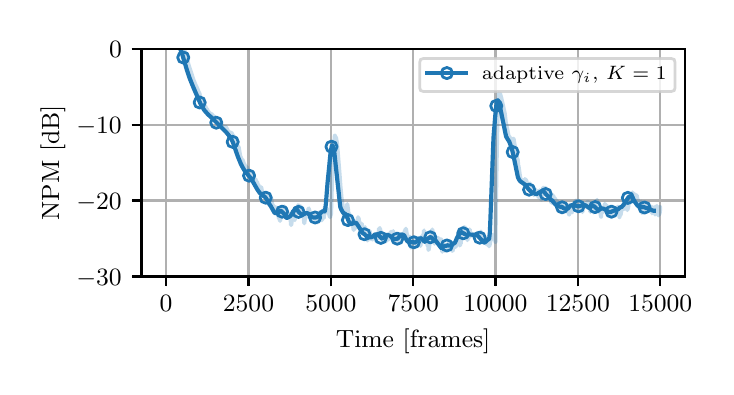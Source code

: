 \begingroup%
\makeatletter%
\begin{pgfpicture}%
\pgfpathrectangle{\pgfpointorigin}{\pgfqpoint{3.39in}{1.695in}}%
\pgfusepath{use as bounding box, clip}%
\begin{pgfscope}%
\pgfsetbuttcap%
\pgfsetmiterjoin%
\definecolor{currentfill}{rgb}{1.0,1.0,1.0}%
\pgfsetfillcolor{currentfill}%
\pgfsetlinewidth{0.0pt}%
\definecolor{currentstroke}{rgb}{1.0,1.0,1.0}%
\pgfsetstrokecolor{currentstroke}%
\pgfsetstrokeopacity{0.0}%
\pgfsetdash{}{0pt}%
\pgfpathmoveto{\pgfqpoint{0.0in}{0.0in}}%
\pgfpathlineto{\pgfqpoint{3.39in}{0.0in}}%
\pgfpathlineto{\pgfqpoint{3.39in}{1.695in}}%
\pgfpathlineto{\pgfqpoint{0.0in}{1.695in}}%
\pgfpathlineto{\pgfqpoint{0.0in}{0.0in}}%
\pgfpathclose%
\pgfusepath{fill}%
\end{pgfscope}%
\begin{pgfscope}%
\pgfsetbuttcap%
\pgfsetmiterjoin%
\definecolor{currentfill}{rgb}{1.0,1.0,1.0}%
\pgfsetfillcolor{currentfill}%
\pgfsetlinewidth{0.0pt}%
\definecolor{currentstroke}{rgb}{0.0,0.0,0.0}%
\pgfsetstrokecolor{currentstroke}%
\pgfsetstrokeopacity{0.0}%
\pgfsetdash{}{0pt}%
\pgfpathmoveto{\pgfqpoint{0.569in}{0.451in}}%
\pgfpathlineto{\pgfqpoint{3.286in}{0.451in}}%
\pgfpathlineto{\pgfqpoint{3.286in}{1.589in}}%
\pgfpathlineto{\pgfqpoint{0.569in}{1.589in}}%
\pgfpathlineto{\pgfqpoint{0.569in}{0.451in}}%
\pgfpathclose%
\pgfusepath{fill}%
\end{pgfscope}%
\begin{pgfscope}%
\pgfpathrectangle{\pgfqpoint{0.569in}{0.451in}}{\pgfqpoint{2.717in}{1.138in}}%
\pgfusepath{clip}%
\pgfsetrectcap%
\pgfsetroundjoin%
\pgfsetlinewidth{0.803pt}%
\definecolor{currentstroke}{rgb}{0.69,0.69,0.69}%
\pgfsetstrokecolor{currentstroke}%
\pgfsetdash{}{0pt}%
\pgfpathmoveto{\pgfqpoint{0.692in}{0.451in}}%
\pgfpathlineto{\pgfqpoint{0.692in}{1.589in}}%
\pgfusepath{stroke}%
\end{pgfscope}%
\begin{pgfscope}%
\pgfsetbuttcap%
\pgfsetroundjoin%
\definecolor{currentfill}{rgb}{0.0,0.0,0.0}%
\pgfsetfillcolor{currentfill}%
\pgfsetlinewidth{0.803pt}%
\definecolor{currentstroke}{rgb}{0.0,0.0,0.0}%
\pgfsetstrokecolor{currentstroke}%
\pgfsetdash{}{0pt}%
\pgfsys@defobject{currentmarker}{\pgfqpoint{0.0in}{-0.049in}}{\pgfqpoint{0.0in}{0.0in}}{%
\pgfpathmoveto{\pgfqpoint{0.0in}{0.0in}}%
\pgfpathlineto{\pgfqpoint{0.0in}{-0.049in}}%
\pgfusepath{stroke,fill}%
}%
\begin{pgfscope}%
\pgfsys@transformshift{0.692in}{0.451in}%
\pgfsys@useobject{currentmarker}{}%
\end{pgfscope}%
\end{pgfscope}%
\begin{pgfscope}%
\definecolor{textcolor}{rgb}{0.0,0.0,0.0}%
\pgfsetstrokecolor{textcolor}%
\pgfsetfillcolor{textcolor}%
\pgftext[x=0.692in,y=0.354in,,top]{\color{textcolor}\rmfamily\fontsize{9.0}{10.8}\selectfont \(\displaystyle {0}\)}%
\end{pgfscope}%
\begin{pgfscope}%
\pgfpathrectangle{\pgfqpoint{0.569in}{0.451in}}{\pgfqpoint{2.717in}{1.138in}}%
\pgfusepath{clip}%
\pgfsetrectcap%
\pgfsetroundjoin%
\pgfsetlinewidth{0.803pt}%
\definecolor{currentstroke}{rgb}{0.69,0.69,0.69}%
\pgfsetstrokecolor{currentstroke}%
\pgfsetdash{}{0pt}%
\pgfpathmoveto{\pgfqpoint{1.104in}{0.451in}}%
\pgfpathlineto{\pgfqpoint{1.104in}{1.589in}}%
\pgfusepath{stroke}%
\end{pgfscope}%
\begin{pgfscope}%
\pgfsetbuttcap%
\pgfsetroundjoin%
\definecolor{currentfill}{rgb}{0.0,0.0,0.0}%
\pgfsetfillcolor{currentfill}%
\pgfsetlinewidth{0.803pt}%
\definecolor{currentstroke}{rgb}{0.0,0.0,0.0}%
\pgfsetstrokecolor{currentstroke}%
\pgfsetdash{}{0pt}%
\pgfsys@defobject{currentmarker}{\pgfqpoint{0.0in}{-0.049in}}{\pgfqpoint{0.0in}{0.0in}}{%
\pgfpathmoveto{\pgfqpoint{0.0in}{0.0in}}%
\pgfpathlineto{\pgfqpoint{0.0in}{-0.049in}}%
\pgfusepath{stroke,fill}%
}%
\begin{pgfscope}%
\pgfsys@transformshift{1.104in}{0.451in}%
\pgfsys@useobject{currentmarker}{}%
\end{pgfscope}%
\end{pgfscope}%
\begin{pgfscope}%
\definecolor{textcolor}{rgb}{0.0,0.0,0.0}%
\pgfsetstrokecolor{textcolor}%
\pgfsetfillcolor{textcolor}%
\pgftext[x=1.104in,y=0.354in,,top]{\color{textcolor}\rmfamily\fontsize{9.0}{10.8}\selectfont \(\displaystyle {2500}\)}%
\end{pgfscope}%
\begin{pgfscope}%
\pgfpathrectangle{\pgfqpoint{0.569in}{0.451in}}{\pgfqpoint{2.717in}{1.138in}}%
\pgfusepath{clip}%
\pgfsetrectcap%
\pgfsetroundjoin%
\pgfsetlinewidth{0.803pt}%
\definecolor{currentstroke}{rgb}{0.69,0.69,0.69}%
\pgfsetstrokecolor{currentstroke}%
\pgfsetdash{}{0pt}%
\pgfpathmoveto{\pgfqpoint{1.516in}{0.451in}}%
\pgfpathlineto{\pgfqpoint{1.516in}{1.589in}}%
\pgfusepath{stroke}%
\end{pgfscope}%
\begin{pgfscope}%
\pgfsetbuttcap%
\pgfsetroundjoin%
\definecolor{currentfill}{rgb}{0.0,0.0,0.0}%
\pgfsetfillcolor{currentfill}%
\pgfsetlinewidth{0.803pt}%
\definecolor{currentstroke}{rgb}{0.0,0.0,0.0}%
\pgfsetstrokecolor{currentstroke}%
\pgfsetdash{}{0pt}%
\pgfsys@defobject{currentmarker}{\pgfqpoint{0.0in}{-0.049in}}{\pgfqpoint{0.0in}{0.0in}}{%
\pgfpathmoveto{\pgfqpoint{0.0in}{0.0in}}%
\pgfpathlineto{\pgfqpoint{0.0in}{-0.049in}}%
\pgfusepath{stroke,fill}%
}%
\begin{pgfscope}%
\pgfsys@transformshift{1.516in}{0.451in}%
\pgfsys@useobject{currentmarker}{}%
\end{pgfscope}%
\end{pgfscope}%
\begin{pgfscope}%
\definecolor{textcolor}{rgb}{0.0,0.0,0.0}%
\pgfsetstrokecolor{textcolor}%
\pgfsetfillcolor{textcolor}%
\pgftext[x=1.516in,y=0.354in,,top]{\color{textcolor}\rmfamily\fontsize{9.0}{10.8}\selectfont \(\displaystyle {5000}\)}%
\end{pgfscope}%
\begin{pgfscope}%
\pgfpathrectangle{\pgfqpoint{0.569in}{0.451in}}{\pgfqpoint{2.717in}{1.138in}}%
\pgfusepath{clip}%
\pgfsetrectcap%
\pgfsetroundjoin%
\pgfsetlinewidth{0.803pt}%
\definecolor{currentstroke}{rgb}{0.69,0.69,0.69}%
\pgfsetstrokecolor{currentstroke}%
\pgfsetdash{}{0pt}%
\pgfpathmoveto{\pgfqpoint{1.928in}{0.451in}}%
\pgfpathlineto{\pgfqpoint{1.928in}{1.589in}}%
\pgfusepath{stroke}%
\end{pgfscope}%
\begin{pgfscope}%
\pgfsetbuttcap%
\pgfsetroundjoin%
\definecolor{currentfill}{rgb}{0.0,0.0,0.0}%
\pgfsetfillcolor{currentfill}%
\pgfsetlinewidth{0.803pt}%
\definecolor{currentstroke}{rgb}{0.0,0.0,0.0}%
\pgfsetstrokecolor{currentstroke}%
\pgfsetdash{}{0pt}%
\pgfsys@defobject{currentmarker}{\pgfqpoint{0.0in}{-0.049in}}{\pgfqpoint{0.0in}{0.0in}}{%
\pgfpathmoveto{\pgfqpoint{0.0in}{0.0in}}%
\pgfpathlineto{\pgfqpoint{0.0in}{-0.049in}}%
\pgfusepath{stroke,fill}%
}%
\begin{pgfscope}%
\pgfsys@transformshift{1.928in}{0.451in}%
\pgfsys@useobject{currentmarker}{}%
\end{pgfscope}%
\end{pgfscope}%
\begin{pgfscope}%
\definecolor{textcolor}{rgb}{0.0,0.0,0.0}%
\pgfsetstrokecolor{textcolor}%
\pgfsetfillcolor{textcolor}%
\pgftext[x=1.928in,y=0.354in,,top]{\color{textcolor}\rmfamily\fontsize{9.0}{10.8}\selectfont \(\displaystyle {7500}\)}%
\end{pgfscope}%
\begin{pgfscope}%
\pgfpathrectangle{\pgfqpoint{0.569in}{0.451in}}{\pgfqpoint{2.717in}{1.138in}}%
\pgfusepath{clip}%
\pgfsetrectcap%
\pgfsetroundjoin%
\pgfsetlinewidth{0.803pt}%
\definecolor{currentstroke}{rgb}{0.69,0.69,0.69}%
\pgfsetstrokecolor{currentstroke}%
\pgfsetdash{}{0pt}%
\pgfpathmoveto{\pgfqpoint{2.339in}{0.451in}}%
\pgfpathlineto{\pgfqpoint{2.339in}{1.589in}}%
\pgfusepath{stroke}%
\end{pgfscope}%
\begin{pgfscope}%
\pgfsetbuttcap%
\pgfsetroundjoin%
\definecolor{currentfill}{rgb}{0.0,0.0,0.0}%
\pgfsetfillcolor{currentfill}%
\pgfsetlinewidth{0.803pt}%
\definecolor{currentstroke}{rgb}{0.0,0.0,0.0}%
\pgfsetstrokecolor{currentstroke}%
\pgfsetdash{}{0pt}%
\pgfsys@defobject{currentmarker}{\pgfqpoint{0.0in}{-0.049in}}{\pgfqpoint{0.0in}{0.0in}}{%
\pgfpathmoveto{\pgfqpoint{0.0in}{0.0in}}%
\pgfpathlineto{\pgfqpoint{0.0in}{-0.049in}}%
\pgfusepath{stroke,fill}%
}%
\begin{pgfscope}%
\pgfsys@transformshift{2.339in}{0.451in}%
\pgfsys@useobject{currentmarker}{}%
\end{pgfscope}%
\end{pgfscope}%
\begin{pgfscope}%
\definecolor{textcolor}{rgb}{0.0,0.0,0.0}%
\pgfsetstrokecolor{textcolor}%
\pgfsetfillcolor{textcolor}%
\pgftext[x=2.339in,y=0.354in,,top]{\color{textcolor}\rmfamily\fontsize{9.0}{10.8}\selectfont \(\displaystyle {10000}\)}%
\end{pgfscope}%
\begin{pgfscope}%
\pgfpathrectangle{\pgfqpoint{0.569in}{0.451in}}{\pgfqpoint{2.717in}{1.138in}}%
\pgfusepath{clip}%
\pgfsetrectcap%
\pgfsetroundjoin%
\pgfsetlinewidth{0.803pt}%
\definecolor{currentstroke}{rgb}{0.69,0.69,0.69}%
\pgfsetstrokecolor{currentstroke}%
\pgfsetdash{}{0pt}%
\pgfpathmoveto{\pgfqpoint{2.751in}{0.451in}}%
\pgfpathlineto{\pgfqpoint{2.751in}{1.589in}}%
\pgfusepath{stroke}%
\end{pgfscope}%
\begin{pgfscope}%
\pgfsetbuttcap%
\pgfsetroundjoin%
\definecolor{currentfill}{rgb}{0.0,0.0,0.0}%
\pgfsetfillcolor{currentfill}%
\pgfsetlinewidth{0.803pt}%
\definecolor{currentstroke}{rgb}{0.0,0.0,0.0}%
\pgfsetstrokecolor{currentstroke}%
\pgfsetdash{}{0pt}%
\pgfsys@defobject{currentmarker}{\pgfqpoint{0.0in}{-0.049in}}{\pgfqpoint{0.0in}{0.0in}}{%
\pgfpathmoveto{\pgfqpoint{0.0in}{0.0in}}%
\pgfpathlineto{\pgfqpoint{0.0in}{-0.049in}}%
\pgfusepath{stroke,fill}%
}%
\begin{pgfscope}%
\pgfsys@transformshift{2.751in}{0.451in}%
\pgfsys@useobject{currentmarker}{}%
\end{pgfscope}%
\end{pgfscope}%
\begin{pgfscope}%
\definecolor{textcolor}{rgb}{0.0,0.0,0.0}%
\pgfsetstrokecolor{textcolor}%
\pgfsetfillcolor{textcolor}%
\pgftext[x=2.751in,y=0.354in,,top]{\color{textcolor}\rmfamily\fontsize{9.0}{10.8}\selectfont \(\displaystyle {12500}\)}%
\end{pgfscope}%
\begin{pgfscope}%
\pgfpathrectangle{\pgfqpoint{0.569in}{0.451in}}{\pgfqpoint{2.717in}{1.138in}}%
\pgfusepath{clip}%
\pgfsetrectcap%
\pgfsetroundjoin%
\pgfsetlinewidth{0.803pt}%
\definecolor{currentstroke}{rgb}{0.69,0.69,0.69}%
\pgfsetstrokecolor{currentstroke}%
\pgfsetdash{}{0pt}%
\pgfpathmoveto{\pgfqpoint{3.163in}{0.451in}}%
\pgfpathlineto{\pgfqpoint{3.163in}{1.589in}}%
\pgfusepath{stroke}%
\end{pgfscope}%
\begin{pgfscope}%
\pgfsetbuttcap%
\pgfsetroundjoin%
\definecolor{currentfill}{rgb}{0.0,0.0,0.0}%
\pgfsetfillcolor{currentfill}%
\pgfsetlinewidth{0.803pt}%
\definecolor{currentstroke}{rgb}{0.0,0.0,0.0}%
\pgfsetstrokecolor{currentstroke}%
\pgfsetdash{}{0pt}%
\pgfsys@defobject{currentmarker}{\pgfqpoint{0.0in}{-0.049in}}{\pgfqpoint{0.0in}{0.0in}}{%
\pgfpathmoveto{\pgfqpoint{0.0in}{0.0in}}%
\pgfpathlineto{\pgfqpoint{0.0in}{-0.049in}}%
\pgfusepath{stroke,fill}%
}%
\begin{pgfscope}%
\pgfsys@transformshift{3.163in}{0.451in}%
\pgfsys@useobject{currentmarker}{}%
\end{pgfscope}%
\end{pgfscope}%
\begin{pgfscope}%
\definecolor{textcolor}{rgb}{0.0,0.0,0.0}%
\pgfsetstrokecolor{textcolor}%
\pgfsetfillcolor{textcolor}%
\pgftext[x=3.163in,y=0.354in,,top]{\color{textcolor}\rmfamily\fontsize{9.0}{10.8}\selectfont \(\displaystyle {15000}\)}%
\end{pgfscope}%
\begin{pgfscope}%
\definecolor{textcolor}{rgb}{0.0,0.0,0.0}%
\pgfsetstrokecolor{textcolor}%
\pgfsetfillcolor{textcolor}%
\pgftext[x=1.927in,y=0.188in,,top]{\color{textcolor}\rmfamily\fontsize{9.0}{10.8}\selectfont Time [frames]}%
\end{pgfscope}%
\begin{pgfscope}%
\pgfpathrectangle{\pgfqpoint{0.569in}{0.451in}}{\pgfqpoint{2.717in}{1.138in}}%
\pgfusepath{clip}%
\pgfsetrectcap%
\pgfsetroundjoin%
\pgfsetlinewidth{0.803pt}%
\definecolor{currentstroke}{rgb}{0.69,0.69,0.69}%
\pgfsetstrokecolor{currentstroke}%
\pgfsetdash{}{0pt}%
\pgfpathmoveto{\pgfqpoint{0.569in}{0.451in}}%
\pgfpathlineto{\pgfqpoint{3.286in}{0.451in}}%
\pgfusepath{stroke}%
\end{pgfscope}%
\begin{pgfscope}%
\pgfsetbuttcap%
\pgfsetroundjoin%
\definecolor{currentfill}{rgb}{0.0,0.0,0.0}%
\pgfsetfillcolor{currentfill}%
\pgfsetlinewidth{0.803pt}%
\definecolor{currentstroke}{rgb}{0.0,0.0,0.0}%
\pgfsetstrokecolor{currentstroke}%
\pgfsetdash{}{0pt}%
\pgfsys@defobject{currentmarker}{\pgfqpoint{-0.049in}{0.0in}}{\pgfqpoint{-0.0in}{0.0in}}{%
\pgfpathmoveto{\pgfqpoint{-0.0in}{0.0in}}%
\pgfpathlineto{\pgfqpoint{-0.049in}{0.0in}}%
\pgfusepath{stroke,fill}%
}%
\begin{pgfscope}%
\pgfsys@transformshift{0.569in}{0.451in}%
\pgfsys@useobject{currentmarker}{}%
\end{pgfscope}%
\end{pgfscope}%
\begin{pgfscope}%
\definecolor{textcolor}{rgb}{0.0,0.0,0.0}%
\pgfsetstrokecolor{textcolor}%
\pgfsetfillcolor{textcolor}%
\pgftext[x=0.243in, y=0.408in, left, base]{\color{textcolor}\rmfamily\fontsize{9.0}{10.8}\selectfont \(\displaystyle {\ensuremath{-}30}\)}%
\end{pgfscope}%
\begin{pgfscope}%
\pgfpathrectangle{\pgfqpoint{0.569in}{0.451in}}{\pgfqpoint{2.717in}{1.138in}}%
\pgfusepath{clip}%
\pgfsetrectcap%
\pgfsetroundjoin%
\pgfsetlinewidth{0.803pt}%
\definecolor{currentstroke}{rgb}{0.69,0.69,0.69}%
\pgfsetstrokecolor{currentstroke}%
\pgfsetdash{}{0pt}%
\pgfpathmoveto{\pgfqpoint{0.569in}{0.831in}}%
\pgfpathlineto{\pgfqpoint{3.286in}{0.831in}}%
\pgfusepath{stroke}%
\end{pgfscope}%
\begin{pgfscope}%
\pgfsetbuttcap%
\pgfsetroundjoin%
\definecolor{currentfill}{rgb}{0.0,0.0,0.0}%
\pgfsetfillcolor{currentfill}%
\pgfsetlinewidth{0.803pt}%
\definecolor{currentstroke}{rgb}{0.0,0.0,0.0}%
\pgfsetstrokecolor{currentstroke}%
\pgfsetdash{}{0pt}%
\pgfsys@defobject{currentmarker}{\pgfqpoint{-0.049in}{0.0in}}{\pgfqpoint{-0.0in}{0.0in}}{%
\pgfpathmoveto{\pgfqpoint{-0.0in}{0.0in}}%
\pgfpathlineto{\pgfqpoint{-0.049in}{0.0in}}%
\pgfusepath{stroke,fill}%
}%
\begin{pgfscope}%
\pgfsys@transformshift{0.569in}{0.831in}%
\pgfsys@useobject{currentmarker}{}%
\end{pgfscope}%
\end{pgfscope}%
\begin{pgfscope}%
\definecolor{textcolor}{rgb}{0.0,0.0,0.0}%
\pgfsetstrokecolor{textcolor}%
\pgfsetfillcolor{textcolor}%
\pgftext[x=0.243in, y=0.787in, left, base]{\color{textcolor}\rmfamily\fontsize{9.0}{10.8}\selectfont \(\displaystyle {\ensuremath{-}20}\)}%
\end{pgfscope}%
\begin{pgfscope}%
\pgfpathrectangle{\pgfqpoint{0.569in}{0.451in}}{\pgfqpoint{2.717in}{1.138in}}%
\pgfusepath{clip}%
\pgfsetrectcap%
\pgfsetroundjoin%
\pgfsetlinewidth{0.803pt}%
\definecolor{currentstroke}{rgb}{0.69,0.69,0.69}%
\pgfsetstrokecolor{currentstroke}%
\pgfsetdash{}{0pt}%
\pgfpathmoveto{\pgfqpoint{0.569in}{1.21in}}%
\pgfpathlineto{\pgfqpoint{3.286in}{1.21in}}%
\pgfusepath{stroke}%
\end{pgfscope}%
\begin{pgfscope}%
\pgfsetbuttcap%
\pgfsetroundjoin%
\definecolor{currentfill}{rgb}{0.0,0.0,0.0}%
\pgfsetfillcolor{currentfill}%
\pgfsetlinewidth{0.803pt}%
\definecolor{currentstroke}{rgb}{0.0,0.0,0.0}%
\pgfsetstrokecolor{currentstroke}%
\pgfsetdash{}{0pt}%
\pgfsys@defobject{currentmarker}{\pgfqpoint{-0.049in}{0.0in}}{\pgfqpoint{-0.0in}{0.0in}}{%
\pgfpathmoveto{\pgfqpoint{-0.0in}{0.0in}}%
\pgfpathlineto{\pgfqpoint{-0.049in}{0.0in}}%
\pgfusepath{stroke,fill}%
}%
\begin{pgfscope}%
\pgfsys@transformshift{0.569in}{1.21in}%
\pgfsys@useobject{currentmarker}{}%
\end{pgfscope}%
\end{pgfscope}%
\begin{pgfscope}%
\definecolor{textcolor}{rgb}{0.0,0.0,0.0}%
\pgfsetstrokecolor{textcolor}%
\pgfsetfillcolor{textcolor}%
\pgftext[x=0.243in, y=1.166in, left, base]{\color{textcolor}\rmfamily\fontsize{9.0}{10.8}\selectfont \(\displaystyle {\ensuremath{-}10}\)}%
\end{pgfscope}%
\begin{pgfscope}%
\pgfpathrectangle{\pgfqpoint{0.569in}{0.451in}}{\pgfqpoint{2.717in}{1.138in}}%
\pgfusepath{clip}%
\pgfsetrectcap%
\pgfsetroundjoin%
\pgfsetlinewidth{0.803pt}%
\definecolor{currentstroke}{rgb}{0.69,0.69,0.69}%
\pgfsetstrokecolor{currentstroke}%
\pgfsetdash{}{0pt}%
\pgfpathmoveto{\pgfqpoint{0.569in}{1.589in}}%
\pgfpathlineto{\pgfqpoint{3.286in}{1.589in}}%
\pgfusepath{stroke}%
\end{pgfscope}%
\begin{pgfscope}%
\pgfsetbuttcap%
\pgfsetroundjoin%
\definecolor{currentfill}{rgb}{0.0,0.0,0.0}%
\pgfsetfillcolor{currentfill}%
\pgfsetlinewidth{0.803pt}%
\definecolor{currentstroke}{rgb}{0.0,0.0,0.0}%
\pgfsetstrokecolor{currentstroke}%
\pgfsetdash{}{0pt}%
\pgfsys@defobject{currentmarker}{\pgfqpoint{-0.049in}{0.0in}}{\pgfqpoint{-0.0in}{0.0in}}{%
\pgfpathmoveto{\pgfqpoint{-0.0in}{0.0in}}%
\pgfpathlineto{\pgfqpoint{-0.049in}{0.0in}}%
\pgfusepath{stroke,fill}%
}%
\begin{pgfscope}%
\pgfsys@transformshift{0.569in}{1.589in}%
\pgfsys@useobject{currentmarker}{}%
\end{pgfscope}%
\end{pgfscope}%
\begin{pgfscope}%
\definecolor{textcolor}{rgb}{0.0,0.0,0.0}%
\pgfsetstrokecolor{textcolor}%
\pgfsetfillcolor{textcolor}%
\pgftext[x=0.407in, y=1.546in, left, base]{\color{textcolor}\rmfamily\fontsize{9.0}{10.8}\selectfont \(\displaystyle {0}\)}%
\end{pgfscope}%
\begin{pgfscope}%
\definecolor{textcolor}{rgb}{0.0,0.0,0.0}%
\pgfsetstrokecolor{textcolor}%
\pgfsetfillcolor{textcolor}%
\pgftext[x=0.188in,y=1.02in,,bottom,rotate=90.0]{\color{textcolor}\rmfamily\fontsize{9.0}{10.8}\selectfont NPM [dB]}%
\end{pgfscope}%
\begin{pgfscope}%
\pgfpathrectangle{\pgfqpoint{0.569in}{0.451in}}{\pgfqpoint{2.717in}{1.138in}}%
\pgfusepath{clip}%
\pgfsetrectcap%
\pgfsetroundjoin%
\pgfsetlinewidth{1.506pt}%
\definecolor{currentstroke}{rgb}{0.122,0.467,0.706}%
\pgfsetstrokecolor{currentstroke}%
\pgfsetstrokeopacity{0.25}%
\pgfsetdash{}{0pt}%
\pgfpathmoveto{\pgfqpoint{0.775in}{1.603in}}%
\pgfpathlineto{\pgfqpoint{0.776in}{1.597in}}%
\pgfpathlineto{\pgfqpoint{0.782in}{1.584in}}%
\pgfpathlineto{\pgfqpoint{0.791in}{1.56in}}%
\pgfpathlineto{\pgfqpoint{0.8in}{1.525in}}%
\pgfpathlineto{\pgfqpoint{0.805in}{1.506in}}%
\pgfpathlineto{\pgfqpoint{0.829in}{1.433in}}%
\pgfpathlineto{\pgfqpoint{0.83in}{1.43in}}%
\pgfpathlineto{\pgfqpoint{0.834in}{1.421in}}%
\pgfpathlineto{\pgfqpoint{0.836in}{1.415in}}%
\pgfpathlineto{\pgfqpoint{0.843in}{1.401in}}%
\pgfpathlineto{\pgfqpoint{0.857in}{1.368in}}%
\pgfpathlineto{\pgfqpoint{0.859in}{1.365in}}%
\pgfpathlineto{\pgfqpoint{0.861in}{1.356in}}%
\pgfpathlineto{\pgfqpoint{0.866in}{1.338in}}%
\pgfpathlineto{\pgfqpoint{0.868in}{1.334in}}%
\pgfpathlineto{\pgfqpoint{0.871in}{1.329in}}%
\pgfpathlineto{\pgfqpoint{0.873in}{1.327in}}%
\pgfpathlineto{\pgfqpoint{0.877in}{1.321in}}%
\pgfpathlineto{\pgfqpoint{0.882in}{1.308in}}%
\pgfpathlineto{\pgfqpoint{0.887in}{1.302in}}%
\pgfpathlineto{\pgfqpoint{0.892in}{1.292in}}%
\pgfpathlineto{\pgfqpoint{0.898in}{1.284in}}%
\pgfpathlineto{\pgfqpoint{0.901in}{1.273in}}%
\pgfpathlineto{\pgfqpoint{0.903in}{1.273in}}%
\pgfpathlineto{\pgfqpoint{0.903in}{1.274in}}%
\pgfpathlineto{\pgfqpoint{0.905in}{1.274in}}%
\pgfpathlineto{\pgfqpoint{0.905in}{1.273in}}%
\pgfpathlineto{\pgfqpoint{0.91in}{1.266in}}%
\pgfpathlineto{\pgfqpoint{0.91in}{1.266in}}%
\pgfpathlineto{\pgfqpoint{0.914in}{1.265in}}%
\pgfpathlineto{\pgfqpoint{0.919in}{1.262in}}%
\pgfpathlineto{\pgfqpoint{0.92in}{1.262in}}%
\pgfpathlineto{\pgfqpoint{0.921in}{1.261in}}%
\pgfpathlineto{\pgfqpoint{0.923in}{1.257in}}%
\pgfpathlineto{\pgfqpoint{0.924in}{1.258in}}%
\pgfpathlineto{\pgfqpoint{0.926in}{1.253in}}%
\pgfpathlineto{\pgfqpoint{0.929in}{1.248in}}%
\pgfpathlineto{\pgfqpoint{0.929in}{1.249in}}%
\pgfpathlineto{\pgfqpoint{0.931in}{1.251in}}%
\pgfpathlineto{\pgfqpoint{0.932in}{1.25in}}%
\pgfpathlineto{\pgfqpoint{0.935in}{1.246in}}%
\pgfpathlineto{\pgfqpoint{0.939in}{1.241in}}%
\pgfpathlineto{\pgfqpoint{0.94in}{1.242in}}%
\pgfpathlineto{\pgfqpoint{0.941in}{1.243in}}%
\pgfpathlineto{\pgfqpoint{0.942in}{1.242in}}%
\pgfpathlineto{\pgfqpoint{0.949in}{1.231in}}%
\pgfpathlineto{\pgfqpoint{0.95in}{1.232in}}%
\pgfpathlineto{\pgfqpoint{0.951in}{1.232in}}%
\pgfpathlineto{\pgfqpoint{0.951in}{1.231in}}%
\pgfpathlineto{\pgfqpoint{0.959in}{1.219in}}%
\pgfpathlineto{\pgfqpoint{0.96in}{1.217in}}%
\pgfpathlineto{\pgfqpoint{0.961in}{1.218in}}%
\pgfpathlineto{\pgfqpoint{0.963in}{1.22in}}%
\pgfpathlineto{\pgfqpoint{0.974in}{1.199in}}%
\pgfpathlineto{\pgfqpoint{0.976in}{1.198in}}%
\pgfpathlineto{\pgfqpoint{0.978in}{1.198in}}%
\pgfpathlineto{\pgfqpoint{0.978in}{1.198in}}%
\pgfpathlineto{\pgfqpoint{0.979in}{1.202in}}%
\pgfpathlineto{\pgfqpoint{0.98in}{1.2in}}%
\pgfpathlineto{\pgfqpoint{0.982in}{1.198in}}%
\pgfpathlineto{\pgfqpoint{0.987in}{1.196in}}%
\pgfpathlineto{\pgfqpoint{0.989in}{1.196in}}%
\pgfpathlineto{\pgfqpoint{0.989in}{1.196in}}%
\pgfpathlineto{\pgfqpoint{0.991in}{1.198in}}%
\pgfpathlineto{\pgfqpoint{0.992in}{1.196in}}%
\pgfpathlineto{\pgfqpoint{1.004in}{1.173in}}%
\pgfpathlineto{\pgfqpoint{1.004in}{1.173in}}%
\pgfpathlineto{\pgfqpoint{1.005in}{1.173in}}%
\pgfpathlineto{\pgfqpoint{1.006in}{1.172in}}%
\pgfpathlineto{\pgfqpoint{1.007in}{1.17in}}%
\pgfpathlineto{\pgfqpoint{1.008in}{1.171in}}%
\pgfpathlineto{\pgfqpoint{1.011in}{1.168in}}%
\pgfpathlineto{\pgfqpoint{1.011in}{1.169in}}%
\pgfpathlineto{\pgfqpoint{1.012in}{1.172in}}%
\pgfpathlineto{\pgfqpoint{1.013in}{1.171in}}%
\pgfpathlineto{\pgfqpoint{1.015in}{1.167in}}%
\pgfpathlineto{\pgfqpoint{1.015in}{1.168in}}%
\pgfpathlineto{\pgfqpoint{1.016in}{1.168in}}%
\pgfpathlineto{\pgfqpoint{1.016in}{1.168in}}%
\pgfpathlineto{\pgfqpoint{1.017in}{1.169in}}%
\pgfpathlineto{\pgfqpoint{1.018in}{1.169in}}%
\pgfpathlineto{\pgfqpoint{1.022in}{1.164in}}%
\pgfpathlineto{\pgfqpoint{1.024in}{1.155in}}%
\pgfpathlineto{\pgfqpoint{1.026in}{1.155in}}%
\pgfpathlineto{\pgfqpoint{1.03in}{1.152in}}%
\pgfpathlineto{\pgfqpoint{1.031in}{1.149in}}%
\pgfpathlineto{\pgfqpoint{1.032in}{1.15in}}%
\pgfpathlineto{\pgfqpoint{1.035in}{1.14in}}%
\pgfpathlineto{\pgfqpoint{1.038in}{1.131in}}%
\pgfpathlineto{\pgfqpoint{1.038in}{1.131in}}%
\pgfpathlineto{\pgfqpoint{1.038in}{1.131in}}%
\pgfpathlineto{\pgfqpoint{1.039in}{1.13in}}%
\pgfpathlineto{\pgfqpoint{1.043in}{1.117in}}%
\pgfpathlineto{\pgfqpoint{1.052in}{1.099in}}%
\pgfpathlineto{\pgfqpoint{1.052in}{1.099in}}%
\pgfpathlineto{\pgfqpoint{1.053in}{1.098in}}%
\pgfpathlineto{\pgfqpoint{1.054in}{1.099in}}%
\pgfpathlineto{\pgfqpoint{1.055in}{1.097in}}%
\pgfpathlineto{\pgfqpoint{1.059in}{1.073in}}%
\pgfpathlineto{\pgfqpoint{1.063in}{1.051in}}%
\pgfpathlineto{\pgfqpoint{1.064in}{1.048in}}%
\pgfpathlineto{\pgfqpoint{1.065in}{1.044in}}%
\pgfpathlineto{\pgfqpoint{1.066in}{1.045in}}%
\pgfpathlineto{\pgfqpoint{1.067in}{1.045in}}%
\pgfpathlineto{\pgfqpoint{1.067in}{1.044in}}%
\pgfpathlineto{\pgfqpoint{1.069in}{1.036in}}%
\pgfpathlineto{\pgfqpoint{1.07in}{1.036in}}%
\pgfpathlineto{\pgfqpoint{1.071in}{1.036in}}%
\pgfpathlineto{\pgfqpoint{1.071in}{1.035in}}%
\pgfpathlineto{\pgfqpoint{1.074in}{1.032in}}%
\pgfpathlineto{\pgfqpoint{1.074in}{1.033in}}%
\pgfpathlineto{\pgfqpoint{1.075in}{1.033in}}%
\pgfpathlineto{\pgfqpoint{1.075in}{1.032in}}%
\pgfpathlineto{\pgfqpoint{1.081in}{1.014in}}%
\pgfpathlineto{\pgfqpoint{1.081in}{1.015in}}%
\pgfpathlineto{\pgfqpoint{1.082in}{1.016in}}%
\pgfpathlineto{\pgfqpoint{1.082in}{1.014in}}%
\pgfpathlineto{\pgfqpoint{1.093in}{0.991in}}%
\pgfpathlineto{\pgfqpoint{1.093in}{0.991in}}%
\pgfpathlineto{\pgfqpoint{1.096in}{0.998in}}%
\pgfpathlineto{\pgfqpoint{1.097in}{0.995in}}%
\pgfpathlineto{\pgfqpoint{1.101in}{0.977in}}%
\pgfpathlineto{\pgfqpoint{1.101in}{0.971in}}%
\pgfpathlineto{\pgfqpoint{1.104in}{0.955in}}%
\pgfpathlineto{\pgfqpoint{1.105in}{0.955in}}%
\pgfpathlineto{\pgfqpoint{1.106in}{0.961in}}%
\pgfpathlineto{\pgfqpoint{1.108in}{0.967in}}%
\pgfpathlineto{\pgfqpoint{1.108in}{0.966in}}%
\pgfpathlineto{\pgfqpoint{1.109in}{0.967in}}%
\pgfpathlineto{\pgfqpoint{1.109in}{0.967in}}%
\pgfpathlineto{\pgfqpoint{1.111in}{0.969in}}%
\pgfpathlineto{\pgfqpoint{1.115in}{0.964in}}%
\pgfpathlineto{\pgfqpoint{1.118in}{0.962in}}%
\pgfpathlineto{\pgfqpoint{1.121in}{0.956in}}%
\pgfpathlineto{\pgfqpoint{1.122in}{0.957in}}%
\pgfpathlineto{\pgfqpoint{1.123in}{0.961in}}%
\pgfpathlineto{\pgfqpoint{1.125in}{0.966in}}%
\pgfpathlineto{\pgfqpoint{1.125in}{0.965in}}%
\pgfpathlineto{\pgfqpoint{1.128in}{0.956in}}%
\pgfpathlineto{\pgfqpoint{1.131in}{0.95in}}%
\pgfpathlineto{\pgfqpoint{1.133in}{0.938in}}%
\pgfpathlineto{\pgfqpoint{1.134in}{0.939in}}%
\pgfpathlineto{\pgfqpoint{1.134in}{0.938in}}%
\pgfpathlineto{\pgfqpoint{1.135in}{0.932in}}%
\pgfpathlineto{\pgfqpoint{1.136in}{0.935in}}%
\pgfpathlineto{\pgfqpoint{1.136in}{0.938in}}%
\pgfpathlineto{\pgfqpoint{1.137in}{0.934in}}%
\pgfpathlineto{\pgfqpoint{1.138in}{0.931in}}%
\pgfpathlineto{\pgfqpoint{1.138in}{0.933in}}%
\pgfpathlineto{\pgfqpoint{1.139in}{0.936in}}%
\pgfpathlineto{\pgfqpoint{1.14in}{0.934in}}%
\pgfpathlineto{\pgfqpoint{1.142in}{0.922in}}%
\pgfpathlineto{\pgfqpoint{1.142in}{0.922in}}%
\pgfpathlineto{\pgfqpoint{1.143in}{0.921in}}%
\pgfpathlineto{\pgfqpoint{1.144in}{0.922in}}%
\pgfpathlineto{\pgfqpoint{1.145in}{0.921in}}%
\pgfpathlineto{\pgfqpoint{1.146in}{0.922in}}%
\pgfpathlineto{\pgfqpoint{1.147in}{0.925in}}%
\pgfpathlineto{\pgfqpoint{1.147in}{0.922in}}%
\pgfpathlineto{\pgfqpoint{1.151in}{0.905in}}%
\pgfpathlineto{\pgfqpoint{1.152in}{0.907in}}%
\pgfpathlineto{\pgfqpoint{1.153in}{0.909in}}%
\pgfpathlineto{\pgfqpoint{1.154in}{0.907in}}%
\pgfpathlineto{\pgfqpoint{1.157in}{0.897in}}%
\pgfpathlineto{\pgfqpoint{1.157in}{0.897in}}%
\pgfpathlineto{\pgfqpoint{1.158in}{0.899in}}%
\pgfpathlineto{\pgfqpoint{1.158in}{0.898in}}%
\pgfpathlineto{\pgfqpoint{1.162in}{0.878in}}%
\pgfpathlineto{\pgfqpoint{1.163in}{0.88in}}%
\pgfpathlineto{\pgfqpoint{1.167in}{0.897in}}%
\pgfpathlineto{\pgfqpoint{1.167in}{0.896in}}%
\pgfpathlineto{\pgfqpoint{1.167in}{0.896in}}%
\pgfpathlineto{\pgfqpoint{1.168in}{0.895in}}%
\pgfpathlineto{\pgfqpoint{1.17in}{0.882in}}%
\pgfpathlineto{\pgfqpoint{1.17in}{0.884in}}%
\pgfpathlineto{\pgfqpoint{1.176in}{0.859in}}%
\pgfpathlineto{\pgfqpoint{1.177in}{0.86in}}%
\pgfpathlineto{\pgfqpoint{1.178in}{0.86in}}%
\pgfpathlineto{\pgfqpoint{1.178in}{0.86in}}%
\pgfpathlineto{\pgfqpoint{1.18in}{0.853in}}%
\pgfpathlineto{\pgfqpoint{1.18in}{0.854in}}%
\pgfpathlineto{\pgfqpoint{1.181in}{0.859in}}%
\pgfpathlineto{\pgfqpoint{1.184in}{0.866in}}%
\pgfpathlineto{\pgfqpoint{1.185in}{0.862in}}%
\pgfpathlineto{\pgfqpoint{1.186in}{0.858in}}%
\pgfpathlineto{\pgfqpoint{1.186in}{0.862in}}%
\pgfpathlineto{\pgfqpoint{1.187in}{0.864in}}%
\pgfpathlineto{\pgfqpoint{1.188in}{0.862in}}%
\pgfpathlineto{\pgfqpoint{1.191in}{0.853in}}%
\pgfpathlineto{\pgfqpoint{1.192in}{0.854in}}%
\pgfpathlineto{\pgfqpoint{1.193in}{0.851in}}%
\pgfpathlineto{\pgfqpoint{1.194in}{0.854in}}%
\pgfpathlineto{\pgfqpoint{1.196in}{0.865in}}%
\pgfpathlineto{\pgfqpoint{1.197in}{0.863in}}%
\pgfpathlineto{\pgfqpoint{1.197in}{0.863in}}%
\pgfpathlineto{\pgfqpoint{1.197in}{0.864in}}%
\pgfpathlineto{\pgfqpoint{1.199in}{0.866in}}%
\pgfpathlineto{\pgfqpoint{1.199in}{0.866in}}%
\pgfpathlineto{\pgfqpoint{1.202in}{0.851in}}%
\pgfpathlineto{\pgfqpoint{1.203in}{0.845in}}%
\pgfpathlineto{\pgfqpoint{1.204in}{0.848in}}%
\pgfpathlineto{\pgfqpoint{1.207in}{0.829in}}%
\pgfpathlineto{\pgfqpoint{1.208in}{0.83in}}%
\pgfpathlineto{\pgfqpoint{1.21in}{0.845in}}%
\pgfpathlineto{\pgfqpoint{1.211in}{0.838in}}%
\pgfpathlineto{\pgfqpoint{1.211in}{0.836in}}%
\pgfpathlineto{\pgfqpoint{1.212in}{0.843in}}%
\pgfpathlineto{\pgfqpoint{1.212in}{0.842in}}%
\pgfpathlineto{\pgfqpoint{1.212in}{0.844in}}%
\pgfpathlineto{\pgfqpoint{1.213in}{0.848in}}%
\pgfpathlineto{\pgfqpoint{1.214in}{0.845in}}%
\pgfpathlineto{\pgfqpoint{1.216in}{0.833in}}%
\pgfpathlineto{\pgfqpoint{1.216in}{0.835in}}%
\pgfpathlineto{\pgfqpoint{1.217in}{0.843in}}%
\pgfpathlineto{\pgfqpoint{1.218in}{0.837in}}%
\pgfpathlineto{\pgfqpoint{1.218in}{0.837in}}%
\pgfpathlineto{\pgfqpoint{1.22in}{0.822in}}%
\pgfpathlineto{\pgfqpoint{1.222in}{0.816in}}%
\pgfpathlineto{\pgfqpoint{1.222in}{0.816in}}%
\pgfpathlineto{\pgfqpoint{1.222in}{0.819in}}%
\pgfpathlineto{\pgfqpoint{1.223in}{0.81in}}%
\pgfpathlineto{\pgfqpoint{1.224in}{0.803in}}%
\pgfpathlineto{\pgfqpoint{1.225in}{0.807in}}%
\pgfpathlineto{\pgfqpoint{1.225in}{0.809in}}%
\pgfpathlineto{\pgfqpoint{1.226in}{0.806in}}%
\pgfpathlineto{\pgfqpoint{1.226in}{0.806in}}%
\pgfpathlineto{\pgfqpoint{1.226in}{0.805in}}%
\pgfpathlineto{\pgfqpoint{1.228in}{0.798in}}%
\pgfpathlineto{\pgfqpoint{1.23in}{0.804in}}%
\pgfpathlineto{\pgfqpoint{1.23in}{0.802in}}%
\pgfpathlineto{\pgfqpoint{1.233in}{0.791in}}%
\pgfpathlineto{\pgfqpoint{1.233in}{0.792in}}%
\pgfpathlineto{\pgfqpoint{1.233in}{0.792in}}%
\pgfpathlineto{\pgfqpoint{1.234in}{0.79in}}%
\pgfpathlineto{\pgfqpoint{1.235in}{0.786in}}%
\pgfpathlineto{\pgfqpoint{1.234in}{0.79in}}%
\pgfpathlineto{\pgfqpoint{1.235in}{0.788in}}%
\pgfpathlineto{\pgfqpoint{1.235in}{0.79in}}%
\pgfpathlineto{\pgfqpoint{1.236in}{0.785in}}%
\pgfpathlineto{\pgfqpoint{1.237in}{0.78in}}%
\pgfpathlineto{\pgfqpoint{1.238in}{0.781in}}%
\pgfpathlineto{\pgfqpoint{1.241in}{0.797in}}%
\pgfpathlineto{\pgfqpoint{1.242in}{0.794in}}%
\pgfpathlineto{\pgfqpoint{1.243in}{0.795in}}%
\pgfpathlineto{\pgfqpoint{1.243in}{0.794in}}%
\pgfpathlineto{\pgfqpoint{1.246in}{0.787in}}%
\pgfpathlineto{\pgfqpoint{1.246in}{0.788in}}%
\pgfpathlineto{\pgfqpoint{1.246in}{0.787in}}%
\pgfpathlineto{\pgfqpoint{1.246in}{0.789in}}%
\pgfpathlineto{\pgfqpoint{1.247in}{0.789in}}%
\pgfpathlineto{\pgfqpoint{1.249in}{0.792in}}%
\pgfpathlineto{\pgfqpoint{1.249in}{0.792in}}%
\pgfpathlineto{\pgfqpoint{1.254in}{0.75in}}%
\pgfpathlineto{\pgfqpoint{1.255in}{0.759in}}%
\pgfpathlineto{\pgfqpoint{1.256in}{0.754in}}%
\pgfpathlineto{\pgfqpoint{1.257in}{0.74in}}%
\pgfpathlineto{\pgfqpoint{1.258in}{0.745in}}%
\pgfpathlineto{\pgfqpoint{1.262in}{0.729in}}%
\pgfpathlineto{\pgfqpoint{1.265in}{0.752in}}%
\pgfpathlineto{\pgfqpoint{1.265in}{0.751in}}%
\pgfpathlineto{\pgfqpoint{1.266in}{0.753in}}%
\pgfpathlineto{\pgfqpoint{1.268in}{0.773in}}%
\pgfpathlineto{\pgfqpoint{1.27in}{0.765in}}%
\pgfpathlineto{\pgfqpoint{1.27in}{0.767in}}%
\pgfpathlineto{\pgfqpoint{1.272in}{0.789in}}%
\pgfpathlineto{\pgfqpoint{1.273in}{0.786in}}%
\pgfpathlineto{\pgfqpoint{1.273in}{0.784in}}%
\pgfpathlineto{\pgfqpoint{1.274in}{0.786in}}%
\pgfpathlineto{\pgfqpoint{1.276in}{0.797in}}%
\pgfpathlineto{\pgfqpoint{1.276in}{0.792in}}%
\pgfpathlineto{\pgfqpoint{1.278in}{0.773in}}%
\pgfpathlineto{\pgfqpoint{1.278in}{0.775in}}%
\pgfpathlineto{\pgfqpoint{1.281in}{0.781in}}%
\pgfpathlineto{\pgfqpoint{1.282in}{0.78in}}%
\pgfpathlineto{\pgfqpoint{1.282in}{0.783in}}%
\pgfpathlineto{\pgfqpoint{1.283in}{0.79in}}%
\pgfpathlineto{\pgfqpoint{1.284in}{0.801in}}%
\pgfpathlineto{\pgfqpoint{1.285in}{0.796in}}%
\pgfpathlineto{\pgfqpoint{1.285in}{0.785in}}%
\pgfpathlineto{\pgfqpoint{1.286in}{0.792in}}%
\pgfpathlineto{\pgfqpoint{1.287in}{0.792in}}%
\pgfpathlineto{\pgfqpoint{1.287in}{0.786in}}%
\pgfpathlineto{\pgfqpoint{1.288in}{0.79in}}%
\pgfpathlineto{\pgfqpoint{1.288in}{0.79in}}%
\pgfpathlineto{\pgfqpoint{1.289in}{0.787in}}%
\pgfpathlineto{\pgfqpoint{1.29in}{0.789in}}%
\pgfpathlineto{\pgfqpoint{1.291in}{0.791in}}%
\pgfpathlineto{\pgfqpoint{1.291in}{0.788in}}%
\pgfpathlineto{\pgfqpoint{1.294in}{0.767in}}%
\pgfpathlineto{\pgfqpoint{1.297in}{0.749in}}%
\pgfpathlineto{\pgfqpoint{1.298in}{0.753in}}%
\pgfpathlineto{\pgfqpoint{1.298in}{0.755in}}%
\pgfpathlineto{\pgfqpoint{1.299in}{0.75in}}%
\pgfpathlineto{\pgfqpoint{1.301in}{0.744in}}%
\pgfpathlineto{\pgfqpoint{1.301in}{0.744in}}%
\pgfpathlineto{\pgfqpoint{1.304in}{0.752in}}%
\pgfpathlineto{\pgfqpoint{1.305in}{0.745in}}%
\pgfpathlineto{\pgfqpoint{1.306in}{0.748in}}%
\pgfpathlineto{\pgfqpoint{1.307in}{0.75in}}%
\pgfpathlineto{\pgfqpoint{1.307in}{0.747in}}%
\pgfpathlineto{\pgfqpoint{1.308in}{0.745in}}%
\pgfpathlineto{\pgfqpoint{1.308in}{0.747in}}%
\pgfpathlineto{\pgfqpoint{1.31in}{0.765in}}%
\pgfpathlineto{\pgfqpoint{1.31in}{0.759in}}%
\pgfpathlineto{\pgfqpoint{1.311in}{0.751in}}%
\pgfpathlineto{\pgfqpoint{1.312in}{0.754in}}%
\pgfpathlineto{\pgfqpoint{1.312in}{0.754in}}%
\pgfpathlineto{\pgfqpoint{1.314in}{0.749in}}%
\pgfpathlineto{\pgfqpoint{1.317in}{0.708in}}%
\pgfpathlineto{\pgfqpoint{1.318in}{0.712in}}%
\pgfpathlineto{\pgfqpoint{1.321in}{0.734in}}%
\pgfpathlineto{\pgfqpoint{1.322in}{0.733in}}%
\pgfpathlineto{\pgfqpoint{1.325in}{0.748in}}%
\pgfpathlineto{\pgfqpoint{1.325in}{0.747in}}%
\pgfpathlineto{\pgfqpoint{1.325in}{0.746in}}%
\pgfpathlineto{\pgfqpoint{1.326in}{0.75in}}%
\pgfpathlineto{\pgfqpoint{1.328in}{0.768in}}%
\pgfpathlineto{\pgfqpoint{1.33in}{0.781in}}%
\pgfpathlineto{\pgfqpoint{1.331in}{0.78in}}%
\pgfpathlineto{\pgfqpoint{1.334in}{0.735in}}%
\pgfpathlineto{\pgfqpoint{1.335in}{0.733in}}%
\pgfpathlineto{\pgfqpoint{1.335in}{0.737in}}%
\pgfpathlineto{\pgfqpoint{1.339in}{0.774in}}%
\pgfpathlineto{\pgfqpoint{1.341in}{0.783in}}%
\pgfpathlineto{\pgfqpoint{1.341in}{0.781in}}%
\pgfpathlineto{\pgfqpoint{1.342in}{0.779in}}%
\pgfpathlineto{\pgfqpoint{1.343in}{0.782in}}%
\pgfpathlineto{\pgfqpoint{1.343in}{0.782in}}%
\pgfpathlineto{\pgfqpoint{1.344in}{0.774in}}%
\pgfpathlineto{\pgfqpoint{1.345in}{0.777in}}%
\pgfpathlineto{\pgfqpoint{1.346in}{0.78in}}%
\pgfpathlineto{\pgfqpoint{1.347in}{0.778in}}%
\pgfpathlineto{\pgfqpoint{1.349in}{0.77in}}%
\pgfpathlineto{\pgfqpoint{1.349in}{0.77in}}%
\pgfpathlineto{\pgfqpoint{1.353in}{0.807in}}%
\pgfpathlineto{\pgfqpoint{1.354in}{0.806in}}%
\pgfpathlineto{\pgfqpoint{1.356in}{0.79in}}%
\pgfpathlineto{\pgfqpoint{1.357in}{0.78in}}%
\pgfpathlineto{\pgfqpoint{1.358in}{0.783in}}%
\pgfpathlineto{\pgfqpoint{1.36in}{0.796in}}%
\pgfpathlineto{\pgfqpoint{1.361in}{0.792in}}%
\pgfpathlineto{\pgfqpoint{1.362in}{0.781in}}%
\pgfpathlineto{\pgfqpoint{1.363in}{0.787in}}%
\pgfpathlineto{\pgfqpoint{1.365in}{0.801in}}%
\pgfpathlineto{\pgfqpoint{1.366in}{0.801in}}%
\pgfpathlineto{\pgfqpoint{1.367in}{0.792in}}%
\pgfpathlineto{\pgfqpoint{1.367in}{0.795in}}%
\pgfpathlineto{\pgfqpoint{1.368in}{0.795in}}%
\pgfpathlineto{\pgfqpoint{1.368in}{0.792in}}%
\pgfpathlineto{\pgfqpoint{1.369in}{0.789in}}%
\pgfpathlineto{\pgfqpoint{1.37in}{0.776in}}%
\pgfpathlineto{\pgfqpoint{1.371in}{0.781in}}%
\pgfpathlineto{\pgfqpoint{1.372in}{0.781in}}%
\pgfpathlineto{\pgfqpoint{1.372in}{0.779in}}%
\pgfpathlineto{\pgfqpoint{1.372in}{0.778in}}%
\pgfpathlineto{\pgfqpoint{1.373in}{0.782in}}%
\pgfpathlineto{\pgfqpoint{1.373in}{0.794in}}%
\pgfpathlineto{\pgfqpoint{1.374in}{0.785in}}%
\pgfpathlineto{\pgfqpoint{1.375in}{0.787in}}%
\pgfpathlineto{\pgfqpoint{1.375in}{0.786in}}%
\pgfpathlineto{\pgfqpoint{1.379in}{0.753in}}%
\pgfpathlineto{\pgfqpoint{1.379in}{0.752in}}%
\pgfpathlineto{\pgfqpoint{1.38in}{0.753in}}%
\pgfpathlineto{\pgfqpoint{1.383in}{0.717in}}%
\pgfpathlineto{\pgfqpoint{1.384in}{0.726in}}%
\pgfpathlineto{\pgfqpoint{1.388in}{0.752in}}%
\pgfpathlineto{\pgfqpoint{1.389in}{0.749in}}%
\pgfpathlineto{\pgfqpoint{1.389in}{0.746in}}%
\pgfpathlineto{\pgfqpoint{1.39in}{0.75in}}%
\pgfpathlineto{\pgfqpoint{1.392in}{0.76in}}%
\pgfpathlineto{\pgfqpoint{1.392in}{0.759in}}%
\pgfpathlineto{\pgfqpoint{1.393in}{0.756in}}%
\pgfpathlineto{\pgfqpoint{1.394in}{0.757in}}%
\pgfpathlineto{\pgfqpoint{1.394in}{0.758in}}%
\pgfpathlineto{\pgfqpoint{1.395in}{0.756in}}%
\pgfpathlineto{\pgfqpoint{1.396in}{0.75in}}%
\pgfpathlineto{\pgfqpoint{1.396in}{0.757in}}%
\pgfpathlineto{\pgfqpoint{1.398in}{0.767in}}%
\pgfpathlineto{\pgfqpoint{1.399in}{0.766in}}%
\pgfpathlineto{\pgfqpoint{1.4in}{0.76in}}%
\pgfpathlineto{\pgfqpoint{1.401in}{0.763in}}%
\pgfpathlineto{\pgfqpoint{1.404in}{0.79in}}%
\pgfpathlineto{\pgfqpoint{1.405in}{0.789in}}%
\pgfpathlineto{\pgfqpoint{1.406in}{0.791in}}%
\pgfpathlineto{\pgfqpoint{1.406in}{0.786in}}%
\pgfpathlineto{\pgfqpoint{1.409in}{0.777in}}%
\pgfpathlineto{\pgfqpoint{1.41in}{0.773in}}%
\pgfpathlineto{\pgfqpoint{1.41in}{0.773in}}%
\pgfpathlineto{\pgfqpoint{1.411in}{0.768in}}%
\pgfpathlineto{\pgfqpoint{1.412in}{0.772in}}%
\pgfpathlineto{\pgfqpoint{1.414in}{0.763in}}%
\pgfpathlineto{\pgfqpoint{1.415in}{0.763in}}%
\pgfpathlineto{\pgfqpoint{1.416in}{0.764in}}%
\pgfpathlineto{\pgfqpoint{1.416in}{0.766in}}%
\pgfpathlineto{\pgfqpoint{1.417in}{0.762in}}%
\pgfpathlineto{\pgfqpoint{1.417in}{0.761in}}%
\pgfpathlineto{\pgfqpoint{1.418in}{0.763in}}%
\pgfpathlineto{\pgfqpoint{1.418in}{0.766in}}%
\pgfpathlineto{\pgfqpoint{1.419in}{0.764in}}%
\pgfpathlineto{\pgfqpoint{1.42in}{0.768in}}%
\pgfpathlineto{\pgfqpoint{1.422in}{0.767in}}%
\pgfpathlineto{\pgfqpoint{1.423in}{0.759in}}%
\pgfpathlineto{\pgfqpoint{1.424in}{0.763in}}%
\pgfpathlineto{\pgfqpoint{1.425in}{0.762in}}%
\pgfpathlineto{\pgfqpoint{1.426in}{0.751in}}%
\pgfpathlineto{\pgfqpoint{1.426in}{0.752in}}%
\pgfpathlineto{\pgfqpoint{1.428in}{0.761in}}%
\pgfpathlineto{\pgfqpoint{1.429in}{0.759in}}%
\pgfpathlineto{\pgfqpoint{1.43in}{0.759in}}%
\pgfpathlineto{\pgfqpoint{1.431in}{0.754in}}%
\pgfpathlineto{\pgfqpoint{1.431in}{0.755in}}%
\pgfpathlineto{\pgfqpoint{1.432in}{0.752in}}%
\pgfpathlineto{\pgfqpoint{1.433in}{0.74in}}%
\pgfpathlineto{\pgfqpoint{1.434in}{0.747in}}%
\pgfpathlineto{\pgfqpoint{1.435in}{0.754in}}%
\pgfpathlineto{\pgfqpoint{1.436in}{0.749in}}%
\pgfpathlineto{\pgfqpoint{1.438in}{0.734in}}%
\pgfpathlineto{\pgfqpoint{1.439in}{0.741in}}%
\pgfpathlineto{\pgfqpoint{1.439in}{0.738in}}%
\pgfpathlineto{\pgfqpoint{1.439in}{0.737in}}%
\pgfpathlineto{\pgfqpoint{1.44in}{0.74in}}%
\pgfpathlineto{\pgfqpoint{1.441in}{0.738in}}%
\pgfpathlineto{\pgfqpoint{1.442in}{0.736in}}%
\pgfpathlineto{\pgfqpoint{1.443in}{0.747in}}%
\pgfpathlineto{\pgfqpoint{1.444in}{0.75in}}%
\pgfpathlineto{\pgfqpoint{1.445in}{0.746in}}%
\pgfpathlineto{\pgfqpoint{1.445in}{0.745in}}%
\pgfpathlineto{\pgfqpoint{1.445in}{0.749in}}%
\pgfpathlineto{\pgfqpoint{1.446in}{0.759in}}%
\pgfpathlineto{\pgfqpoint{1.447in}{0.75in}}%
\pgfpathlineto{\pgfqpoint{1.447in}{0.748in}}%
\pgfpathlineto{\pgfqpoint{1.448in}{0.751in}}%
\pgfpathlineto{\pgfqpoint{1.449in}{0.755in}}%
\pgfpathlineto{\pgfqpoint{1.449in}{0.749in}}%
\pgfpathlineto{\pgfqpoint{1.451in}{0.722in}}%
\pgfpathlineto{\pgfqpoint{1.452in}{0.724in}}%
\pgfpathlineto{\pgfqpoint{1.456in}{0.747in}}%
\pgfpathlineto{\pgfqpoint{1.456in}{0.745in}}%
\pgfpathlineto{\pgfqpoint{1.456in}{0.743in}}%
\pgfpathlineto{\pgfqpoint{1.457in}{0.751in}}%
\pgfpathlineto{\pgfqpoint{1.459in}{0.767in}}%
\pgfpathlineto{\pgfqpoint{1.459in}{0.773in}}%
\pgfpathlineto{\pgfqpoint{1.46in}{0.768in}}%
\pgfpathlineto{\pgfqpoint{1.463in}{0.752in}}%
\pgfpathlineto{\pgfqpoint{1.463in}{0.752in}}%
\pgfpathlineto{\pgfqpoint{1.463in}{0.752in}}%
\pgfpathlineto{\pgfqpoint{1.463in}{0.751in}}%
\pgfpathlineto{\pgfqpoint{1.465in}{0.742in}}%
\pgfpathlineto{\pgfqpoint{1.465in}{0.745in}}%
\pgfpathlineto{\pgfqpoint{1.468in}{0.752in}}%
\pgfpathlineto{\pgfqpoint{1.468in}{0.752in}}%
\pgfpathlineto{\pgfqpoint{1.468in}{0.751in}}%
\pgfpathlineto{\pgfqpoint{1.471in}{0.732in}}%
\pgfpathlineto{\pgfqpoint{1.471in}{0.732in}}%
\pgfpathlineto{\pgfqpoint{1.475in}{0.761in}}%
\pgfpathlineto{\pgfqpoint{1.476in}{0.759in}}%
\pgfpathlineto{\pgfqpoint{1.477in}{0.749in}}%
\pgfpathlineto{\pgfqpoint{1.479in}{0.755in}}%
\pgfpathlineto{\pgfqpoint{1.479in}{0.756in}}%
\pgfpathlineto{\pgfqpoint{1.479in}{0.751in}}%
\pgfpathlineto{\pgfqpoint{1.48in}{0.743in}}%
\pgfpathlineto{\pgfqpoint{1.481in}{0.751in}}%
\pgfpathlineto{\pgfqpoint{1.485in}{0.794in}}%
\pgfpathlineto{\pgfqpoint{1.486in}{0.795in}}%
\pgfpathlineto{\pgfqpoint{1.486in}{0.792in}}%
\pgfpathlineto{\pgfqpoint{1.488in}{0.784in}}%
\pgfpathlineto{\pgfqpoint{1.488in}{0.786in}}%
\pgfpathlineto{\pgfqpoint{1.489in}{0.794in}}%
\pgfpathlineto{\pgfqpoint{1.489in}{0.797in}}%
\pgfpathlineto{\pgfqpoint{1.491in}{0.795in}}%
\pgfpathlineto{\pgfqpoint{1.491in}{0.795in}}%
\pgfpathlineto{\pgfqpoint{1.491in}{0.79in}}%
\pgfpathlineto{\pgfqpoint{1.492in}{0.786in}}%
\pgfpathlineto{\pgfqpoint{1.493in}{0.788in}}%
\pgfpathlineto{\pgfqpoint{1.495in}{0.793in}}%
\pgfpathlineto{\pgfqpoint{1.495in}{0.791in}}%
\pgfpathlineto{\pgfqpoint{1.5in}{0.769in}}%
\pgfpathlineto{\pgfqpoint{1.5in}{0.77in}}%
\pgfpathlineto{\pgfqpoint{1.501in}{0.782in}}%
\pgfpathlineto{\pgfqpoint{1.502in}{0.778in}}%
\pgfpathlineto{\pgfqpoint{1.504in}{0.764in}}%
\pgfpathlineto{\pgfqpoint{1.504in}{0.766in}}%
\pgfpathlineto{\pgfqpoint{1.506in}{0.773in}}%
\pgfpathlineto{\pgfqpoint{1.507in}{0.771in}}%
\pgfpathlineto{\pgfqpoint{1.51in}{0.752in}}%
\pgfpathlineto{\pgfqpoint{1.51in}{0.752in}}%
\pgfpathlineto{\pgfqpoint{1.511in}{0.751in}}%
\pgfpathlineto{\pgfqpoint{1.511in}{0.751in}}%
\pgfpathlineto{\pgfqpoint{1.512in}{0.748in}}%
\pgfpathlineto{\pgfqpoint{1.513in}{0.751in}}%
\pgfpathlineto{\pgfqpoint{1.513in}{0.751in}}%
\pgfpathlineto{\pgfqpoint{1.515in}{0.763in}}%
\pgfpathlineto{\pgfqpoint{1.517in}{0.778in}}%
\pgfpathlineto{\pgfqpoint{1.516in}{0.759in}}%
\pgfpathlineto{\pgfqpoint{1.517in}{0.773in}}%
\pgfpathlineto{\pgfqpoint{1.517in}{0.772in}}%
\pgfpathlineto{\pgfqpoint{1.517in}{0.777in}}%
\pgfpathlineto{\pgfqpoint{1.526in}{1.085in}}%
\pgfpathlineto{\pgfqpoint{1.529in}{1.117in}}%
\pgfpathlineto{\pgfqpoint{1.529in}{1.116in}}%
\pgfpathlineto{\pgfqpoint{1.531in}{1.117in}}%
\pgfpathlineto{\pgfqpoint{1.533in}{1.116in}}%
\pgfpathlineto{\pgfqpoint{1.536in}{1.155in}}%
\pgfpathlineto{\pgfqpoint{1.536in}{1.154in}}%
\pgfpathlineto{\pgfqpoint{1.537in}{1.148in}}%
\pgfpathlineto{\pgfqpoint{1.538in}{1.143in}}%
\pgfpathlineto{\pgfqpoint{1.539in}{1.146in}}%
\pgfpathlineto{\pgfqpoint{1.541in}{1.148in}}%
\pgfpathlineto{\pgfqpoint{1.541in}{1.147in}}%
\pgfpathlineto{\pgfqpoint{1.546in}{1.119in}}%
\pgfpathlineto{\pgfqpoint{1.549in}{1.087in}}%
\pgfpathlineto{\pgfqpoint{1.559in}{0.965in}}%
\pgfpathlineto{\pgfqpoint{1.563in}{0.909in}}%
\pgfpathlineto{\pgfqpoint{1.569in}{0.844in}}%
\pgfpathlineto{\pgfqpoint{1.582in}{0.754in}}%
\pgfpathlineto{\pgfqpoint{1.585in}{0.749in}}%
\pgfpathlineto{\pgfqpoint{1.585in}{0.747in}}%
\pgfpathlineto{\pgfqpoint{1.586in}{0.753in}}%
\pgfpathlineto{\pgfqpoint{1.587in}{0.758in}}%
\pgfpathlineto{\pgfqpoint{1.588in}{0.757in}}%
\pgfpathlineto{\pgfqpoint{1.589in}{0.759in}}%
\pgfpathlineto{\pgfqpoint{1.592in}{0.776in}}%
\pgfpathlineto{\pgfqpoint{1.593in}{0.774in}}%
\pgfpathlineto{\pgfqpoint{1.593in}{0.772in}}%
\pgfpathlineto{\pgfqpoint{1.594in}{0.774in}}%
\pgfpathlineto{\pgfqpoint{1.598in}{0.813in}}%
\pgfpathlineto{\pgfqpoint{1.598in}{0.811in}}%
\pgfpathlineto{\pgfqpoint{1.602in}{0.783in}}%
\pgfpathlineto{\pgfqpoint{1.604in}{0.748in}}%
\pgfpathlineto{\pgfqpoint{1.605in}{0.756in}}%
\pgfpathlineto{\pgfqpoint{1.607in}{0.764in}}%
\pgfpathlineto{\pgfqpoint{1.608in}{0.763in}}%
\pgfpathlineto{\pgfqpoint{1.611in}{0.746in}}%
\pgfpathlineto{\pgfqpoint{1.611in}{0.746in}}%
\pgfpathlineto{\pgfqpoint{1.613in}{0.754in}}%
\pgfpathlineto{\pgfqpoint{1.613in}{0.751in}}%
\pgfpathlineto{\pgfqpoint{1.619in}{0.725in}}%
\pgfpathlineto{\pgfqpoint{1.619in}{0.725in}}%
\pgfpathlineto{\pgfqpoint{1.621in}{0.736in}}%
\pgfpathlineto{\pgfqpoint{1.621in}{0.739in}}%
\pgfpathlineto{\pgfqpoint{1.622in}{0.735in}}%
\pgfpathlineto{\pgfqpoint{1.624in}{0.726in}}%
\pgfpathlineto{\pgfqpoint{1.63in}{0.683in}}%
\pgfpathlineto{\pgfqpoint{1.63in}{0.685in}}%
\pgfpathlineto{\pgfqpoint{1.633in}{0.69in}}%
\pgfpathlineto{\pgfqpoint{1.633in}{0.692in}}%
\pgfpathlineto{\pgfqpoint{1.634in}{0.695in}}%
\pgfpathlineto{\pgfqpoint{1.635in}{0.691in}}%
\pgfpathlineto{\pgfqpoint{1.635in}{0.689in}}%
\pgfpathlineto{\pgfqpoint{1.636in}{0.695in}}%
\pgfpathlineto{\pgfqpoint{1.638in}{0.707in}}%
\pgfpathlineto{\pgfqpoint{1.639in}{0.707in}}%
\pgfpathlineto{\pgfqpoint{1.64in}{0.709in}}%
\pgfpathlineto{\pgfqpoint{1.642in}{0.719in}}%
\pgfpathlineto{\pgfqpoint{1.643in}{0.724in}}%
\pgfpathlineto{\pgfqpoint{1.644in}{0.719in}}%
\pgfpathlineto{\pgfqpoint{1.644in}{0.719in}}%
\pgfpathlineto{\pgfqpoint{1.644in}{0.722in}}%
\pgfpathlineto{\pgfqpoint{1.648in}{0.731in}}%
\pgfpathlineto{\pgfqpoint{1.648in}{0.73in}}%
\pgfpathlineto{\pgfqpoint{1.649in}{0.728in}}%
\pgfpathlineto{\pgfqpoint{1.65in}{0.731in}}%
\pgfpathlineto{\pgfqpoint{1.652in}{0.747in}}%
\pgfpathlineto{\pgfqpoint{1.653in}{0.74in}}%
\pgfpathlineto{\pgfqpoint{1.654in}{0.738in}}%
\pgfpathlineto{\pgfqpoint{1.655in}{0.74in}}%
\pgfpathlineto{\pgfqpoint{1.655in}{0.741in}}%
\pgfpathlineto{\pgfqpoint{1.655in}{0.737in}}%
\pgfpathlineto{\pgfqpoint{1.658in}{0.722in}}%
\pgfpathlineto{\pgfqpoint{1.659in}{0.722in}}%
\pgfpathlineto{\pgfqpoint{1.66in}{0.719in}}%
\pgfpathlineto{\pgfqpoint{1.663in}{0.711in}}%
\pgfpathlineto{\pgfqpoint{1.663in}{0.711in}}%
\pgfpathlineto{\pgfqpoint{1.663in}{0.712in}}%
\pgfpathlineto{\pgfqpoint{1.664in}{0.712in}}%
\pgfpathlineto{\pgfqpoint{1.664in}{0.713in}}%
\pgfpathlineto{\pgfqpoint{1.665in}{0.711in}}%
\pgfpathlineto{\pgfqpoint{1.666in}{0.707in}}%
\pgfpathlineto{\pgfqpoint{1.667in}{0.698in}}%
\pgfpathlineto{\pgfqpoint{1.668in}{0.705in}}%
\pgfpathlineto{\pgfqpoint{1.67in}{0.712in}}%
\pgfpathlineto{\pgfqpoint{1.67in}{0.715in}}%
\pgfpathlineto{\pgfqpoint{1.671in}{0.711in}}%
\pgfpathlineto{\pgfqpoint{1.673in}{0.695in}}%
\pgfpathlineto{\pgfqpoint{1.674in}{0.697in}}%
\pgfpathlineto{\pgfqpoint{1.676in}{0.683in}}%
\pgfpathlineto{\pgfqpoint{1.677in}{0.669in}}%
\pgfpathlineto{\pgfqpoint{1.678in}{0.675in}}%
\pgfpathlineto{\pgfqpoint{1.68in}{0.681in}}%
\pgfpathlineto{\pgfqpoint{1.68in}{0.679in}}%
\pgfpathlineto{\pgfqpoint{1.681in}{0.681in}}%
\pgfpathlineto{\pgfqpoint{1.681in}{0.684in}}%
\pgfpathlineto{\pgfqpoint{1.682in}{0.68in}}%
\pgfpathlineto{\pgfqpoint{1.682in}{0.676in}}%
\pgfpathlineto{\pgfqpoint{1.683in}{0.683in}}%
\pgfpathlineto{\pgfqpoint{1.683in}{0.683in}}%
\pgfpathlineto{\pgfqpoint{1.685in}{0.694in}}%
\pgfpathlineto{\pgfqpoint{1.686in}{0.694in}}%
\pgfpathlineto{\pgfqpoint{1.686in}{0.695in}}%
\pgfpathlineto{\pgfqpoint{1.687in}{0.697in}}%
\pgfpathlineto{\pgfqpoint{1.687in}{0.693in}}%
\pgfpathlineto{\pgfqpoint{1.69in}{0.674in}}%
\pgfpathlineto{\pgfqpoint{1.691in}{0.669in}}%
\pgfpathlineto{\pgfqpoint{1.694in}{0.645in}}%
\pgfpathlineto{\pgfqpoint{1.694in}{0.648in}}%
\pgfpathlineto{\pgfqpoint{1.695in}{0.652in}}%
\pgfpathlineto{\pgfqpoint{1.696in}{0.65in}}%
\pgfpathlineto{\pgfqpoint{1.699in}{0.634in}}%
\pgfpathlineto{\pgfqpoint{1.699in}{0.631in}}%
\pgfpathlineto{\pgfqpoint{1.7in}{0.634in}}%
\pgfpathlineto{\pgfqpoint{1.702in}{0.654in}}%
\pgfpathlineto{\pgfqpoint{1.705in}{0.668in}}%
\pgfpathlineto{\pgfqpoint{1.705in}{0.669in}}%
\pgfpathlineto{\pgfqpoint{1.706in}{0.663in}}%
\pgfpathlineto{\pgfqpoint{1.707in}{0.673in}}%
\pgfpathlineto{\pgfqpoint{1.707in}{0.674in}}%
\pgfpathlineto{\pgfqpoint{1.709in}{0.671in}}%
\pgfpathlineto{\pgfqpoint{1.71in}{0.679in}}%
\pgfpathlineto{\pgfqpoint{1.71in}{0.675in}}%
\pgfpathlineto{\pgfqpoint{1.714in}{0.652in}}%
\pgfpathlineto{\pgfqpoint{1.717in}{0.641in}}%
\pgfpathlineto{\pgfqpoint{1.717in}{0.638in}}%
\pgfpathlineto{\pgfqpoint{1.718in}{0.642in}}%
\pgfpathlineto{\pgfqpoint{1.72in}{0.649in}}%
\pgfpathlineto{\pgfqpoint{1.719in}{0.642in}}%
\pgfpathlineto{\pgfqpoint{1.72in}{0.644in}}%
\pgfpathlineto{\pgfqpoint{1.723in}{0.636in}}%
\pgfpathlineto{\pgfqpoint{1.723in}{0.639in}}%
\pgfpathlineto{\pgfqpoint{1.725in}{0.652in}}%
\pgfpathlineto{\pgfqpoint{1.726in}{0.65in}}%
\pgfpathlineto{\pgfqpoint{1.728in}{0.644in}}%
\pgfpathlineto{\pgfqpoint{1.728in}{0.642in}}%
\pgfpathlineto{\pgfqpoint{1.729in}{0.645in}}%
\pgfpathlineto{\pgfqpoint{1.73in}{0.643in}}%
\pgfpathlineto{\pgfqpoint{1.732in}{0.649in}}%
\pgfpathlineto{\pgfqpoint{1.73in}{0.643in}}%
\pgfpathlineto{\pgfqpoint{1.732in}{0.648in}}%
\pgfpathlineto{\pgfqpoint{1.732in}{0.646in}}%
\pgfpathlineto{\pgfqpoint{1.733in}{0.65in}}%
\pgfpathlineto{\pgfqpoint{1.733in}{0.649in}}%
\pgfpathlineto{\pgfqpoint{1.735in}{0.648in}}%
\pgfpathlineto{\pgfqpoint{1.735in}{0.647in}}%
\pgfpathlineto{\pgfqpoint{1.735in}{0.65in}}%
\pgfpathlineto{\pgfqpoint{1.736in}{0.658in}}%
\pgfpathlineto{\pgfqpoint{1.737in}{0.649in}}%
\pgfpathlineto{\pgfqpoint{1.738in}{0.636in}}%
\pgfpathlineto{\pgfqpoint{1.739in}{0.64in}}%
\pgfpathlineto{\pgfqpoint{1.74in}{0.644in}}%
\pgfpathlineto{\pgfqpoint{1.74in}{0.639in}}%
\pgfpathlineto{\pgfqpoint{1.741in}{0.629in}}%
\pgfpathlineto{\pgfqpoint{1.742in}{0.638in}}%
\pgfpathlineto{\pgfqpoint{1.744in}{0.655in}}%
\pgfpathlineto{\pgfqpoint{1.744in}{0.655in}}%
\pgfpathlineto{\pgfqpoint{1.746in}{0.649in}}%
\pgfpathlineto{\pgfqpoint{1.746in}{0.65in}}%
\pgfpathlineto{\pgfqpoint{1.746in}{0.649in}}%
\pgfpathlineto{\pgfqpoint{1.747in}{0.653in}}%
\pgfpathlineto{\pgfqpoint{1.749in}{0.668in}}%
\pgfpathlineto{\pgfqpoint{1.751in}{0.657in}}%
\pgfpathlineto{\pgfqpoint{1.753in}{0.641in}}%
\pgfpathlineto{\pgfqpoint{1.754in}{0.642in}}%
\pgfpathlineto{\pgfqpoint{1.754in}{0.642in}}%
\pgfpathlineto{\pgfqpoint{1.754in}{0.643in}}%
\pgfpathlineto{\pgfqpoint{1.757in}{0.681in}}%
\pgfpathlineto{\pgfqpoint{1.757in}{0.691in}}%
\pgfpathlineto{\pgfqpoint{1.758in}{0.681in}}%
\pgfpathlineto{\pgfqpoint{1.759in}{0.678in}}%
\pgfpathlineto{\pgfqpoint{1.759in}{0.683in}}%
\pgfpathlineto{\pgfqpoint{1.761in}{0.693in}}%
\pgfpathlineto{\pgfqpoint{1.761in}{0.689in}}%
\pgfpathlineto{\pgfqpoint{1.762in}{0.69in}}%
\pgfpathlineto{\pgfqpoint{1.763in}{0.678in}}%
\pgfpathlineto{\pgfqpoint{1.766in}{0.65in}}%
\pgfpathlineto{\pgfqpoint{1.766in}{0.652in}}%
\pgfpathlineto{\pgfqpoint{1.768in}{0.675in}}%
\pgfpathlineto{\pgfqpoint{1.769in}{0.668in}}%
\pgfpathlineto{\pgfqpoint{1.771in}{0.654in}}%
\pgfpathlineto{\pgfqpoint{1.772in}{0.658in}}%
\pgfpathlineto{\pgfqpoint{1.772in}{0.659in}}%
\pgfpathlineto{\pgfqpoint{1.772in}{0.656in}}%
\pgfpathlineto{\pgfqpoint{1.776in}{0.628in}}%
\pgfpathlineto{\pgfqpoint{1.776in}{0.63in}}%
\pgfpathlineto{\pgfqpoint{1.777in}{0.628in}}%
\pgfpathlineto{\pgfqpoint{1.777in}{0.627in}}%
\pgfpathlineto{\pgfqpoint{1.778in}{0.631in}}%
\pgfpathlineto{\pgfqpoint{1.782in}{0.649in}}%
\pgfpathlineto{\pgfqpoint{1.782in}{0.649in}}%
\pgfpathlineto{\pgfqpoint{1.782in}{0.643in}}%
\pgfpathlineto{\pgfqpoint{1.783in}{0.633in}}%
\pgfpathlineto{\pgfqpoint{1.784in}{0.639in}}%
\pgfpathlineto{\pgfqpoint{1.785in}{0.641in}}%
\pgfpathlineto{\pgfqpoint{1.786in}{0.639in}}%
\pgfpathlineto{\pgfqpoint{1.788in}{0.636in}}%
\pgfpathlineto{\pgfqpoint{1.788in}{0.634in}}%
\pgfpathlineto{\pgfqpoint{1.789in}{0.642in}}%
\pgfpathlineto{\pgfqpoint{1.792in}{0.627in}}%
\pgfpathlineto{\pgfqpoint{1.792in}{0.627in}}%
\pgfpathlineto{\pgfqpoint{1.793in}{0.632in}}%
\pgfpathlineto{\pgfqpoint{1.795in}{0.652in}}%
\pgfpathlineto{\pgfqpoint{1.796in}{0.65in}}%
\pgfpathlineto{\pgfqpoint{1.797in}{0.657in}}%
\pgfpathlineto{\pgfqpoint{1.798in}{0.653in}}%
\pgfpathlineto{\pgfqpoint{1.798in}{0.649in}}%
\pgfpathlineto{\pgfqpoint{1.799in}{0.656in}}%
\pgfpathlineto{\pgfqpoint{1.799in}{0.659in}}%
\pgfpathlineto{\pgfqpoint{1.8in}{0.65in}}%
\pgfpathlineto{\pgfqpoint{1.801in}{0.635in}}%
\pgfpathlineto{\pgfqpoint{1.802in}{0.636in}}%
\pgfpathlineto{\pgfqpoint{1.803in}{0.638in}}%
\pgfpathlineto{\pgfqpoint{1.807in}{0.662in}}%
\pgfpathlineto{\pgfqpoint{1.808in}{0.661in}}%
\pgfpathlineto{\pgfqpoint{1.81in}{0.666in}}%
\pgfpathlineto{\pgfqpoint{1.81in}{0.668in}}%
\pgfpathlineto{\pgfqpoint{1.811in}{0.665in}}%
\pgfpathlineto{\pgfqpoint{1.811in}{0.665in}}%
\pgfpathlineto{\pgfqpoint{1.812in}{0.662in}}%
\pgfpathlineto{\pgfqpoint{1.813in}{0.663in}}%
\pgfpathlineto{\pgfqpoint{1.815in}{0.67in}}%
\pgfpathlineto{\pgfqpoint{1.817in}{0.674in}}%
\pgfpathlineto{\pgfqpoint{1.818in}{0.674in}}%
\pgfpathlineto{\pgfqpoint{1.821in}{0.653in}}%
\pgfpathlineto{\pgfqpoint{1.821in}{0.655in}}%
\pgfpathlineto{\pgfqpoint{1.821in}{0.659in}}%
\pgfpathlineto{\pgfqpoint{1.822in}{0.653in}}%
\pgfpathlineto{\pgfqpoint{1.823in}{0.651in}}%
\pgfpathlineto{\pgfqpoint{1.823in}{0.658in}}%
\pgfpathlineto{\pgfqpoint{1.826in}{0.669in}}%
\pgfpathlineto{\pgfqpoint{1.828in}{0.678in}}%
\pgfpathlineto{\pgfqpoint{1.828in}{0.672in}}%
\pgfpathlineto{\pgfqpoint{1.831in}{0.645in}}%
\pgfpathlineto{\pgfqpoint{1.832in}{0.637in}}%
\pgfpathlineto{\pgfqpoint{1.833in}{0.639in}}%
\pgfpathlineto{\pgfqpoint{1.833in}{0.641in}}%
\pgfpathlineto{\pgfqpoint{1.834in}{0.639in}}%
\pgfpathlineto{\pgfqpoint{1.836in}{0.628in}}%
\pgfpathlineto{\pgfqpoint{1.837in}{0.63in}}%
\pgfpathlineto{\pgfqpoint{1.838in}{0.629in}}%
\pgfpathlineto{\pgfqpoint{1.839in}{0.631in}}%
\pgfpathlineto{\pgfqpoint{1.839in}{0.631in}}%
\pgfpathlineto{\pgfqpoint{1.84in}{0.626in}}%
\pgfpathlineto{\pgfqpoint{1.84in}{0.635in}}%
\pgfpathlineto{\pgfqpoint{1.843in}{0.655in}}%
\pgfpathlineto{\pgfqpoint{1.843in}{0.653in}}%
\pgfpathlineto{\pgfqpoint{1.845in}{0.644in}}%
\pgfpathlineto{\pgfqpoint{1.845in}{0.636in}}%
\pgfpathlineto{\pgfqpoint{1.846in}{0.646in}}%
\pgfpathlineto{\pgfqpoint{1.848in}{0.65in}}%
\pgfpathlineto{\pgfqpoint{1.848in}{0.649in}}%
\pgfpathlineto{\pgfqpoint{1.85in}{0.635in}}%
\pgfpathlineto{\pgfqpoint{1.85in}{0.638in}}%
\pgfpathlineto{\pgfqpoint{1.85in}{0.639in}}%
\pgfpathlineto{\pgfqpoint{1.851in}{0.633in}}%
\pgfpathlineto{\pgfqpoint{1.851in}{0.632in}}%
\pgfpathlineto{\pgfqpoint{1.852in}{0.635in}}%
\pgfpathlineto{\pgfqpoint{1.853in}{0.638in}}%
\pgfpathlineto{\pgfqpoint{1.853in}{0.635in}}%
\pgfpathlineto{\pgfqpoint{1.854in}{0.632in}}%
\pgfpathlineto{\pgfqpoint{1.855in}{0.636in}}%
\pgfpathlineto{\pgfqpoint{1.856in}{0.638in}}%
\pgfpathlineto{\pgfqpoint{1.857in}{0.638in}}%
\pgfpathlineto{\pgfqpoint{1.857in}{0.64in}}%
\pgfpathlineto{\pgfqpoint{1.858in}{0.638in}}%
\pgfpathlineto{\pgfqpoint{1.859in}{0.628in}}%
\pgfpathlineto{\pgfqpoint{1.861in}{0.62in}}%
\pgfpathlineto{\pgfqpoint{1.861in}{0.625in}}%
\pgfpathlineto{\pgfqpoint{1.863in}{0.641in}}%
\pgfpathlineto{\pgfqpoint{1.863in}{0.64in}}%
\pgfpathlineto{\pgfqpoint{1.865in}{0.628in}}%
\pgfpathlineto{\pgfqpoint{1.865in}{0.633in}}%
\pgfpathlineto{\pgfqpoint{1.866in}{0.644in}}%
\pgfpathlineto{\pgfqpoint{1.867in}{0.641in}}%
\pgfpathlineto{\pgfqpoint{1.868in}{0.633in}}%
\pgfpathlineto{\pgfqpoint{1.869in}{0.636in}}%
\pgfpathlineto{\pgfqpoint{1.871in}{0.647in}}%
\pgfpathlineto{\pgfqpoint{1.871in}{0.648in}}%
\pgfpathlineto{\pgfqpoint{1.872in}{0.643in}}%
\pgfpathlineto{\pgfqpoint{1.872in}{0.642in}}%
\pgfpathlineto{\pgfqpoint{1.873in}{0.645in}}%
\pgfpathlineto{\pgfqpoint{1.874in}{0.647in}}%
\pgfpathlineto{\pgfqpoint{1.874in}{0.644in}}%
\pgfpathlineto{\pgfqpoint{1.875in}{0.64in}}%
\pgfpathlineto{\pgfqpoint{1.875in}{0.646in}}%
\pgfpathlineto{\pgfqpoint{1.876in}{0.649in}}%
\pgfpathlineto{\pgfqpoint{1.877in}{0.646in}}%
\pgfpathlineto{\pgfqpoint{1.877in}{0.645in}}%
\pgfpathlineto{\pgfqpoint{1.878in}{0.647in}}%
\pgfpathlineto{\pgfqpoint{1.878in}{0.647in}}%
\pgfpathlineto{\pgfqpoint{1.88in}{0.653in}}%
\pgfpathlineto{\pgfqpoint{1.88in}{0.652in}}%
\pgfpathlineto{\pgfqpoint{1.881in}{0.655in}}%
\pgfpathlineto{\pgfqpoint{1.884in}{0.668in}}%
\pgfpathlineto{\pgfqpoint{1.884in}{0.667in}}%
\pgfpathlineto{\pgfqpoint{1.884in}{0.669in}}%
\pgfpathlineto{\pgfqpoint{1.887in}{0.682in}}%
\pgfpathlineto{\pgfqpoint{1.887in}{0.682in}}%
\pgfpathlineto{\pgfqpoint{1.887in}{0.682in}}%
\pgfpathlineto{\pgfqpoint{1.888in}{0.677in}}%
\pgfpathlineto{\pgfqpoint{1.889in}{0.68in}}%
\pgfpathlineto{\pgfqpoint{1.891in}{0.69in}}%
\pgfpathlineto{\pgfqpoint{1.891in}{0.689in}}%
\pgfpathlineto{\pgfqpoint{1.896in}{0.66in}}%
\pgfpathlineto{\pgfqpoint{1.9in}{0.645in}}%
\pgfpathlineto{\pgfqpoint{1.9in}{0.645in}}%
\pgfpathlineto{\pgfqpoint{1.901in}{0.646in}}%
\pgfpathlineto{\pgfqpoint{1.902in}{0.654in}}%
\pgfpathlineto{\pgfqpoint{1.903in}{0.648in}}%
\pgfpathlineto{\pgfqpoint{1.903in}{0.647in}}%
\pgfpathlineto{\pgfqpoint{1.903in}{0.648in}}%
\pgfpathlineto{\pgfqpoint{1.903in}{0.648in}}%
\pgfpathlineto{\pgfqpoint{1.904in}{0.653in}}%
\pgfpathlineto{\pgfqpoint{1.904in}{0.647in}}%
\pgfpathlineto{\pgfqpoint{1.907in}{0.616in}}%
\pgfpathlineto{\pgfqpoint{1.907in}{0.616in}}%
\pgfpathlineto{\pgfqpoint{1.909in}{0.632in}}%
\pgfpathlineto{\pgfqpoint{1.91in}{0.628in}}%
\pgfpathlineto{\pgfqpoint{1.91in}{0.627in}}%
\pgfpathlineto{\pgfqpoint{1.91in}{0.633in}}%
\pgfpathlineto{\pgfqpoint{1.913in}{0.649in}}%
\pgfpathlineto{\pgfqpoint{1.913in}{0.644in}}%
\pgfpathlineto{\pgfqpoint{1.917in}{0.598in}}%
\pgfpathlineto{\pgfqpoint{1.917in}{0.595in}}%
\pgfpathlineto{\pgfqpoint{1.918in}{0.6in}}%
\pgfpathlineto{\pgfqpoint{1.919in}{0.606in}}%
\pgfpathlineto{\pgfqpoint{1.92in}{0.605in}}%
\pgfpathlineto{\pgfqpoint{1.92in}{0.604in}}%
\pgfpathlineto{\pgfqpoint{1.922in}{0.607in}}%
\pgfpathlineto{\pgfqpoint{1.922in}{0.601in}}%
\pgfpathlineto{\pgfqpoint{1.923in}{0.61in}}%
\pgfpathlineto{\pgfqpoint{1.923in}{0.61in}}%
\pgfpathlineto{\pgfqpoint{1.924in}{0.609in}}%
\pgfpathlineto{\pgfqpoint{1.924in}{0.608in}}%
\pgfpathlineto{\pgfqpoint{1.924in}{0.612in}}%
\pgfpathlineto{\pgfqpoint{1.926in}{0.626in}}%
\pgfpathlineto{\pgfqpoint{1.926in}{0.62in}}%
\pgfpathlineto{\pgfqpoint{1.927in}{0.619in}}%
\pgfpathlineto{\pgfqpoint{1.927in}{0.623in}}%
\pgfpathlineto{\pgfqpoint{1.929in}{0.636in}}%
\pgfpathlineto{\pgfqpoint{1.93in}{0.637in}}%
\pgfpathlineto{\pgfqpoint{1.931in}{0.643in}}%
\pgfpathlineto{\pgfqpoint{1.931in}{0.64in}}%
\pgfpathlineto{\pgfqpoint{1.935in}{0.625in}}%
\pgfpathlineto{\pgfqpoint{1.935in}{0.622in}}%
\pgfpathlineto{\pgfqpoint{1.936in}{0.624in}}%
\pgfpathlineto{\pgfqpoint{1.937in}{0.63in}}%
\pgfpathlineto{\pgfqpoint{1.937in}{0.623in}}%
\pgfpathlineto{\pgfqpoint{1.938in}{0.624in}}%
\pgfpathlineto{\pgfqpoint{1.938in}{0.624in}}%
\pgfpathlineto{\pgfqpoint{1.938in}{0.625in}}%
\pgfpathlineto{\pgfqpoint{1.941in}{0.641in}}%
\pgfpathlineto{\pgfqpoint{1.941in}{0.64in}}%
\pgfpathlineto{\pgfqpoint{1.942in}{0.637in}}%
\pgfpathlineto{\pgfqpoint{1.945in}{0.612in}}%
\pgfpathlineto{\pgfqpoint{1.945in}{0.615in}}%
\pgfpathlineto{\pgfqpoint{1.946in}{0.61in}}%
\pgfpathlineto{\pgfqpoint{1.947in}{0.603in}}%
\pgfpathlineto{\pgfqpoint{1.947in}{0.607in}}%
\pgfpathlineto{\pgfqpoint{1.948in}{0.617in}}%
\pgfpathlineto{\pgfqpoint{1.949in}{0.615in}}%
\pgfpathlineto{\pgfqpoint{1.95in}{0.616in}}%
\pgfpathlineto{\pgfqpoint{1.95in}{0.613in}}%
\pgfpathlineto{\pgfqpoint{1.951in}{0.607in}}%
\pgfpathlineto{\pgfqpoint{1.952in}{0.609in}}%
\pgfpathlineto{\pgfqpoint{1.956in}{0.633in}}%
\pgfpathlineto{\pgfqpoint{1.953in}{0.609in}}%
\pgfpathlineto{\pgfqpoint{1.956in}{0.633in}}%
\pgfpathlineto{\pgfqpoint{1.959in}{0.615in}}%
\pgfpathlineto{\pgfqpoint{1.96in}{0.618in}}%
\pgfpathlineto{\pgfqpoint{1.96in}{0.62in}}%
\pgfpathlineto{\pgfqpoint{1.961in}{0.614in}}%
\pgfpathlineto{\pgfqpoint{1.964in}{0.604in}}%
\pgfpathlineto{\pgfqpoint{1.964in}{0.606in}}%
\pgfpathlineto{\pgfqpoint{1.964in}{0.605in}}%
\pgfpathlineto{\pgfqpoint{1.966in}{0.622in}}%
\pgfpathlineto{\pgfqpoint{1.969in}{0.644in}}%
\pgfpathlineto{\pgfqpoint{1.969in}{0.644in}}%
\pgfpathlineto{\pgfqpoint{1.97in}{0.646in}}%
\pgfpathlineto{\pgfqpoint{1.97in}{0.653in}}%
\pgfpathlineto{\pgfqpoint{1.971in}{0.647in}}%
\pgfpathlineto{\pgfqpoint{1.973in}{0.644in}}%
\pgfpathlineto{\pgfqpoint{1.973in}{0.644in}}%
\pgfpathlineto{\pgfqpoint{1.973in}{0.652in}}%
\pgfpathlineto{\pgfqpoint{1.975in}{0.649in}}%
\pgfpathlineto{\pgfqpoint{1.975in}{0.648in}}%
\pgfpathlineto{\pgfqpoint{1.976in}{0.649in}}%
\pgfpathlineto{\pgfqpoint{1.977in}{0.656in}}%
\pgfpathlineto{\pgfqpoint{1.978in}{0.653in}}%
\pgfpathlineto{\pgfqpoint{1.979in}{0.647in}}%
\pgfpathlineto{\pgfqpoint{1.982in}{0.681in}}%
\pgfpathlineto{\pgfqpoint{1.982in}{0.68in}}%
\pgfpathlineto{\pgfqpoint{1.984in}{0.668in}}%
\pgfpathlineto{\pgfqpoint{1.987in}{0.64in}}%
\pgfpathlineto{\pgfqpoint{1.988in}{0.641in}}%
\pgfpathlineto{\pgfqpoint{1.988in}{0.642in}}%
\pgfpathlineto{\pgfqpoint{1.988in}{0.64in}}%
\pgfpathlineto{\pgfqpoint{1.991in}{0.621in}}%
\pgfpathlineto{\pgfqpoint{1.992in}{0.626in}}%
\pgfpathlineto{\pgfqpoint{1.995in}{0.641in}}%
\pgfpathlineto{\pgfqpoint{1.995in}{0.639in}}%
\pgfpathlineto{\pgfqpoint{1.999in}{0.607in}}%
\pgfpathlineto{\pgfqpoint{2.0in}{0.606in}}%
\pgfpathlineto{\pgfqpoint{2.0in}{0.605in}}%
\pgfpathlineto{\pgfqpoint{2.001in}{0.607in}}%
\pgfpathlineto{\pgfqpoint{2.002in}{0.61in}}%
\pgfpathlineto{\pgfqpoint{2.001in}{0.606in}}%
\pgfpathlineto{\pgfqpoint{2.002in}{0.608in}}%
\pgfpathlineto{\pgfqpoint{2.003in}{0.605in}}%
\pgfpathlineto{\pgfqpoint{2.003in}{0.606in}}%
\pgfpathlineto{\pgfqpoint{2.004in}{0.584in}}%
\pgfpathlineto{\pgfqpoint{2.005in}{0.586in}}%
\pgfpathlineto{\pgfqpoint{2.01in}{0.623in}}%
\pgfpathlineto{\pgfqpoint{2.01in}{0.619in}}%
\pgfpathlineto{\pgfqpoint{2.011in}{0.623in}}%
\pgfpathlineto{\pgfqpoint{2.014in}{0.646in}}%
\pgfpathlineto{\pgfqpoint{2.017in}{0.638in}}%
\pgfpathlineto{\pgfqpoint{2.017in}{0.639in}}%
\pgfpathlineto{\pgfqpoint{2.021in}{0.672in}}%
\pgfpathlineto{\pgfqpoint{2.021in}{0.67in}}%
\pgfpathlineto{\pgfqpoint{2.022in}{0.673in}}%
\pgfpathlineto{\pgfqpoint{2.022in}{0.676in}}%
\pgfpathlineto{\pgfqpoint{2.023in}{0.686in}}%
\pgfpathlineto{\pgfqpoint{2.024in}{0.678in}}%
\pgfpathlineto{\pgfqpoint{2.026in}{0.669in}}%
\pgfpathlineto{\pgfqpoint{2.026in}{0.67in}}%
\pgfpathlineto{\pgfqpoint{2.026in}{0.67in}}%
\pgfpathlineto{\pgfqpoint{2.026in}{0.669in}}%
\pgfpathlineto{\pgfqpoint{2.028in}{0.664in}}%
\pgfpathlineto{\pgfqpoint{2.028in}{0.666in}}%
\pgfpathlineto{\pgfqpoint{2.029in}{0.669in}}%
\pgfpathlineto{\pgfqpoint{2.029in}{0.665in}}%
\pgfpathlineto{\pgfqpoint{2.034in}{0.615in}}%
\pgfpathlineto{\pgfqpoint{2.035in}{0.619in}}%
\pgfpathlineto{\pgfqpoint{2.036in}{0.618in}}%
\pgfpathlineto{\pgfqpoint{2.036in}{0.617in}}%
\pgfpathlineto{\pgfqpoint{2.037in}{0.62in}}%
\pgfpathlineto{\pgfqpoint{2.04in}{0.635in}}%
\pgfpathlineto{\pgfqpoint{2.04in}{0.633in}}%
\pgfpathlineto{\pgfqpoint{2.042in}{0.628in}}%
\pgfpathlineto{\pgfqpoint{2.042in}{0.63in}}%
\pgfpathlineto{\pgfqpoint{2.044in}{0.635in}}%
\pgfpathlineto{\pgfqpoint{2.044in}{0.632in}}%
\pgfpathlineto{\pgfqpoint{2.045in}{0.63in}}%
\pgfpathlineto{\pgfqpoint{2.045in}{0.632in}}%
\pgfpathlineto{\pgfqpoint{2.046in}{0.631in}}%
\pgfpathlineto{\pgfqpoint{2.046in}{0.633in}}%
\pgfpathlineto{\pgfqpoint{2.048in}{0.643in}}%
\pgfpathlineto{\pgfqpoint{2.048in}{0.638in}}%
\pgfpathlineto{\pgfqpoint{2.05in}{0.633in}}%
\pgfpathlineto{\pgfqpoint{2.051in}{0.63in}}%
\pgfpathlineto{\pgfqpoint{2.052in}{0.634in}}%
\pgfpathlineto{\pgfqpoint{2.053in}{0.644in}}%
\pgfpathlineto{\pgfqpoint{2.054in}{0.641in}}%
\pgfpathlineto{\pgfqpoint{2.057in}{0.631in}}%
\pgfpathlineto{\pgfqpoint{2.057in}{0.632in}}%
\pgfpathlineto{\pgfqpoint{2.06in}{0.631in}}%
\pgfpathlineto{\pgfqpoint{2.061in}{0.626in}}%
\pgfpathlineto{\pgfqpoint{2.062in}{0.628in}}%
\pgfpathlineto{\pgfqpoint{2.063in}{0.631in}}%
\pgfpathlineto{\pgfqpoint{2.063in}{0.627in}}%
\pgfpathlineto{\pgfqpoint{2.064in}{0.629in}}%
\pgfpathlineto{\pgfqpoint{2.064in}{0.628in}}%
\pgfpathlineto{\pgfqpoint{2.064in}{0.633in}}%
\pgfpathlineto{\pgfqpoint{2.065in}{0.634in}}%
\pgfpathlineto{\pgfqpoint{2.066in}{0.632in}}%
\pgfpathlineto{\pgfqpoint{2.066in}{0.63in}}%
\pgfpathlineto{\pgfqpoint{2.067in}{0.634in}}%
\pgfpathlineto{\pgfqpoint{2.067in}{0.636in}}%
\pgfpathlineto{\pgfqpoint{2.067in}{0.634in}}%
\pgfpathlineto{\pgfqpoint{2.07in}{0.619in}}%
\pgfpathlineto{\pgfqpoint{2.072in}{0.587in}}%
\pgfpathlineto{\pgfqpoint{2.073in}{0.575in}}%
\pgfpathlineto{\pgfqpoint{2.074in}{0.585in}}%
\pgfpathlineto{\pgfqpoint{2.075in}{0.593in}}%
\pgfpathlineto{\pgfqpoint{2.076in}{0.585in}}%
\pgfpathlineto{\pgfqpoint{2.076in}{0.586in}}%
\pgfpathlineto{\pgfqpoint{2.076in}{0.584in}}%
\pgfpathlineto{\pgfqpoint{2.077in}{0.58in}}%
\pgfpathlineto{\pgfqpoint{2.078in}{0.585in}}%
\pgfpathlineto{\pgfqpoint{2.078in}{0.588in}}%
\pgfpathlineto{\pgfqpoint{2.079in}{0.584in}}%
\pgfpathlineto{\pgfqpoint{2.08in}{0.581in}}%
\pgfpathlineto{\pgfqpoint{2.08in}{0.584in}}%
\pgfpathlineto{\pgfqpoint{2.081in}{0.603in}}%
\pgfpathlineto{\pgfqpoint{2.082in}{0.615in}}%
\pgfpathlineto{\pgfqpoint{2.083in}{0.605in}}%
\pgfpathlineto{\pgfqpoint{2.086in}{0.58in}}%
\pgfpathlineto{\pgfqpoint{2.087in}{0.589in}}%
\pgfpathlineto{\pgfqpoint{2.087in}{0.584in}}%
\pgfpathlineto{\pgfqpoint{2.089in}{0.581in}}%
\pgfpathlineto{\pgfqpoint{2.088in}{0.585in}}%
\pgfpathlineto{\pgfqpoint{2.089in}{0.581in}}%
\pgfpathlineto{\pgfqpoint{2.09in}{0.59in}}%
\pgfpathlineto{\pgfqpoint{2.091in}{0.585in}}%
\pgfpathlineto{\pgfqpoint{2.091in}{0.585in}}%
\pgfpathlineto{\pgfqpoint{2.091in}{0.587in}}%
\pgfpathlineto{\pgfqpoint{2.092in}{0.594in}}%
\pgfpathlineto{\pgfqpoint{2.093in}{0.59in}}%
\pgfpathlineto{\pgfqpoint{2.094in}{0.584in}}%
\pgfpathlineto{\pgfqpoint{2.095in}{0.585in}}%
\pgfpathlineto{\pgfqpoint{2.097in}{0.595in}}%
\pgfpathlineto{\pgfqpoint{2.099in}{0.609in}}%
\pgfpathlineto{\pgfqpoint{2.1in}{0.603in}}%
\pgfpathlineto{\pgfqpoint{2.101in}{0.597in}}%
\pgfpathlineto{\pgfqpoint{2.101in}{0.6in}}%
\pgfpathlineto{\pgfqpoint{2.103in}{0.611in}}%
\pgfpathlineto{\pgfqpoint{2.103in}{0.61in}}%
\pgfpathlineto{\pgfqpoint{2.104in}{0.607in}}%
\pgfpathlineto{\pgfqpoint{2.104in}{0.613in}}%
\pgfpathlineto{\pgfqpoint{2.105in}{0.615in}}%
\pgfpathlineto{\pgfqpoint{2.108in}{0.623in}}%
\pgfpathlineto{\pgfqpoint{2.109in}{0.628in}}%
\pgfpathlineto{\pgfqpoint{2.109in}{0.624in}}%
\pgfpathlineto{\pgfqpoint{2.111in}{0.621in}}%
\pgfpathlineto{\pgfqpoint{2.113in}{0.615in}}%
\pgfpathlineto{\pgfqpoint{2.113in}{0.619in}}%
\pgfpathlineto{\pgfqpoint{2.114in}{0.625in}}%
\pgfpathlineto{\pgfqpoint{2.114in}{0.617in}}%
\pgfpathlineto{\pgfqpoint{2.117in}{0.59in}}%
\pgfpathlineto{\pgfqpoint{2.118in}{0.595in}}%
\pgfpathlineto{\pgfqpoint{2.12in}{0.599in}}%
\pgfpathlineto{\pgfqpoint{2.12in}{0.604in}}%
\pgfpathlineto{\pgfqpoint{2.121in}{0.601in}}%
\pgfpathlineto{\pgfqpoint{2.124in}{0.579in}}%
\pgfpathlineto{\pgfqpoint{2.125in}{0.581in}}%
\pgfpathlineto{\pgfqpoint{2.128in}{0.62in}}%
\pgfpathlineto{\pgfqpoint{2.129in}{0.61in}}%
\pgfpathlineto{\pgfqpoint{2.13in}{0.604in}}%
\pgfpathlineto{\pgfqpoint{2.13in}{0.609in}}%
\pgfpathlineto{\pgfqpoint{2.133in}{0.615in}}%
\pgfpathlineto{\pgfqpoint{2.131in}{0.607in}}%
\pgfpathlineto{\pgfqpoint{2.133in}{0.615in}}%
\pgfpathlineto{\pgfqpoint{2.136in}{0.603in}}%
\pgfpathlineto{\pgfqpoint{2.136in}{0.603in}}%
\pgfpathlineto{\pgfqpoint{2.137in}{0.6in}}%
\pgfpathlineto{\pgfqpoint{2.137in}{0.603in}}%
\pgfpathlineto{\pgfqpoint{2.137in}{0.603in}}%
\pgfpathlineto{\pgfqpoint{2.138in}{0.601in}}%
\pgfpathlineto{\pgfqpoint{2.138in}{0.599in}}%
\pgfpathlineto{\pgfqpoint{2.139in}{0.604in}}%
\pgfpathlineto{\pgfqpoint{2.14in}{0.599in}}%
\pgfpathlineto{\pgfqpoint{2.143in}{0.621in}}%
\pgfpathlineto{\pgfqpoint{2.145in}{0.612in}}%
\pgfpathlineto{\pgfqpoint{2.146in}{0.607in}}%
\pgfpathlineto{\pgfqpoint{2.146in}{0.609in}}%
\pgfpathlineto{\pgfqpoint{2.148in}{0.621in}}%
\pgfpathlineto{\pgfqpoint{2.148in}{0.616in}}%
\pgfpathlineto{\pgfqpoint{2.152in}{0.636in}}%
\pgfpathlineto{\pgfqpoint{2.153in}{0.631in}}%
\pgfpathlineto{\pgfqpoint{2.154in}{0.623in}}%
\pgfpathlineto{\pgfqpoint{2.156in}{0.625in}}%
\pgfpathlineto{\pgfqpoint{2.157in}{0.638in}}%
\pgfpathlineto{\pgfqpoint{2.158in}{0.634in}}%
\pgfpathlineto{\pgfqpoint{2.16in}{0.61in}}%
\pgfpathlineto{\pgfqpoint{2.16in}{0.613in}}%
\pgfpathlineto{\pgfqpoint{2.16in}{0.614in}}%
\pgfpathlineto{\pgfqpoint{2.161in}{0.611in}}%
\pgfpathlineto{\pgfqpoint{2.161in}{0.606in}}%
\pgfpathlineto{\pgfqpoint{2.162in}{0.61in}}%
\pgfpathlineto{\pgfqpoint{2.163in}{0.621in}}%
\pgfpathlineto{\pgfqpoint{2.164in}{0.617in}}%
\pgfpathlineto{\pgfqpoint{2.165in}{0.614in}}%
\pgfpathlineto{\pgfqpoint{2.165in}{0.618in}}%
\pgfpathlineto{\pgfqpoint{2.172in}{0.691in}}%
\pgfpathlineto{\pgfqpoint{2.173in}{0.691in}}%
\pgfpathlineto{\pgfqpoint{2.174in}{0.692in}}%
\pgfpathlineto{\pgfqpoint{2.174in}{0.691in}}%
\pgfpathlineto{\pgfqpoint{2.178in}{0.674in}}%
\pgfpathlineto{\pgfqpoint{2.178in}{0.674in}}%
\pgfpathlineto{\pgfqpoint{2.18in}{0.681in}}%
\pgfpathlineto{\pgfqpoint{2.18in}{0.678in}}%
\pgfpathlineto{\pgfqpoint{2.181in}{0.678in}}%
\pgfpathlineto{\pgfqpoint{2.181in}{0.677in}}%
\pgfpathlineto{\pgfqpoint{2.182in}{0.675in}}%
\pgfpathlineto{\pgfqpoint{2.182in}{0.676in}}%
\pgfpathlineto{\pgfqpoint{2.184in}{0.696in}}%
\pgfpathlineto{\pgfqpoint{2.184in}{0.698in}}%
\pgfpathlineto{\pgfqpoint{2.185in}{0.696in}}%
\pgfpathlineto{\pgfqpoint{2.188in}{0.67in}}%
\pgfpathlineto{\pgfqpoint{2.188in}{0.671in}}%
\pgfpathlineto{\pgfqpoint{2.188in}{0.673in}}%
\pgfpathlineto{\pgfqpoint{2.189in}{0.677in}}%
\pgfpathlineto{\pgfqpoint{2.19in}{0.677in}}%
\pgfpathlineto{\pgfqpoint{2.191in}{0.676in}}%
\pgfpathlineto{\pgfqpoint{2.191in}{0.678in}}%
\pgfpathlineto{\pgfqpoint{2.191in}{0.678in}}%
\pgfpathlineto{\pgfqpoint{2.192in}{0.675in}}%
\pgfpathlineto{\pgfqpoint{2.193in}{0.662in}}%
\pgfpathlineto{\pgfqpoint{2.194in}{0.666in}}%
\pgfpathlineto{\pgfqpoint{2.194in}{0.673in}}%
\pgfpathlineto{\pgfqpoint{2.195in}{0.667in}}%
\pgfpathlineto{\pgfqpoint{2.198in}{0.651in}}%
\pgfpathlineto{\pgfqpoint{2.199in}{0.633in}}%
\pgfpathlineto{\pgfqpoint{2.2in}{0.639in}}%
\pgfpathlineto{\pgfqpoint{2.202in}{0.648in}}%
\pgfpathlineto{\pgfqpoint{2.202in}{0.647in}}%
\pgfpathlineto{\pgfqpoint{2.203in}{0.643in}}%
\pgfpathlineto{\pgfqpoint{2.204in}{0.646in}}%
\pgfpathlineto{\pgfqpoint{2.206in}{0.652in}}%
\pgfpathlineto{\pgfqpoint{2.207in}{0.672in}}%
\pgfpathlineto{\pgfqpoint{2.208in}{0.667in}}%
\pgfpathlineto{\pgfqpoint{2.209in}{0.667in}}%
\pgfpathlineto{\pgfqpoint{2.209in}{0.669in}}%
\pgfpathlineto{\pgfqpoint{2.21in}{0.686in}}%
\pgfpathlineto{\pgfqpoint{2.211in}{0.679in}}%
\pgfpathlineto{\pgfqpoint{2.215in}{0.657in}}%
\pgfpathlineto{\pgfqpoint{2.215in}{0.658in}}%
\pgfpathlineto{\pgfqpoint{2.216in}{0.656in}}%
\pgfpathlineto{\pgfqpoint{2.216in}{0.653in}}%
\pgfpathlineto{\pgfqpoint{2.217in}{0.657in}}%
\pgfpathlineto{\pgfqpoint{2.218in}{0.663in}}%
\pgfpathlineto{\pgfqpoint{2.219in}{0.662in}}%
\pgfpathlineto{\pgfqpoint{2.219in}{0.661in}}%
\pgfpathlineto{\pgfqpoint{2.219in}{0.666in}}%
\pgfpathlineto{\pgfqpoint{2.22in}{0.664in}}%
\pgfpathlineto{\pgfqpoint{2.22in}{0.664in}}%
\pgfpathlineto{\pgfqpoint{2.22in}{0.662in}}%
\pgfpathlineto{\pgfqpoint{2.221in}{0.66in}}%
\pgfpathlineto{\pgfqpoint{2.222in}{0.665in}}%
\pgfpathlineto{\pgfqpoint{2.225in}{0.659in}}%
\pgfpathlineto{\pgfqpoint{2.226in}{0.661in}}%
\pgfpathlineto{\pgfqpoint{2.227in}{0.662in}}%
\pgfpathlineto{\pgfqpoint{2.227in}{0.661in}}%
\pgfpathlineto{\pgfqpoint{2.228in}{0.659in}}%
\pgfpathlineto{\pgfqpoint{2.231in}{0.65in}}%
\pgfpathlineto{\pgfqpoint{2.232in}{0.651in}}%
\pgfpathlineto{\pgfqpoint{2.233in}{0.657in}}%
\pgfpathlineto{\pgfqpoint{2.234in}{0.656in}}%
\pgfpathlineto{\pgfqpoint{2.235in}{0.651in}}%
\pgfpathlineto{\pgfqpoint{2.236in}{0.655in}}%
\pgfpathlineto{\pgfqpoint{2.237in}{0.655in}}%
\pgfpathlineto{\pgfqpoint{2.238in}{0.66in}}%
\pgfpathlineto{\pgfqpoint{2.238in}{0.66in}}%
\pgfpathlineto{\pgfqpoint{2.238in}{0.659in}}%
\pgfpathlineto{\pgfqpoint{2.239in}{0.657in}}%
\pgfpathlineto{\pgfqpoint{2.239in}{0.661in}}%
\pgfpathlineto{\pgfqpoint{2.24in}{0.664in}}%
\pgfpathlineto{\pgfqpoint{2.241in}{0.66in}}%
\pgfpathlineto{\pgfqpoint{2.241in}{0.662in}}%
\pgfpathlineto{\pgfqpoint{2.244in}{0.655in}}%
\pgfpathlineto{\pgfqpoint{2.244in}{0.658in}}%
\pgfpathlineto{\pgfqpoint{2.246in}{0.665in}}%
\pgfpathlineto{\pgfqpoint{2.248in}{0.669in}}%
\pgfpathlineto{\pgfqpoint{2.249in}{0.668in}}%
\pgfpathlineto{\pgfqpoint{2.25in}{0.663in}}%
\pgfpathlineto{\pgfqpoint{2.25in}{0.666in}}%
\pgfpathlineto{\pgfqpoint{2.25in}{0.667in}}%
\pgfpathlineto{\pgfqpoint{2.251in}{0.664in}}%
\pgfpathlineto{\pgfqpoint{2.252in}{0.659in}}%
\pgfpathlineto{\pgfqpoint{2.253in}{0.66in}}%
\pgfpathlineto{\pgfqpoint{2.254in}{0.658in}}%
\pgfpathlineto{\pgfqpoint{2.255in}{0.659in}}%
\pgfpathlineto{\pgfqpoint{2.255in}{0.668in}}%
\pgfpathlineto{\pgfqpoint{2.256in}{0.661in}}%
\pgfpathlineto{\pgfqpoint{2.258in}{0.65in}}%
\pgfpathlineto{\pgfqpoint{2.258in}{0.652in}}%
\pgfpathlineto{\pgfqpoint{2.259in}{0.654in}}%
\pgfpathlineto{\pgfqpoint{2.259in}{0.654in}}%
\pgfpathlineto{\pgfqpoint{2.26in}{0.653in}}%
\pgfpathlineto{\pgfqpoint{2.261in}{0.649in}}%
\pgfpathlineto{\pgfqpoint{2.262in}{0.649in}}%
\pgfpathlineto{\pgfqpoint{2.263in}{0.649in}}%
\pgfpathlineto{\pgfqpoint{2.262in}{0.65in}}%
\pgfpathlineto{\pgfqpoint{2.263in}{0.649in}}%
\pgfpathlineto{\pgfqpoint{2.266in}{0.675in}}%
\pgfpathlineto{\pgfqpoint{2.267in}{0.675in}}%
\pgfpathlineto{\pgfqpoint{2.268in}{0.659in}}%
\pgfpathlineto{\pgfqpoint{2.27in}{0.645in}}%
\pgfpathlineto{\pgfqpoint{2.271in}{0.645in}}%
\pgfpathlineto{\pgfqpoint{2.273in}{0.652in}}%
\pgfpathlineto{\pgfqpoint{2.275in}{0.666in}}%
\pgfpathlineto{\pgfqpoint{2.276in}{0.662in}}%
\pgfpathlineto{\pgfqpoint{2.278in}{0.651in}}%
\pgfpathlineto{\pgfqpoint{2.283in}{0.629in}}%
\pgfpathlineto{\pgfqpoint{2.284in}{0.63in}}%
\pgfpathlineto{\pgfqpoint{2.284in}{0.631in}}%
\pgfpathlineto{\pgfqpoint{2.284in}{0.629in}}%
\pgfpathlineto{\pgfqpoint{2.285in}{0.63in}}%
\pgfpathlineto{\pgfqpoint{2.285in}{0.627in}}%
\pgfpathlineto{\pgfqpoint{2.286in}{0.631in}}%
\pgfpathlineto{\pgfqpoint{2.287in}{0.63in}}%
\pgfpathlineto{\pgfqpoint{2.288in}{0.623in}}%
\pgfpathlineto{\pgfqpoint{2.288in}{0.621in}}%
\pgfpathlineto{\pgfqpoint{2.289in}{0.623in}}%
\pgfpathlineto{\pgfqpoint{2.29in}{0.622in}}%
\pgfpathlineto{\pgfqpoint{2.291in}{0.615in}}%
\pgfpathlineto{\pgfqpoint{2.291in}{0.62in}}%
\pgfpathlineto{\pgfqpoint{2.292in}{0.628in}}%
\pgfpathlineto{\pgfqpoint{2.293in}{0.625in}}%
\pgfpathlineto{\pgfqpoint{2.294in}{0.619in}}%
\pgfpathlineto{\pgfqpoint{2.295in}{0.62in}}%
\pgfpathlineto{\pgfqpoint{2.298in}{0.609in}}%
\pgfpathlineto{\pgfqpoint{2.296in}{0.621in}}%
\pgfpathlineto{\pgfqpoint{2.298in}{0.613in}}%
\pgfpathlineto{\pgfqpoint{2.301in}{0.625in}}%
\pgfpathlineto{\pgfqpoint{2.302in}{0.626in}}%
\pgfpathlineto{\pgfqpoint{2.301in}{0.625in}}%
\pgfpathlineto{\pgfqpoint{2.302in}{0.625in}}%
\pgfpathlineto{\pgfqpoint{2.304in}{0.617in}}%
\pgfpathlineto{\pgfqpoint{2.304in}{0.617in}}%
\pgfpathlineto{\pgfqpoint{2.304in}{0.618in}}%
\pgfpathlineto{\pgfqpoint{2.305in}{0.616in}}%
\pgfpathlineto{\pgfqpoint{2.307in}{0.602in}}%
\pgfpathlineto{\pgfqpoint{2.308in}{0.606in}}%
\pgfpathlineto{\pgfqpoint{2.309in}{0.611in}}%
\pgfpathlineto{\pgfqpoint{2.308in}{0.605in}}%
\pgfpathlineto{\pgfqpoint{2.309in}{0.608in}}%
\pgfpathlineto{\pgfqpoint{2.309in}{0.608in}}%
\pgfpathlineto{\pgfqpoint{2.31in}{0.61in}}%
\pgfpathlineto{\pgfqpoint{2.31in}{0.61in}}%
\pgfpathlineto{\pgfqpoint{2.314in}{0.635in}}%
\pgfpathlineto{\pgfqpoint{2.314in}{0.633in}}%
\pgfpathlineto{\pgfqpoint{2.315in}{0.629in}}%
\pgfpathlineto{\pgfqpoint{2.315in}{0.634in}}%
\pgfpathlineto{\pgfqpoint{2.316in}{0.633in}}%
\pgfpathlineto{\pgfqpoint{2.317in}{0.64in}}%
\pgfpathlineto{\pgfqpoint{2.322in}{0.66in}}%
\pgfpathlineto{\pgfqpoint{2.325in}{0.652in}}%
\pgfpathlineto{\pgfqpoint{2.325in}{0.652in}}%
\pgfpathlineto{\pgfqpoint{2.326in}{0.65in}}%
\pgfpathlineto{\pgfqpoint{2.325in}{0.653in}}%
\pgfpathlineto{\pgfqpoint{2.326in}{0.652in}}%
\pgfpathlineto{\pgfqpoint{2.327in}{0.656in}}%
\pgfpathlineto{\pgfqpoint{2.328in}{0.653in}}%
\pgfpathlineto{\pgfqpoint{2.329in}{0.654in}}%
\pgfpathlineto{\pgfqpoint{2.332in}{0.643in}}%
\pgfpathlineto{\pgfqpoint{2.332in}{0.644in}}%
\pgfpathlineto{\pgfqpoint{2.333in}{0.642in}}%
\pgfpathlineto{\pgfqpoint{2.333in}{0.642in}}%
\pgfpathlineto{\pgfqpoint{2.333in}{0.641in}}%
\pgfpathlineto{\pgfqpoint{2.334in}{0.633in}}%
\pgfpathlineto{\pgfqpoint{2.335in}{0.637in}}%
\pgfpathlineto{\pgfqpoint{2.336in}{0.64in}}%
\pgfpathlineto{\pgfqpoint{2.336in}{0.645in}}%
\pgfpathlineto{\pgfqpoint{2.337in}{0.637in}}%
\pgfpathlineto{\pgfqpoint{2.339in}{0.624in}}%
\pgfpathlineto{\pgfqpoint{2.339in}{0.625in}}%
\pgfpathlineto{\pgfqpoint{2.339in}{0.624in}}%
\pgfpathlineto{\pgfqpoint{2.339in}{0.625in}}%
\pgfpathlineto{\pgfqpoint{2.341in}{0.804in}}%
\pgfpathlineto{\pgfqpoint{2.344in}{0.998in}}%
\pgfpathlineto{\pgfqpoint{2.348in}{1.202in}}%
\pgfpathlineto{\pgfqpoint{2.354in}{1.338in}}%
\pgfpathlineto{\pgfqpoint{2.357in}{1.367in}}%
\pgfpathlineto{\pgfqpoint{2.358in}{1.366in}}%
\pgfpathlineto{\pgfqpoint{2.361in}{1.365in}}%
\pgfpathlineto{\pgfqpoint{2.362in}{1.364in}}%
\pgfpathlineto{\pgfqpoint{2.368in}{1.343in}}%
\pgfpathlineto{\pgfqpoint{2.369in}{1.338in}}%
\pgfpathlineto{\pgfqpoint{2.385in}{1.267in}}%
\pgfpathlineto{\pgfqpoint{2.39in}{1.224in}}%
\pgfpathlineto{\pgfqpoint{2.404in}{1.155in}}%
\pgfpathlineto{\pgfqpoint{2.405in}{1.151in}}%
\pgfpathlineto{\pgfqpoint{2.407in}{1.145in}}%
\pgfpathlineto{\pgfqpoint{2.407in}{1.147in}}%
\pgfpathlineto{\pgfqpoint{2.408in}{1.149in}}%
\pgfpathlineto{\pgfqpoint{2.409in}{1.148in}}%
\pgfpathlineto{\pgfqpoint{2.41in}{1.147in}}%
\pgfpathlineto{\pgfqpoint{2.41in}{1.147in}}%
\pgfpathlineto{\pgfqpoint{2.418in}{1.116in}}%
\pgfpathlineto{\pgfqpoint{2.421in}{1.125in}}%
\pgfpathlineto{\pgfqpoint{2.423in}{1.136in}}%
\pgfpathlineto{\pgfqpoint{2.427in}{1.14in}}%
\pgfpathlineto{\pgfqpoint{2.427in}{1.139in}}%
\pgfpathlineto{\pgfqpoint{2.428in}{1.139in}}%
\pgfpathlineto{\pgfqpoint{2.429in}{1.136in}}%
\pgfpathlineto{\pgfqpoint{2.43in}{1.137in}}%
\pgfpathlineto{\pgfqpoint{2.43in}{1.138in}}%
\pgfpathlineto{\pgfqpoint{2.43in}{1.136in}}%
\pgfpathlineto{\pgfqpoint{2.431in}{1.129in}}%
\pgfpathlineto{\pgfqpoint{2.441in}{1.068in}}%
\pgfpathlineto{\pgfqpoint{2.441in}{1.069in}}%
\pgfpathlineto{\pgfqpoint{2.443in}{1.064in}}%
\pgfpathlineto{\pgfqpoint{2.448in}{1.033in}}%
\pgfpathlineto{\pgfqpoint{2.449in}{1.037in}}%
\pgfpathlineto{\pgfqpoint{2.45in}{1.034in}}%
\pgfpathlineto{\pgfqpoint{2.453in}{1.001in}}%
\pgfpathlineto{\pgfqpoint{2.454in}{1.003in}}%
\pgfpathlineto{\pgfqpoint{2.457in}{0.982in}}%
\pgfpathlineto{\pgfqpoint{2.461in}{0.955in}}%
\pgfpathlineto{\pgfqpoint{2.465in}{0.935in}}%
\pgfpathlineto{\pgfqpoint{2.466in}{0.927in}}%
\pgfpathlineto{\pgfqpoint{2.466in}{0.93in}}%
\pgfpathlineto{\pgfqpoint{2.467in}{0.932in}}%
\pgfpathlineto{\pgfqpoint{2.467in}{0.928in}}%
\pgfpathlineto{\pgfqpoint{2.468in}{0.928in}}%
\pgfpathlineto{\pgfqpoint{2.469in}{0.926in}}%
\pgfpathlineto{\pgfqpoint{2.469in}{0.92in}}%
\pgfpathlineto{\pgfqpoint{2.47in}{0.926in}}%
\pgfpathlineto{\pgfqpoint{2.471in}{0.932in}}%
\pgfpathlineto{\pgfqpoint{2.472in}{0.927in}}%
\pgfpathlineto{\pgfqpoint{2.474in}{0.916in}}%
\pgfpathlineto{\pgfqpoint{2.477in}{0.932in}}%
\pgfpathlineto{\pgfqpoint{2.477in}{0.927in}}%
\pgfpathlineto{\pgfqpoint{2.478in}{0.917in}}%
\pgfpathlineto{\pgfqpoint{2.479in}{0.92in}}%
\pgfpathlineto{\pgfqpoint{2.48in}{0.93in}}%
\pgfpathlineto{\pgfqpoint{2.481in}{0.924in}}%
\pgfpathlineto{\pgfqpoint{2.483in}{0.916in}}%
\pgfpathlineto{\pgfqpoint{2.483in}{0.918in}}%
\pgfpathlineto{\pgfqpoint{2.483in}{0.918in}}%
\pgfpathlineto{\pgfqpoint{2.484in}{0.92in}}%
\pgfpathlineto{\pgfqpoint{2.487in}{0.937in}}%
\pgfpathlineto{\pgfqpoint{2.487in}{0.938in}}%
\pgfpathlineto{\pgfqpoint{2.488in}{0.936in}}%
\pgfpathlineto{\pgfqpoint{2.49in}{0.928in}}%
\pgfpathlineto{\pgfqpoint{2.491in}{0.931in}}%
\pgfpathlineto{\pgfqpoint{2.491in}{0.932in}}%
\pgfpathlineto{\pgfqpoint{2.492in}{0.931in}}%
\pgfpathlineto{\pgfqpoint{2.492in}{0.931in}}%
\pgfpathlineto{\pgfqpoint{2.494in}{0.928in}}%
\pgfpathlineto{\pgfqpoint{2.494in}{0.928in}}%
\pgfpathlineto{\pgfqpoint{2.494in}{0.926in}}%
\pgfpathlineto{\pgfqpoint{2.497in}{0.911in}}%
\pgfpathlineto{\pgfqpoint{2.497in}{0.912in}}%
\pgfpathlineto{\pgfqpoint{2.498in}{0.914in}}%
\pgfpathlineto{\pgfqpoint{2.499in}{0.911in}}%
\pgfpathlineto{\pgfqpoint{2.5in}{0.902in}}%
\pgfpathlineto{\pgfqpoint{2.501in}{0.904in}}%
\pgfpathlineto{\pgfqpoint{2.502in}{0.911in}}%
\pgfpathlineto{\pgfqpoint{2.503in}{0.908in}}%
\pgfpathlineto{\pgfqpoint{2.503in}{0.909in}}%
\pgfpathlineto{\pgfqpoint{2.503in}{0.907in}}%
\pgfpathlineto{\pgfqpoint{2.505in}{0.901in}}%
\pgfpathlineto{\pgfqpoint{2.505in}{0.903in}}%
\pgfpathlineto{\pgfqpoint{2.506in}{0.907in}}%
\pgfpathlineto{\pgfqpoint{2.507in}{0.903in}}%
\pgfpathlineto{\pgfqpoint{2.508in}{0.906in}}%
\pgfpathlineto{\pgfqpoint{2.509in}{0.899in}}%
\pgfpathlineto{\pgfqpoint{2.511in}{0.91in}}%
\pgfpathlineto{\pgfqpoint{2.512in}{0.916in}}%
\pgfpathlineto{\pgfqpoint{2.513in}{0.909in}}%
\pgfpathlineto{\pgfqpoint{2.514in}{0.902in}}%
\pgfpathlineto{\pgfqpoint{2.515in}{0.902in}}%
\pgfpathlineto{\pgfqpoint{2.519in}{0.884in}}%
\pgfpathlineto{\pgfqpoint{2.516in}{0.904in}}%
\pgfpathlineto{\pgfqpoint{2.52in}{0.887in}}%
\pgfpathlineto{\pgfqpoint{2.52in}{0.887in}}%
\pgfpathlineto{\pgfqpoint{2.522in}{0.875in}}%
\pgfpathlineto{\pgfqpoint{2.522in}{0.877in}}%
\pgfpathlineto{\pgfqpoint{2.522in}{0.879in}}%
\pgfpathlineto{\pgfqpoint{2.524in}{0.879in}}%
\pgfpathlineto{\pgfqpoint{2.528in}{0.863in}}%
\pgfpathlineto{\pgfqpoint{2.528in}{0.867in}}%
\pgfpathlineto{\pgfqpoint{2.53in}{0.871in}}%
\pgfpathlineto{\pgfqpoint{2.531in}{0.871in}}%
\pgfpathlineto{\pgfqpoint{2.531in}{0.858in}}%
\pgfpathlineto{\pgfqpoint{2.533in}{0.866in}}%
\pgfpathlineto{\pgfqpoint{2.534in}{0.879in}}%
\pgfpathlineto{\pgfqpoint{2.535in}{0.876in}}%
\pgfpathlineto{\pgfqpoint{2.535in}{0.875in}}%
\pgfpathlineto{\pgfqpoint{2.536in}{0.878in}}%
\pgfpathlineto{\pgfqpoint{2.537in}{0.884in}}%
\pgfpathlineto{\pgfqpoint{2.538in}{0.886in}}%
\pgfpathlineto{\pgfqpoint{2.538in}{0.883in}}%
\pgfpathlineto{\pgfqpoint{2.542in}{0.869in}}%
\pgfpathlineto{\pgfqpoint{2.542in}{0.87in}}%
\pgfpathlineto{\pgfqpoint{2.543in}{0.874in}}%
\pgfpathlineto{\pgfqpoint{2.544in}{0.872in}}%
\pgfpathlineto{\pgfqpoint{2.546in}{0.865in}}%
\pgfpathlineto{\pgfqpoint{2.546in}{0.866in}}%
\pgfpathlineto{\pgfqpoint{2.547in}{0.863in}}%
\pgfpathlineto{\pgfqpoint{2.547in}{0.864in}}%
\pgfpathlineto{\pgfqpoint{2.547in}{0.864in}}%
\pgfpathlineto{\pgfqpoint{2.548in}{0.865in}}%
\pgfpathlineto{\pgfqpoint{2.549in}{0.878in}}%
\pgfpathlineto{\pgfqpoint{2.55in}{0.873in}}%
\pgfpathlineto{\pgfqpoint{2.55in}{0.872in}}%
\pgfpathlineto{\pgfqpoint{2.554in}{0.848in}}%
\pgfpathlineto{\pgfqpoint{2.555in}{0.853in}}%
\pgfpathlineto{\pgfqpoint{2.557in}{0.876in}}%
\pgfpathlineto{\pgfqpoint{2.558in}{0.881in}}%
\pgfpathlineto{\pgfqpoint{2.558in}{0.876in}}%
\pgfpathlineto{\pgfqpoint{2.56in}{0.855in}}%
\pgfpathlineto{\pgfqpoint{2.561in}{0.855in}}%
\pgfpathlineto{\pgfqpoint{2.562in}{0.857in}}%
\pgfpathlineto{\pgfqpoint{2.562in}{0.854in}}%
\pgfpathlineto{\pgfqpoint{2.562in}{0.854in}}%
\pgfpathlineto{\pgfqpoint{2.563in}{0.853in}}%
\pgfpathlineto{\pgfqpoint{2.563in}{0.854in}}%
\pgfpathlineto{\pgfqpoint{2.565in}{0.868in}}%
\pgfpathlineto{\pgfqpoint{2.565in}{0.864in}}%
\pgfpathlineto{\pgfqpoint{2.566in}{0.866in}}%
\pgfpathlineto{\pgfqpoint{2.566in}{0.857in}}%
\pgfpathlineto{\pgfqpoint{2.569in}{0.837in}}%
\pgfpathlineto{\pgfqpoint{2.569in}{0.836in}}%
\pgfpathlineto{\pgfqpoint{2.569in}{0.838in}}%
\pgfpathlineto{\pgfqpoint{2.577in}{0.895in}}%
\pgfpathlineto{\pgfqpoint{2.577in}{0.893in}}%
\pgfpathlineto{\pgfqpoint{2.58in}{0.87in}}%
\pgfpathlineto{\pgfqpoint{2.58in}{0.873in}}%
\pgfpathlineto{\pgfqpoint{2.58in}{0.872in}}%
\pgfpathlineto{\pgfqpoint{2.581in}{0.875in}}%
\pgfpathlineto{\pgfqpoint{2.584in}{0.889in}}%
\pgfpathlineto{\pgfqpoint{2.585in}{0.887in}}%
\pgfpathlineto{\pgfqpoint{2.586in}{0.885in}}%
\pgfpathlineto{\pgfqpoint{2.586in}{0.89in}}%
\pgfpathlineto{\pgfqpoint{2.587in}{0.894in}}%
\pgfpathlineto{\pgfqpoint{2.588in}{0.89in}}%
\pgfpathlineto{\pgfqpoint{2.588in}{0.89in}}%
\pgfpathlineto{\pgfqpoint{2.588in}{0.89in}}%
\pgfpathlineto{\pgfqpoint{2.589in}{0.888in}}%
\pgfpathlineto{\pgfqpoint{2.589in}{0.889in}}%
\pgfpathlineto{\pgfqpoint{2.591in}{0.872in}}%
\pgfpathlineto{\pgfqpoint{2.591in}{0.878in}}%
\pgfpathlineto{\pgfqpoint{2.594in}{0.891in}}%
\pgfpathlineto{\pgfqpoint{2.594in}{0.89in}}%
\pgfpathlineto{\pgfqpoint{2.598in}{0.859in}}%
\pgfpathlineto{\pgfqpoint{2.598in}{0.856in}}%
\pgfpathlineto{\pgfqpoint{2.599in}{0.859in}}%
\pgfpathlineto{\pgfqpoint{2.6in}{0.863in}}%
\pgfpathlineto{\pgfqpoint{2.603in}{0.877in}}%
\pgfpathlineto{\pgfqpoint{2.604in}{0.877in}}%
\pgfpathlineto{\pgfqpoint{2.605in}{0.879in}}%
\pgfpathlineto{\pgfqpoint{2.605in}{0.877in}}%
\pgfpathlineto{\pgfqpoint{2.607in}{0.871in}}%
\pgfpathlineto{\pgfqpoint{2.607in}{0.87in}}%
\pgfpathlineto{\pgfqpoint{2.608in}{0.873in}}%
\pgfpathlineto{\pgfqpoint{2.608in}{0.872in}}%
\pgfpathlineto{\pgfqpoint{2.609in}{0.881in}}%
\pgfpathlineto{\pgfqpoint{2.61in}{0.878in}}%
\pgfpathlineto{\pgfqpoint{2.613in}{0.854in}}%
\pgfpathlineto{\pgfqpoint{2.614in}{0.854in}}%
\pgfpathlineto{\pgfqpoint{2.618in}{0.82in}}%
\pgfpathlineto{\pgfqpoint{2.618in}{0.827in}}%
\pgfpathlineto{\pgfqpoint{2.62in}{0.838in}}%
\pgfpathlineto{\pgfqpoint{2.62in}{0.838in}}%
\pgfpathlineto{\pgfqpoint{2.621in}{0.837in}}%
\pgfpathlineto{\pgfqpoint{2.621in}{0.838in}}%
\pgfpathlineto{\pgfqpoint{2.622in}{0.838in}}%
\pgfpathlineto{\pgfqpoint{2.622in}{0.839in}}%
\pgfpathlineto{\pgfqpoint{2.623in}{0.849in}}%
\pgfpathlineto{\pgfqpoint{2.623in}{0.842in}}%
\pgfpathlineto{\pgfqpoint{2.624in}{0.84in}}%
\pgfpathlineto{\pgfqpoint{2.625in}{0.845in}}%
\pgfpathlineto{\pgfqpoint{2.626in}{0.842in}}%
\pgfpathlineto{\pgfqpoint{2.626in}{0.844in}}%
\pgfpathlineto{\pgfqpoint{2.628in}{0.856in}}%
\pgfpathlineto{\pgfqpoint{2.628in}{0.852in}}%
\pgfpathlineto{\pgfqpoint{2.629in}{0.848in}}%
\pgfpathlineto{\pgfqpoint{2.63in}{0.84in}}%
\pgfpathlineto{\pgfqpoint{2.63in}{0.844in}}%
\pgfpathlineto{\pgfqpoint{2.631in}{0.847in}}%
\pgfpathlineto{\pgfqpoint{2.632in}{0.844in}}%
\pgfpathlineto{\pgfqpoint{2.633in}{0.83in}}%
\pgfpathlineto{\pgfqpoint{2.634in}{0.835in}}%
\pgfpathlineto{\pgfqpoint{2.635in}{0.841in}}%
\pgfpathlineto{\pgfqpoint{2.636in}{0.84in}}%
\pgfpathlineto{\pgfqpoint{2.636in}{0.841in}}%
\pgfpathlineto{\pgfqpoint{2.636in}{0.839in}}%
\pgfpathlineto{\pgfqpoint{2.638in}{0.834in}}%
\pgfpathlineto{\pgfqpoint{2.638in}{0.833in}}%
\pgfpathlineto{\pgfqpoint{2.639in}{0.836in}}%
\pgfpathlineto{\pgfqpoint{2.639in}{0.835in}}%
\pgfpathlineto{\pgfqpoint{2.639in}{0.836in}}%
\pgfpathlineto{\pgfqpoint{2.64in}{0.832in}}%
\pgfpathlineto{\pgfqpoint{2.64in}{0.833in}}%
\pgfpathlineto{\pgfqpoint{2.64in}{0.832in}}%
\pgfpathlineto{\pgfqpoint{2.641in}{0.832in}}%
\pgfpathlineto{\pgfqpoint{2.642in}{0.833in}}%
\pgfpathlineto{\pgfqpoint{2.644in}{0.816in}}%
\pgfpathlineto{\pgfqpoint{2.644in}{0.817in}}%
\pgfpathlineto{\pgfqpoint{2.644in}{0.814in}}%
\pgfpathlineto{\pgfqpoint{2.645in}{0.809in}}%
\pgfpathlineto{\pgfqpoint{2.646in}{0.815in}}%
\pgfpathlineto{\pgfqpoint{2.648in}{0.818in}}%
\pgfpathlineto{\pgfqpoint{2.648in}{0.816in}}%
\pgfpathlineto{\pgfqpoint{2.648in}{0.815in}}%
\pgfpathlineto{\pgfqpoint{2.648in}{0.821in}}%
\pgfpathlineto{\pgfqpoint{2.65in}{0.826in}}%
\pgfpathlineto{\pgfqpoint{2.65in}{0.821in}}%
\pgfpathlineto{\pgfqpoint{2.652in}{0.807in}}%
\pgfpathlineto{\pgfqpoint{2.652in}{0.81in}}%
\pgfpathlineto{\pgfqpoint{2.653in}{0.814in}}%
\pgfpathlineto{\pgfqpoint{2.654in}{0.811in}}%
\pgfpathlineto{\pgfqpoint{2.654in}{0.81in}}%
\pgfpathlineto{\pgfqpoint{2.655in}{0.816in}}%
\pgfpathlineto{\pgfqpoint{2.655in}{0.818in}}%
\pgfpathlineto{\pgfqpoint{2.656in}{0.815in}}%
\pgfpathlineto{\pgfqpoint{2.657in}{0.796in}}%
\pgfpathlineto{\pgfqpoint{2.657in}{0.808in}}%
\pgfpathlineto{\pgfqpoint{2.658in}{0.81in}}%
\pgfpathlineto{\pgfqpoint{2.658in}{0.804in}}%
\pgfpathlineto{\pgfqpoint{2.659in}{0.805in}}%
\pgfpathlineto{\pgfqpoint{2.66in}{0.809in}}%
\pgfpathlineto{\pgfqpoint{2.66in}{0.807in}}%
\pgfpathlineto{\pgfqpoint{2.661in}{0.806in}}%
\pgfpathlineto{\pgfqpoint{2.662in}{0.795in}}%
\pgfpathlineto{\pgfqpoint{2.663in}{0.797in}}%
\pgfpathlineto{\pgfqpoint{2.663in}{0.8in}}%
\pgfpathlineto{\pgfqpoint{2.664in}{0.793in}}%
\pgfpathlineto{\pgfqpoint{2.664in}{0.794in}}%
\pgfpathlineto{\pgfqpoint{2.664in}{0.794in}}%
\pgfpathlineto{\pgfqpoint{2.666in}{0.784in}}%
\pgfpathlineto{\pgfqpoint{2.666in}{0.786in}}%
\pgfpathlineto{\pgfqpoint{2.67in}{0.809in}}%
\pgfpathlineto{\pgfqpoint{2.67in}{0.808in}}%
\pgfpathlineto{\pgfqpoint{2.671in}{0.809in}}%
\pgfpathlineto{\pgfqpoint{2.671in}{0.806in}}%
\pgfpathlineto{\pgfqpoint{2.672in}{0.808in}}%
\pgfpathlineto{\pgfqpoint{2.673in}{0.814in}}%
\pgfpathlineto{\pgfqpoint{2.672in}{0.806in}}%
\pgfpathlineto{\pgfqpoint{2.673in}{0.813in}}%
\pgfpathlineto{\pgfqpoint{2.674in}{0.806in}}%
\pgfpathlineto{\pgfqpoint{2.675in}{0.81in}}%
\pgfpathlineto{\pgfqpoint{2.675in}{0.81in}}%
\pgfpathlineto{\pgfqpoint{2.675in}{0.811in}}%
\pgfpathlineto{\pgfqpoint{2.676in}{0.816in}}%
\pgfpathlineto{\pgfqpoint{2.676in}{0.81in}}%
\pgfpathlineto{\pgfqpoint{2.677in}{0.808in}}%
\pgfpathlineto{\pgfqpoint{2.677in}{0.813in}}%
\pgfpathlineto{\pgfqpoint{2.678in}{0.811in}}%
\pgfpathlineto{\pgfqpoint{2.679in}{0.815in}}%
\pgfpathlineto{\pgfqpoint{2.678in}{0.81in}}%
\pgfpathlineto{\pgfqpoint{2.679in}{0.812in}}%
\pgfpathlineto{\pgfqpoint{2.68in}{0.803in}}%
\pgfpathlineto{\pgfqpoint{2.681in}{0.808in}}%
\pgfpathlineto{\pgfqpoint{2.681in}{0.81in}}%
\pgfpathlineto{\pgfqpoint{2.682in}{0.804in}}%
\pgfpathlineto{\pgfqpoint{2.687in}{0.78in}}%
\pgfpathlineto{\pgfqpoint{2.689in}{0.796in}}%
\pgfpathlineto{\pgfqpoint{2.689in}{0.791in}}%
\pgfpathlineto{\pgfqpoint{2.69in}{0.777in}}%
\pgfpathlineto{\pgfqpoint{2.691in}{0.79in}}%
\pgfpathlineto{\pgfqpoint{2.692in}{0.793in}}%
\pgfpathlineto{\pgfqpoint{2.692in}{0.788in}}%
\pgfpathlineto{\pgfqpoint{2.692in}{0.793in}}%
\pgfpathlineto{\pgfqpoint{2.692in}{0.789in}}%
\pgfpathlineto{\pgfqpoint{2.693in}{0.794in}}%
\pgfpathlineto{\pgfqpoint{2.694in}{0.794in}}%
\pgfpathlineto{\pgfqpoint{2.695in}{0.805in}}%
\pgfpathlineto{\pgfqpoint{2.696in}{0.803in}}%
\pgfpathlineto{\pgfqpoint{2.698in}{0.808in}}%
\pgfpathlineto{\pgfqpoint{2.697in}{0.802in}}%
\pgfpathlineto{\pgfqpoint{2.698in}{0.807in}}%
\pgfpathlineto{\pgfqpoint{2.699in}{0.801in}}%
\pgfpathlineto{\pgfqpoint{2.702in}{0.78in}}%
\pgfpathlineto{\pgfqpoint{2.702in}{0.783in}}%
\pgfpathlineto{\pgfqpoint{2.703in}{0.781in}}%
\pgfpathlineto{\pgfqpoint{2.704in}{0.769in}}%
\pgfpathlineto{\pgfqpoint{2.704in}{0.771in}}%
\pgfpathlineto{\pgfqpoint{2.705in}{0.778in}}%
\pgfpathlineto{\pgfqpoint{2.706in}{0.773in}}%
\pgfpathlineto{\pgfqpoint{2.706in}{0.773in}}%
\pgfpathlineto{\pgfqpoint{2.707in}{0.761in}}%
\pgfpathlineto{\pgfqpoint{2.707in}{0.775in}}%
\pgfpathlineto{\pgfqpoint{2.708in}{0.792in}}%
\pgfpathlineto{\pgfqpoint{2.709in}{0.784in}}%
\pgfpathlineto{\pgfqpoint{2.709in}{0.784in}}%
\pgfpathlineto{\pgfqpoint{2.71in}{0.786in}}%
\pgfpathlineto{\pgfqpoint{2.712in}{0.81in}}%
\pgfpathlineto{\pgfqpoint{2.713in}{0.809in}}%
\pgfpathlineto{\pgfqpoint{2.714in}{0.804in}}%
\pgfpathlineto{\pgfqpoint{2.717in}{0.788in}}%
\pgfpathlineto{\pgfqpoint{2.717in}{0.79in}}%
\pgfpathlineto{\pgfqpoint{2.718in}{0.785in}}%
\pgfpathlineto{\pgfqpoint{2.718in}{0.784in}}%
\pgfpathlineto{\pgfqpoint{2.719in}{0.786in}}%
\pgfpathlineto{\pgfqpoint{2.719in}{0.788in}}%
\pgfpathlineto{\pgfqpoint{2.72in}{0.78in}}%
\pgfpathlineto{\pgfqpoint{2.721in}{0.772in}}%
\pgfpathlineto{\pgfqpoint{2.72in}{0.781in}}%
\pgfpathlineto{\pgfqpoint{2.721in}{0.779in}}%
\pgfpathlineto{\pgfqpoint{2.722in}{0.789in}}%
\pgfpathlineto{\pgfqpoint{2.723in}{0.781in}}%
\pgfpathlineto{\pgfqpoint{2.723in}{0.775in}}%
\pgfpathlineto{\pgfqpoint{2.724in}{0.785in}}%
\pgfpathlineto{\pgfqpoint{2.724in}{0.784in}}%
\pgfpathlineto{\pgfqpoint{2.726in}{0.794in}}%
\pgfpathlineto{\pgfqpoint{2.727in}{0.792in}}%
\pgfpathlineto{\pgfqpoint{2.727in}{0.789in}}%
\pgfpathlineto{\pgfqpoint{2.728in}{0.793in}}%
\pgfpathlineto{\pgfqpoint{2.728in}{0.791in}}%
\pgfpathlineto{\pgfqpoint{2.73in}{0.817in}}%
\pgfpathlineto{\pgfqpoint{2.731in}{0.808in}}%
\pgfpathlineto{\pgfqpoint{2.732in}{0.802in}}%
\pgfpathlineto{\pgfqpoint{2.733in}{0.809in}}%
\pgfpathlineto{\pgfqpoint{2.733in}{0.805in}}%
\pgfpathlineto{\pgfqpoint{2.736in}{0.826in}}%
\pgfpathlineto{\pgfqpoint{2.736in}{0.823in}}%
\pgfpathlineto{\pgfqpoint{2.736in}{0.824in}}%
\pgfpathlineto{\pgfqpoint{2.737in}{0.822in}}%
\pgfpathlineto{\pgfqpoint{2.739in}{0.812in}}%
\pgfpathlineto{\pgfqpoint{2.739in}{0.814in}}%
\pgfpathlineto{\pgfqpoint{2.741in}{0.831in}}%
\pgfpathlineto{\pgfqpoint{2.741in}{0.827in}}%
\pgfpathlineto{\pgfqpoint{2.742in}{0.827in}}%
\pgfpathlineto{\pgfqpoint{2.742in}{0.823in}}%
\pgfpathlineto{\pgfqpoint{2.744in}{0.811in}}%
\pgfpathlineto{\pgfqpoint{2.744in}{0.811in}}%
\pgfpathlineto{\pgfqpoint{2.747in}{0.826in}}%
\pgfpathlineto{\pgfqpoint{2.75in}{0.811in}}%
\pgfpathlineto{\pgfqpoint{2.75in}{0.812in}}%
\pgfpathlineto{\pgfqpoint{2.753in}{0.787in}}%
\pgfpathlineto{\pgfqpoint{2.755in}{0.79in}}%
\pgfpathlineto{\pgfqpoint{2.755in}{0.79in}}%
\pgfpathlineto{\pgfqpoint{2.757in}{0.784in}}%
\pgfpathlineto{\pgfqpoint{2.76in}{0.809in}}%
\pgfpathlineto{\pgfqpoint{2.761in}{0.808in}}%
\pgfpathlineto{\pgfqpoint{2.761in}{0.808in}}%
\pgfpathlineto{\pgfqpoint{2.761in}{0.809in}}%
\pgfpathlineto{\pgfqpoint{2.763in}{0.817in}}%
\pgfpathlineto{\pgfqpoint{2.764in}{0.805in}}%
\pgfpathlineto{\pgfqpoint{2.765in}{0.814in}}%
\pgfpathlineto{\pgfqpoint{2.765in}{0.815in}}%
\pgfpathlineto{\pgfqpoint{2.765in}{0.811in}}%
\pgfpathlineto{\pgfqpoint{2.766in}{0.798in}}%
\pgfpathlineto{\pgfqpoint{2.766in}{0.808in}}%
\pgfpathlineto{\pgfqpoint{2.768in}{0.822in}}%
\pgfpathlineto{\pgfqpoint{2.768in}{0.821in}}%
\pgfpathlineto{\pgfqpoint{2.771in}{0.804in}}%
\pgfpathlineto{\pgfqpoint{2.774in}{0.773in}}%
\pgfpathlineto{\pgfqpoint{2.774in}{0.777in}}%
\pgfpathlineto{\pgfqpoint{2.777in}{0.805in}}%
\pgfpathlineto{\pgfqpoint{2.777in}{0.804in}}%
\pgfpathlineto{\pgfqpoint{2.778in}{0.8in}}%
\pgfpathlineto{\pgfqpoint{2.779in}{0.802in}}%
\pgfpathlineto{\pgfqpoint{2.779in}{0.803in}}%
\pgfpathlineto{\pgfqpoint{2.78in}{0.81in}}%
\pgfpathlineto{\pgfqpoint{2.78in}{0.805in}}%
\pgfpathlineto{\pgfqpoint{2.782in}{0.796in}}%
\pgfpathlineto{\pgfqpoint{2.785in}{0.815in}}%
\pgfpathlineto{\pgfqpoint{2.786in}{0.816in}}%
\pgfpathlineto{\pgfqpoint{2.785in}{0.81in}}%
\pgfpathlineto{\pgfqpoint{2.786in}{0.813in}}%
\pgfpathlineto{\pgfqpoint{2.787in}{0.801in}}%
\pgfpathlineto{\pgfqpoint{2.788in}{0.804in}}%
\pgfpathlineto{\pgfqpoint{2.788in}{0.809in}}%
\pgfpathlineto{\pgfqpoint{2.789in}{0.802in}}%
\pgfpathlineto{\pgfqpoint{2.789in}{0.807in}}%
\pgfpathlineto{\pgfqpoint{2.79in}{0.805in}}%
\pgfpathlineto{\pgfqpoint{2.791in}{0.801in}}%
\pgfpathlineto{\pgfqpoint{2.791in}{0.811in}}%
\pgfpathlineto{\pgfqpoint{2.792in}{0.803in}}%
\pgfpathlineto{\pgfqpoint{2.794in}{0.82in}}%
\pgfpathlineto{\pgfqpoint{2.795in}{0.812in}}%
\pgfpathlineto{\pgfqpoint{2.796in}{0.816in}}%
\pgfpathlineto{\pgfqpoint{2.797in}{0.823in}}%
\pgfpathlineto{\pgfqpoint{2.798in}{0.823in}}%
\pgfpathlineto{\pgfqpoint{2.799in}{0.815in}}%
\pgfpathlineto{\pgfqpoint{2.798in}{0.823in}}%
\pgfpathlineto{\pgfqpoint{2.8in}{0.819in}}%
\pgfpathlineto{\pgfqpoint{2.8in}{0.823in}}%
\pgfpathlineto{\pgfqpoint{2.801in}{0.815in}}%
\pgfpathlineto{\pgfqpoint{2.801in}{0.819in}}%
\pgfpathlineto{\pgfqpoint{2.801in}{0.819in}}%
\pgfpathlineto{\pgfqpoint{2.803in}{0.804in}}%
\pgfpathlineto{\pgfqpoint{2.803in}{0.807in}}%
\pgfpathlineto{\pgfqpoint{2.804in}{0.824in}}%
\pgfpathlineto{\pgfqpoint{2.805in}{0.818in}}%
\pgfpathlineto{\pgfqpoint{2.806in}{0.81in}}%
\pgfpathlineto{\pgfqpoint{2.807in}{0.813in}}%
\pgfpathlineto{\pgfqpoint{2.808in}{0.821in}}%
\pgfpathlineto{\pgfqpoint{2.808in}{0.818in}}%
\pgfpathlineto{\pgfqpoint{2.813in}{0.775in}}%
\pgfpathlineto{\pgfqpoint{2.814in}{0.781in}}%
\pgfpathlineto{\pgfqpoint{2.814in}{0.774in}}%
\pgfpathlineto{\pgfqpoint{2.815in}{0.78in}}%
\pgfpathlineto{\pgfqpoint{2.815in}{0.778in}}%
\pgfpathlineto{\pgfqpoint{2.816in}{0.786in}}%
\pgfpathlineto{\pgfqpoint{2.816in}{0.785in}}%
\pgfpathlineto{\pgfqpoint{2.816in}{0.791in}}%
\pgfpathlineto{\pgfqpoint{2.818in}{0.787in}}%
\pgfpathlineto{\pgfqpoint{2.817in}{0.792in}}%
\pgfpathlineto{\pgfqpoint{2.818in}{0.791in}}%
\pgfpathlineto{\pgfqpoint{2.819in}{0.799in}}%
\pgfpathlineto{\pgfqpoint{2.821in}{0.807in}}%
\pgfpathlineto{\pgfqpoint{2.821in}{0.806in}}%
\pgfpathlineto{\pgfqpoint{2.823in}{0.792in}}%
\pgfpathlineto{\pgfqpoint{2.824in}{0.793in}}%
\pgfpathlineto{\pgfqpoint{2.824in}{0.797in}}%
\pgfpathlineto{\pgfqpoint{2.825in}{0.79in}}%
\pgfpathlineto{\pgfqpoint{2.825in}{0.794in}}%
\pgfpathlineto{\pgfqpoint{2.826in}{0.795in}}%
\pgfpathlineto{\pgfqpoint{2.826in}{0.793in}}%
\pgfpathlineto{\pgfqpoint{2.827in}{0.796in}}%
\pgfpathlineto{\pgfqpoint{2.828in}{0.79in}}%
\pgfpathlineto{\pgfqpoint{2.828in}{0.791in}}%
\pgfpathlineto{\pgfqpoint{2.828in}{0.789in}}%
\pgfpathlineto{\pgfqpoint{2.83in}{0.771in}}%
\pgfpathlineto{\pgfqpoint{2.83in}{0.771in}}%
\pgfpathlineto{\pgfqpoint{2.832in}{0.784in}}%
\pgfpathlineto{\pgfqpoint{2.834in}{0.803in}}%
\pgfpathlineto{\pgfqpoint{2.835in}{0.794in}}%
\pgfpathlineto{\pgfqpoint{2.835in}{0.794in}}%
\pgfpathlineto{\pgfqpoint{2.835in}{0.795in}}%
\pgfpathlineto{\pgfqpoint{2.835in}{0.795in}}%
\pgfpathlineto{\pgfqpoint{2.836in}{0.803in}}%
\pgfpathlineto{\pgfqpoint{2.837in}{0.799in}}%
\pgfpathlineto{\pgfqpoint{2.838in}{0.801in}}%
\pgfpathlineto{\pgfqpoint{2.839in}{0.797in}}%
\pgfpathlineto{\pgfqpoint{2.841in}{0.814in}}%
\pgfpathlineto{\pgfqpoint{2.841in}{0.814in}}%
\pgfpathlineto{\pgfqpoint{2.842in}{0.813in}}%
\pgfpathlineto{\pgfqpoint{2.842in}{0.814in}}%
\pgfpathlineto{\pgfqpoint{2.842in}{0.814in}}%
\pgfpathlineto{\pgfqpoint{2.843in}{0.819in}}%
\pgfpathlineto{\pgfqpoint{2.844in}{0.814in}}%
\pgfpathlineto{\pgfqpoint{2.844in}{0.813in}}%
\pgfpathlineto{\pgfqpoint{2.844in}{0.821in}}%
\pgfpathlineto{\pgfqpoint{2.847in}{0.834in}}%
\pgfpathlineto{\pgfqpoint{2.847in}{0.83in}}%
\pgfpathlineto{\pgfqpoint{2.849in}{0.8in}}%
\pgfpathlineto{\pgfqpoint{2.85in}{0.806in}}%
\pgfpathlineto{\pgfqpoint{2.85in}{0.807in}}%
\pgfpathlineto{\pgfqpoint{2.852in}{0.812in}}%
\pgfpathlineto{\pgfqpoint{2.852in}{0.809in}}%
\pgfpathlineto{\pgfqpoint{2.852in}{0.807in}}%
\pgfpathlineto{\pgfqpoint{2.853in}{0.814in}}%
\pgfpathlineto{\pgfqpoint{2.854in}{0.82in}}%
\pgfpathlineto{\pgfqpoint{2.854in}{0.811in}}%
\pgfpathlineto{\pgfqpoint{2.854in}{0.802in}}%
\pgfpathlineto{\pgfqpoint{2.856in}{0.806in}}%
\pgfpathlineto{\pgfqpoint{2.856in}{0.807in}}%
\pgfpathlineto{\pgfqpoint{2.856in}{0.804in}}%
\pgfpathlineto{\pgfqpoint{2.858in}{0.777in}}%
\pgfpathlineto{\pgfqpoint{2.859in}{0.771in}}%
\pgfpathlineto{\pgfqpoint{2.859in}{0.778in}}%
\pgfpathlineto{\pgfqpoint{2.86in}{0.775in}}%
\pgfpathlineto{\pgfqpoint{2.863in}{0.795in}}%
\pgfpathlineto{\pgfqpoint{2.863in}{0.791in}}%
\pgfpathlineto{\pgfqpoint{2.863in}{0.79in}}%
\pgfpathlineto{\pgfqpoint{2.864in}{0.779in}}%
\pgfpathlineto{\pgfqpoint{2.866in}{0.753in}}%
\pgfpathlineto{\pgfqpoint{2.867in}{0.753in}}%
\pgfpathlineto{\pgfqpoint{2.867in}{0.751in}}%
\pgfpathlineto{\pgfqpoint{2.867in}{0.75in}}%
\pgfpathlineto{\pgfqpoint{2.867in}{0.759in}}%
\pgfpathlineto{\pgfqpoint{2.87in}{0.781in}}%
\pgfpathlineto{\pgfqpoint{2.87in}{0.78in}}%
\pgfpathlineto{\pgfqpoint{2.87in}{0.78in}}%
\pgfpathlineto{\pgfqpoint{2.871in}{0.788in}}%
\pgfpathlineto{\pgfqpoint{2.871in}{0.776in}}%
\pgfpathlineto{\pgfqpoint{2.871in}{0.777in}}%
\pgfpathlineto{\pgfqpoint{2.872in}{0.77in}}%
\pgfpathlineto{\pgfqpoint{2.873in}{0.779in}}%
\pgfpathlineto{\pgfqpoint{2.873in}{0.78in}}%
\pgfpathlineto{\pgfqpoint{2.874in}{0.789in}}%
\pgfpathlineto{\pgfqpoint{2.875in}{0.781in}}%
\pgfpathlineto{\pgfqpoint{2.876in}{0.772in}}%
\pgfpathlineto{\pgfqpoint{2.877in}{0.776in}}%
\pgfpathlineto{\pgfqpoint{2.879in}{0.793in}}%
\pgfpathlineto{\pgfqpoint{2.879in}{0.791in}}%
\pgfpathlineto{\pgfqpoint{2.88in}{0.79in}}%
\pgfpathlineto{\pgfqpoint{2.882in}{0.802in}}%
\pgfpathlineto{\pgfqpoint{2.882in}{0.796in}}%
\pgfpathlineto{\pgfqpoint{2.883in}{0.802in}}%
\pgfpathlineto{\pgfqpoint{2.883in}{0.801in}}%
\pgfpathlineto{\pgfqpoint{2.883in}{0.802in}}%
\pgfpathlineto{\pgfqpoint{2.884in}{0.799in}}%
\pgfpathlineto{\pgfqpoint{2.884in}{0.797in}}%
\pgfpathlineto{\pgfqpoint{2.885in}{0.805in}}%
\pgfpathlineto{\pgfqpoint{2.886in}{0.814in}}%
\pgfpathlineto{\pgfqpoint{2.887in}{0.811in}}%
\pgfpathlineto{\pgfqpoint{2.887in}{0.812in}}%
\pgfpathlineto{\pgfqpoint{2.888in}{0.81in}}%
\pgfpathlineto{\pgfqpoint{2.888in}{0.81in}}%
\pgfpathlineto{\pgfqpoint{2.891in}{0.782in}}%
\pgfpathlineto{\pgfqpoint{2.891in}{0.783in}}%
\pgfpathlineto{\pgfqpoint{2.891in}{0.784in}}%
\pgfpathlineto{\pgfqpoint{2.892in}{0.781in}}%
\pgfpathlineto{\pgfqpoint{2.892in}{0.775in}}%
\pgfpathlineto{\pgfqpoint{2.893in}{0.78in}}%
\pgfpathlineto{\pgfqpoint{2.895in}{0.804in}}%
\pgfpathlineto{\pgfqpoint{2.895in}{0.802in}}%
\pgfpathlineto{\pgfqpoint{2.897in}{0.792in}}%
\pgfpathlineto{\pgfqpoint{2.897in}{0.799in}}%
\pgfpathlineto{\pgfqpoint{2.898in}{0.801in}}%
\pgfpathlineto{\pgfqpoint{2.898in}{0.796in}}%
\pgfpathlineto{\pgfqpoint{2.9in}{0.787in}}%
\pgfpathlineto{\pgfqpoint{2.9in}{0.785in}}%
\pgfpathlineto{\pgfqpoint{2.901in}{0.789in}}%
\pgfpathlineto{\pgfqpoint{2.902in}{0.796in}}%
\pgfpathlineto{\pgfqpoint{2.903in}{0.795in}}%
\pgfpathlineto{\pgfqpoint{2.903in}{0.789in}}%
\pgfpathlineto{\pgfqpoint{2.903in}{0.79in}}%
\pgfpathlineto{\pgfqpoint{2.904in}{0.779in}}%
\pgfpathlineto{\pgfqpoint{2.905in}{0.783in}}%
\pgfpathlineto{\pgfqpoint{2.905in}{0.786in}}%
\pgfpathlineto{\pgfqpoint{2.906in}{0.775in}}%
\pgfpathlineto{\pgfqpoint{2.906in}{0.776in}}%
\pgfpathlineto{\pgfqpoint{2.908in}{0.761in}}%
\pgfpathlineto{\pgfqpoint{2.908in}{0.768in}}%
\pgfpathlineto{\pgfqpoint{2.908in}{0.768in}}%
\pgfpathlineto{\pgfqpoint{2.908in}{0.771in}}%
\pgfpathlineto{\pgfqpoint{2.91in}{0.78in}}%
\pgfpathlineto{\pgfqpoint{2.91in}{0.773in}}%
\pgfpathlineto{\pgfqpoint{2.911in}{0.773in}}%
\pgfpathlineto{\pgfqpoint{2.912in}{0.778in}}%
\pgfpathlineto{\pgfqpoint{2.913in}{0.768in}}%
\pgfpathlineto{\pgfqpoint{2.913in}{0.777in}}%
\pgfpathlineto{\pgfqpoint{2.915in}{0.787in}}%
\pgfpathlineto{\pgfqpoint{2.915in}{0.781in}}%
\pgfpathlineto{\pgfqpoint{2.917in}{0.769in}}%
\pgfpathlineto{\pgfqpoint{2.917in}{0.77in}}%
\pgfpathlineto{\pgfqpoint{2.918in}{0.767in}}%
\pgfpathlineto{\pgfqpoint{2.918in}{0.761in}}%
\pgfpathlineto{\pgfqpoint{2.919in}{0.775in}}%
\pgfpathlineto{\pgfqpoint{2.919in}{0.768in}}%
\pgfpathlineto{\pgfqpoint{2.922in}{0.789in}}%
\pgfpathlineto{\pgfqpoint{2.922in}{0.784in}}%
\pgfpathlineto{\pgfqpoint{2.923in}{0.783in}}%
\pgfpathlineto{\pgfqpoint{2.926in}{0.756in}}%
\pgfpathlineto{\pgfqpoint{2.926in}{0.76in}}%
\pgfpathlineto{\pgfqpoint{2.927in}{0.769in}}%
\pgfpathlineto{\pgfqpoint{2.928in}{0.763in}}%
\pgfpathlineto{\pgfqpoint{2.928in}{0.761in}}%
\pgfpathlineto{\pgfqpoint{2.929in}{0.766in}}%
\pgfpathlineto{\pgfqpoint{2.929in}{0.766in}}%
\pgfpathlineto{\pgfqpoint{2.93in}{0.776in}}%
\pgfpathlineto{\pgfqpoint{2.93in}{0.765in}}%
\pgfpathlineto{\pgfqpoint{2.93in}{0.763in}}%
\pgfpathlineto{\pgfqpoint{2.931in}{0.77in}}%
\pgfpathlineto{\pgfqpoint{2.931in}{0.768in}}%
\pgfpathlineto{\pgfqpoint{2.932in}{0.774in}}%
\pgfpathlineto{\pgfqpoint{2.932in}{0.766in}}%
\pgfpathlineto{\pgfqpoint{2.933in}{0.77in}}%
\pgfpathlineto{\pgfqpoint{2.933in}{0.767in}}%
\pgfpathlineto{\pgfqpoint{2.934in}{0.775in}}%
\pgfpathlineto{\pgfqpoint{2.934in}{0.771in}}%
\pgfpathlineto{\pgfqpoint{2.936in}{0.787in}}%
\pgfpathlineto{\pgfqpoint{2.937in}{0.781in}}%
\pgfpathlineto{\pgfqpoint{2.937in}{0.781in}}%
\pgfpathlineto{\pgfqpoint{2.937in}{0.782in}}%
\pgfpathlineto{\pgfqpoint{2.938in}{0.782in}}%
\pgfpathlineto{\pgfqpoint{2.938in}{0.784in}}%
\pgfpathlineto{\pgfqpoint{2.938in}{0.775in}}%
\pgfpathlineto{\pgfqpoint{2.939in}{0.769in}}%
\pgfpathlineto{\pgfqpoint{2.939in}{0.777in}}%
\pgfpathlineto{\pgfqpoint{2.94in}{0.777in}}%
\pgfpathlineto{\pgfqpoint{2.94in}{0.778in}}%
\pgfpathlineto{\pgfqpoint{2.94in}{0.776in}}%
\pgfpathlineto{\pgfqpoint{2.941in}{0.775in}}%
\pgfpathlineto{\pgfqpoint{2.941in}{0.777in}}%
\pgfpathlineto{\pgfqpoint{2.942in}{0.784in}}%
\pgfpathlineto{\pgfqpoint{2.942in}{0.779in}}%
\pgfpathlineto{\pgfqpoint{2.943in}{0.769in}}%
\pgfpathlineto{\pgfqpoint{2.944in}{0.771in}}%
\pgfpathlineto{\pgfqpoint{2.945in}{0.768in}}%
\pgfpathlineto{\pgfqpoint{2.945in}{0.772in}}%
\pgfpathlineto{\pgfqpoint{2.945in}{0.77in}}%
\pgfpathlineto{\pgfqpoint{2.95in}{0.792in}}%
\pgfpathlineto{\pgfqpoint{2.95in}{0.799in}}%
\pgfpathlineto{\pgfqpoint{2.951in}{0.797in}}%
\pgfpathlineto{\pgfqpoint{2.952in}{0.799in}}%
\pgfpathlineto{\pgfqpoint{2.953in}{0.795in}}%
\pgfpathlineto{\pgfqpoint{2.953in}{0.796in}}%
\pgfpathlineto{\pgfqpoint{2.953in}{0.795in}}%
\pgfpathlineto{\pgfqpoint{2.955in}{0.786in}}%
\pgfpathlineto{\pgfqpoint{2.956in}{0.789in}}%
\pgfpathlineto{\pgfqpoint{2.956in}{0.782in}}%
\pgfpathlineto{\pgfqpoint{2.957in}{0.784in}}%
\pgfpathlineto{\pgfqpoint{2.957in}{0.78in}}%
\pgfpathlineto{\pgfqpoint{2.957in}{0.78in}}%
\pgfpathlineto{\pgfqpoint{2.959in}{0.748in}}%
\pgfpathlineto{\pgfqpoint{2.959in}{0.765in}}%
\pgfpathlineto{\pgfqpoint{2.96in}{0.782in}}%
\pgfpathlineto{\pgfqpoint{2.961in}{0.779in}}%
\pgfpathlineto{\pgfqpoint{2.961in}{0.777in}}%
\pgfpathlineto{\pgfqpoint{2.962in}{0.783in}}%
\pgfpathlineto{\pgfqpoint{2.963in}{0.759in}}%
\pgfpathlineto{\pgfqpoint{2.964in}{0.76in}}%
\pgfpathlineto{\pgfqpoint{2.964in}{0.76in}}%
\pgfpathlineto{\pgfqpoint{2.965in}{0.762in}}%
\pgfpathlineto{\pgfqpoint{2.965in}{0.761in}}%
\pgfpathlineto{\pgfqpoint{2.967in}{0.776in}}%
\pgfpathlineto{\pgfqpoint{2.97in}{0.803in}}%
\pgfpathlineto{\pgfqpoint{2.97in}{0.803in}}%
\pgfpathlineto{\pgfqpoint{2.972in}{0.786in}}%
\pgfpathlineto{\pgfqpoint{2.972in}{0.787in}}%
\pgfpathlineto{\pgfqpoint{2.973in}{0.784in}}%
\pgfpathlineto{\pgfqpoint{2.975in}{0.798in}}%
\pgfpathlineto{\pgfqpoint{2.975in}{0.795in}}%
\pgfpathlineto{\pgfqpoint{2.976in}{0.8in}}%
\pgfpathlineto{\pgfqpoint{2.976in}{0.8in}}%
\pgfpathlineto{\pgfqpoint{2.976in}{0.799in}}%
\pgfpathlineto{\pgfqpoint{2.978in}{0.793in}}%
\pgfpathlineto{\pgfqpoint{2.977in}{0.8in}}%
\pgfpathlineto{\pgfqpoint{2.978in}{0.794in}}%
\pgfpathlineto{\pgfqpoint{2.978in}{0.795in}}%
\pgfpathlineto{\pgfqpoint{2.979in}{0.791in}}%
\pgfpathlineto{\pgfqpoint{2.979in}{0.788in}}%
\pgfpathlineto{\pgfqpoint{2.979in}{0.797in}}%
\pgfpathlineto{\pgfqpoint{2.98in}{0.806in}}%
\pgfpathlineto{\pgfqpoint{2.981in}{0.796in}}%
\pgfpathlineto{\pgfqpoint{2.982in}{0.797in}}%
\pgfpathlineto{\pgfqpoint{2.983in}{0.811in}}%
\pgfpathlineto{\pgfqpoint{2.984in}{0.805in}}%
\pgfpathlineto{\pgfqpoint{2.985in}{0.796in}}%
\pgfpathlineto{\pgfqpoint{2.985in}{0.804in}}%
\pgfpathlineto{\pgfqpoint{2.986in}{0.806in}}%
\pgfpathlineto{\pgfqpoint{2.986in}{0.815in}}%
\pgfpathlineto{\pgfqpoint{2.987in}{0.803in}}%
\pgfpathlineto{\pgfqpoint{2.987in}{0.801in}}%
\pgfpathlineto{\pgfqpoint{2.988in}{0.805in}}%
\pgfpathlineto{\pgfqpoint{2.99in}{0.818in}}%
\pgfpathlineto{\pgfqpoint{2.994in}{0.797in}}%
\pgfpathlineto{\pgfqpoint{2.994in}{0.801in}}%
\pgfpathlineto{\pgfqpoint{2.994in}{0.802in}}%
\pgfpathlineto{\pgfqpoint{2.995in}{0.799in}}%
\pgfpathlineto{\pgfqpoint{2.997in}{0.784in}}%
\pgfpathlineto{\pgfqpoint{2.998in}{0.791in}}%
\pgfpathlineto{\pgfqpoint{2.998in}{0.793in}}%
\pgfpathlineto{\pgfqpoint{2.999in}{0.783in}}%
\pgfpathlineto{\pgfqpoint{2.999in}{0.784in}}%
\pgfpathlineto{\pgfqpoint{3.001in}{0.8in}}%
\pgfpathlineto{\pgfqpoint{3.002in}{0.799in}}%
\pgfpathlineto{\pgfqpoint{3.002in}{0.793in}}%
\pgfpathlineto{\pgfqpoint{3.003in}{0.806in}}%
\pgfpathlineto{\pgfqpoint{3.005in}{0.82in}}%
\pgfpathlineto{\pgfqpoint{3.006in}{0.816in}}%
\pgfpathlineto{\pgfqpoint{3.006in}{0.812in}}%
\pgfpathlineto{\pgfqpoint{3.007in}{0.819in}}%
\pgfpathlineto{\pgfqpoint{3.009in}{0.839in}}%
\pgfpathlineto{\pgfqpoint{3.01in}{0.832in}}%
\pgfpathlineto{\pgfqpoint{3.011in}{0.837in}}%
\pgfpathlineto{\pgfqpoint{3.012in}{0.857in}}%
\pgfpathlineto{\pgfqpoint{3.013in}{0.853in}}%
\pgfpathlineto{\pgfqpoint{3.015in}{0.843in}}%
\pgfpathlineto{\pgfqpoint{3.016in}{0.841in}}%
\pgfpathlineto{\pgfqpoint{3.016in}{0.846in}}%
\pgfpathlineto{\pgfqpoint{3.017in}{0.851in}}%
\pgfpathlineto{\pgfqpoint{3.018in}{0.848in}}%
\pgfpathlineto{\pgfqpoint{3.019in}{0.848in}}%
\pgfpathlineto{\pgfqpoint{3.02in}{0.843in}}%
\pgfpathlineto{\pgfqpoint{3.02in}{0.843in}}%
\pgfpathlineto{\pgfqpoint{3.02in}{0.844in}}%
\pgfpathlineto{\pgfqpoint{3.02in}{0.844in}}%
\pgfpathlineto{\pgfqpoint{3.024in}{0.871in}}%
\pgfpathlineto{\pgfqpoint{3.025in}{0.867in}}%
\pgfpathlineto{\pgfqpoint{3.025in}{0.862in}}%
\pgfpathlineto{\pgfqpoint{3.026in}{0.864in}}%
\pgfpathlineto{\pgfqpoint{3.027in}{0.867in}}%
\pgfpathlineto{\pgfqpoint{3.028in}{0.865in}}%
\pgfpathlineto{\pgfqpoint{3.032in}{0.838in}}%
\pgfpathlineto{\pgfqpoint{3.032in}{0.833in}}%
\pgfpathlineto{\pgfqpoint{3.033in}{0.842in}}%
\pgfpathlineto{\pgfqpoint{3.034in}{0.859in}}%
\pgfpathlineto{\pgfqpoint{3.035in}{0.858in}}%
\pgfpathlineto{\pgfqpoint{3.036in}{0.861in}}%
\pgfpathlineto{\pgfqpoint{3.036in}{0.857in}}%
\pgfpathlineto{\pgfqpoint{3.038in}{0.84in}}%
\pgfpathlineto{\pgfqpoint{3.039in}{0.841in}}%
\pgfpathlineto{\pgfqpoint{3.039in}{0.846in}}%
\pgfpathlineto{\pgfqpoint{3.04in}{0.839in}}%
\pgfpathlineto{\pgfqpoint{3.04in}{0.836in}}%
\pgfpathlineto{\pgfqpoint{3.041in}{0.843in}}%
\pgfpathlineto{\pgfqpoint{3.041in}{0.846in}}%
\pgfpathlineto{\pgfqpoint{3.042in}{0.838in}}%
\pgfpathlineto{\pgfqpoint{3.042in}{0.833in}}%
\pgfpathlineto{\pgfqpoint{3.043in}{0.841in}}%
\pgfpathlineto{\pgfqpoint{3.043in}{0.841in}}%
\pgfpathlineto{\pgfqpoint{3.044in}{0.852in}}%
\pgfpathlineto{\pgfqpoint{3.045in}{0.857in}}%
\pgfpathlineto{\pgfqpoint{3.046in}{0.848in}}%
\pgfpathlineto{\pgfqpoint{3.047in}{0.845in}}%
\pgfpathlineto{\pgfqpoint{3.05in}{0.827in}}%
\pgfpathlineto{\pgfqpoint{3.052in}{0.831in}}%
\pgfpathlineto{\pgfqpoint{3.052in}{0.835in}}%
\pgfpathlineto{\pgfqpoint{3.053in}{0.828in}}%
\pgfpathlineto{\pgfqpoint{3.053in}{0.829in}}%
\pgfpathlineto{\pgfqpoint{3.055in}{0.809in}}%
\pgfpathlineto{\pgfqpoint{3.056in}{0.809in}}%
\pgfpathlineto{\pgfqpoint{3.056in}{0.81in}}%
\pgfpathlineto{\pgfqpoint{3.056in}{0.809in}}%
\pgfpathlineto{\pgfqpoint{3.057in}{0.804in}}%
\pgfpathlineto{\pgfqpoint{3.058in}{0.806in}}%
\pgfpathlineto{\pgfqpoint{3.058in}{0.809in}}%
\pgfpathlineto{\pgfqpoint{3.059in}{0.805in}}%
\pgfpathlineto{\pgfqpoint{3.061in}{0.801in}}%
\pgfpathlineto{\pgfqpoint{3.061in}{0.801in}}%
\pgfpathlineto{\pgfqpoint{3.061in}{0.805in}}%
\pgfpathlineto{\pgfqpoint{3.062in}{0.799in}}%
\pgfpathlineto{\pgfqpoint{3.063in}{0.794in}}%
\pgfpathlineto{\pgfqpoint{3.064in}{0.798in}}%
\pgfpathlineto{\pgfqpoint{3.064in}{0.798in}}%
\pgfpathlineto{\pgfqpoint{3.064in}{0.794in}}%
\pgfpathlineto{\pgfqpoint{3.065in}{0.792in}}%
\pgfpathlineto{\pgfqpoint{3.065in}{0.802in}}%
\pgfpathlineto{\pgfqpoint{3.067in}{0.824in}}%
\pgfpathlineto{\pgfqpoint{3.067in}{0.823in}}%
\pgfpathlineto{\pgfqpoint{3.068in}{0.825in}}%
\pgfpathlineto{\pgfqpoint{3.068in}{0.814in}}%
\pgfpathlineto{\pgfqpoint{3.069in}{0.783in}}%
\pgfpathlineto{\pgfqpoint{3.07in}{0.798in}}%
\pgfpathlineto{\pgfqpoint{3.07in}{0.8in}}%
\pgfpathlineto{\pgfqpoint{3.071in}{0.787in}}%
\pgfpathlineto{\pgfqpoint{3.072in}{0.769in}}%
\pgfpathlineto{\pgfqpoint{3.073in}{0.774in}}%
\pgfpathlineto{\pgfqpoint{3.075in}{0.794in}}%
\pgfpathlineto{\pgfqpoint{3.076in}{0.809in}}%
\pgfpathlineto{\pgfqpoint{3.077in}{0.804in}}%
\pgfpathlineto{\pgfqpoint{3.077in}{0.805in}}%
\pgfpathlineto{\pgfqpoint{3.078in}{0.798in}}%
\pgfpathlineto{\pgfqpoint{3.078in}{0.796in}}%
\pgfpathlineto{\pgfqpoint{3.079in}{0.803in}}%
\pgfpathlineto{\pgfqpoint{3.079in}{0.808in}}%
\pgfpathlineto{\pgfqpoint{3.08in}{0.802in}}%
\pgfpathlineto{\pgfqpoint{3.08in}{0.803in}}%
\pgfpathlineto{\pgfqpoint{3.08in}{0.801in}}%
\pgfpathlineto{\pgfqpoint{3.081in}{0.807in}}%
\pgfpathlineto{\pgfqpoint{3.082in}{0.813in}}%
\pgfpathlineto{\pgfqpoint{3.081in}{0.805in}}%
\pgfpathlineto{\pgfqpoint{3.083in}{0.812in}}%
\pgfpathlineto{\pgfqpoint{3.084in}{0.797in}}%
\pgfpathlineto{\pgfqpoint{3.085in}{0.805in}}%
\pgfpathlineto{\pgfqpoint{3.087in}{0.795in}}%
\pgfpathlineto{\pgfqpoint{3.086in}{0.805in}}%
\pgfpathlineto{\pgfqpoint{3.087in}{0.801in}}%
\pgfpathlineto{\pgfqpoint{3.087in}{0.801in}}%
\pgfpathlineto{\pgfqpoint{3.089in}{0.79in}}%
\pgfpathlineto{\pgfqpoint{3.089in}{0.791in}}%
\pgfpathlineto{\pgfqpoint{3.091in}{0.809in}}%
\pgfpathlineto{\pgfqpoint{3.091in}{0.804in}}%
\pgfpathlineto{\pgfqpoint{3.092in}{0.795in}}%
\pgfpathlineto{\pgfqpoint{3.093in}{0.8in}}%
\pgfpathlineto{\pgfqpoint{3.094in}{0.809in}}%
\pgfpathlineto{\pgfqpoint{3.094in}{0.799in}}%
\pgfpathlineto{\pgfqpoint{3.096in}{0.775in}}%
\pgfpathlineto{\pgfqpoint{3.097in}{0.778in}}%
\pgfpathlineto{\pgfqpoint{3.099in}{0.801in}}%
\pgfpathlineto{\pgfqpoint{3.099in}{0.799in}}%
\pgfpathlineto{\pgfqpoint{3.1in}{0.798in}}%
\pgfpathlineto{\pgfqpoint{3.099in}{0.8in}}%
\pgfpathlineto{\pgfqpoint{3.1in}{0.799in}}%
\pgfpathlineto{\pgfqpoint{3.1in}{0.802in}}%
\pgfpathlineto{\pgfqpoint{3.101in}{0.793in}}%
\pgfpathlineto{\pgfqpoint{3.102in}{0.802in}}%
\pgfpathlineto{\pgfqpoint{3.102in}{0.801in}}%
\pgfpathlineto{\pgfqpoint{3.102in}{0.805in}}%
\pgfpathlineto{\pgfqpoint{3.103in}{0.81in}}%
\pgfpathlineto{\pgfqpoint{3.104in}{0.809in}}%
\pgfpathlineto{\pgfqpoint{3.104in}{0.808in}}%
\pgfpathlineto{\pgfqpoint{3.104in}{0.812in}}%
\pgfpathlineto{\pgfqpoint{3.105in}{0.813in}}%
\pgfpathlineto{\pgfqpoint{3.105in}{0.806in}}%
\pgfpathlineto{\pgfqpoint{3.108in}{0.791in}}%
\pgfpathlineto{\pgfqpoint{3.108in}{0.785in}}%
\pgfpathlineto{\pgfqpoint{3.109in}{0.791in}}%
\pgfpathlineto{\pgfqpoint{3.111in}{0.805in}}%
\pgfpathlineto{\pgfqpoint{3.115in}{0.778in}}%
\pgfpathlineto{\pgfqpoint{3.118in}{0.798in}}%
\pgfpathlineto{\pgfqpoint{3.118in}{0.797in}}%
\pgfpathlineto{\pgfqpoint{3.119in}{0.792in}}%
\pgfpathlineto{\pgfqpoint{3.12in}{0.796in}}%
\pgfpathlineto{\pgfqpoint{3.12in}{0.797in}}%
\pgfpathlineto{\pgfqpoint{3.12in}{0.796in}}%
\pgfpathlineto{\pgfqpoint{3.122in}{0.767in}}%
\pgfpathlineto{\pgfqpoint{3.123in}{0.77in}}%
\pgfpathlineto{\pgfqpoint{3.126in}{0.797in}}%
\pgfpathlineto{\pgfqpoint{3.13in}{0.783in}}%
\pgfpathlineto{\pgfqpoint{3.13in}{0.783in}}%
\pgfpathlineto{\pgfqpoint{3.131in}{0.791in}}%
\pgfpathlineto{\pgfqpoint{3.131in}{0.787in}}%
\pgfpathlineto{\pgfqpoint{3.132in}{0.773in}}%
\pgfpathlineto{\pgfqpoint{3.133in}{0.781in}}%
\pgfpathlineto{\pgfqpoint{3.135in}{0.797in}}%
\pgfpathlineto{\pgfqpoint{3.135in}{0.795in}}%
\pgfpathlineto{\pgfqpoint{3.137in}{0.774in}}%
\pgfpathlineto{\pgfqpoint{3.137in}{0.761in}}%
\pgfpathlineto{\pgfqpoint{3.138in}{0.769in}}%
\pgfpathlineto{\pgfqpoint{3.143in}{0.802in}}%
\pgfpathlineto{\pgfqpoint{3.143in}{0.802in}}%
\pgfpathlineto{\pgfqpoint{3.145in}{0.783in}}%
\pgfpathlineto{\pgfqpoint{3.145in}{0.784in}}%
\pgfpathlineto{\pgfqpoint{3.147in}{0.803in}}%
\pgfpathlineto{\pgfqpoint{3.147in}{0.799in}}%
\pgfpathlineto{\pgfqpoint{3.148in}{0.776in}}%
\pgfpathlineto{\pgfqpoint{3.149in}{0.779in}}%
\pgfpathlineto{\pgfqpoint{3.151in}{0.767in}}%
\pgfpathlineto{\pgfqpoint{3.152in}{0.757in}}%
\pgfpathlineto{\pgfqpoint{3.152in}{0.767in}}%
\pgfpathlineto{\pgfqpoint{3.153in}{0.77in}}%
\pgfpathlineto{\pgfqpoint{3.153in}{0.764in}}%
\pgfpathlineto{\pgfqpoint{3.153in}{0.76in}}%
\pgfpathlineto{\pgfqpoint{3.154in}{0.767in}}%
\pgfpathlineto{\pgfqpoint{3.155in}{0.772in}}%
\pgfpathlineto{\pgfqpoint{3.155in}{0.765in}}%
\pgfpathlineto{\pgfqpoint{3.156in}{0.758in}}%
\pgfpathlineto{\pgfqpoint{3.157in}{0.765in}}%
\pgfpathlineto{\pgfqpoint{3.157in}{0.764in}}%
\pgfpathlineto{\pgfqpoint{3.157in}{0.765in}}%
\pgfpathlineto{\pgfqpoint{3.159in}{0.777in}}%
\pgfpathlineto{\pgfqpoint{3.158in}{0.763in}}%
\pgfpathlineto{\pgfqpoint{3.16in}{0.77in}}%
\pgfpathlineto{\pgfqpoint{3.162in}{0.786in}}%
\pgfpathlineto{\pgfqpoint{3.162in}{0.798in}}%
\pgfpathlineto{\pgfqpoint{3.162in}{0.795in}}%
\pgfusepath{stroke}%
\end{pgfscope}%
\begin{pgfscope}%
\pgfpathrectangle{\pgfqpoint{0.569in}{0.451in}}{\pgfqpoint{2.717in}{1.138in}}%
\pgfusepath{clip}%
\pgfsetrectcap%
\pgfsetroundjoin%
\pgfsetlinewidth{1.506pt}%
\definecolor{currentstroke}{rgb}{0.122,0.467,0.706}%
\pgfsetstrokecolor{currentstroke}%
\pgfsetdash{}{0pt}%
\pgfpathmoveto{\pgfqpoint{0.758in}{1.603in}}%
\pgfpathlineto{\pgfqpoint{0.774in}{1.558in}}%
\pgfpathlineto{\pgfqpoint{0.796in}{1.484in}}%
\pgfpathlineto{\pgfqpoint{0.81in}{1.442in}}%
\pgfpathlineto{\pgfqpoint{0.829in}{1.395in}}%
\pgfpathlineto{\pgfqpoint{0.866in}{1.31in}}%
\pgfpathlineto{\pgfqpoint{0.884in}{1.281in}}%
\pgfpathlineto{\pgfqpoint{0.902in}{1.261in}}%
\pgfpathlineto{\pgfqpoint{0.921in}{1.244in}}%
\pgfpathlineto{\pgfqpoint{0.973in}{1.192in}}%
\pgfpathlineto{\pgfqpoint{0.993in}{1.172in}}%
\pgfpathlineto{\pgfqpoint{1.015in}{1.145in}}%
\pgfpathlineto{\pgfqpoint{1.026in}{1.122in}}%
\pgfpathlineto{\pgfqpoint{1.034in}{1.099in}}%
\pgfpathlineto{\pgfqpoint{1.051in}{1.05in}}%
\pgfpathlineto{\pgfqpoint{1.065in}{1.016in}}%
\pgfpathlineto{\pgfqpoint{1.074in}{0.998in}}%
\pgfpathlineto{\pgfqpoint{1.084in}{0.981in}}%
\pgfpathlineto{\pgfqpoint{1.094in}{0.968in}}%
\pgfpathlineto{\pgfqpoint{1.117in}{0.941in}}%
\pgfpathlineto{\pgfqpoint{1.147in}{0.888in}}%
\pgfpathlineto{\pgfqpoint{1.153in}{0.879in}}%
\pgfpathlineto{\pgfqpoint{1.161in}{0.868in}}%
\pgfpathlineto{\pgfqpoint{1.171in}{0.86in}}%
\pgfpathlineto{\pgfqpoint{1.18in}{0.853in}}%
\pgfpathlineto{\pgfqpoint{1.184in}{0.851in}}%
\pgfpathlineto{\pgfqpoint{1.19in}{0.844in}}%
\pgfpathlineto{\pgfqpoint{1.2in}{0.829in}}%
\pgfpathlineto{\pgfqpoint{1.208in}{0.813in}}%
\pgfpathlineto{\pgfqpoint{1.214in}{0.805in}}%
\pgfpathlineto{\pgfqpoint{1.235in}{0.768in}}%
\pgfpathlineto{\pgfqpoint{1.24in}{0.768in}}%
\pgfpathlineto{\pgfqpoint{1.244in}{0.767in}}%
\pgfpathlineto{\pgfqpoint{1.251in}{0.766in}}%
\pgfpathlineto{\pgfqpoint{1.258in}{0.774in}}%
\pgfpathlineto{\pgfqpoint{1.264in}{0.779in}}%
\pgfpathlineto{\pgfqpoint{1.268in}{0.778in}}%
\pgfpathlineto{\pgfqpoint{1.275in}{0.771in}}%
\pgfpathlineto{\pgfqpoint{1.28in}{0.767in}}%
\pgfpathlineto{\pgfqpoint{1.283in}{0.763in}}%
\pgfpathlineto{\pgfqpoint{1.292in}{0.745in}}%
\pgfpathlineto{\pgfqpoint{1.296in}{0.744in}}%
\pgfpathlineto{\pgfqpoint{1.311in}{0.751in}}%
\pgfpathlineto{\pgfqpoint{1.317in}{0.758in}}%
\pgfpathlineto{\pgfqpoint{1.327in}{0.776in}}%
\pgfpathlineto{\pgfqpoint{1.331in}{0.778in}}%
\pgfpathlineto{\pgfqpoint{1.333in}{0.78in}}%
\pgfpathlineto{\pgfqpoint{1.341in}{0.787in}}%
\pgfpathlineto{\pgfqpoint{1.344in}{0.787in}}%
\pgfpathlineto{\pgfqpoint{1.348in}{0.784in}}%
\pgfpathlineto{\pgfqpoint{1.352in}{0.778in}}%
\pgfpathlineto{\pgfqpoint{1.358in}{0.77in}}%
\pgfpathlineto{\pgfqpoint{1.372in}{0.759in}}%
\pgfpathlineto{\pgfqpoint{1.383in}{0.763in}}%
\pgfpathlineto{\pgfqpoint{1.388in}{0.767in}}%
\pgfpathlineto{\pgfqpoint{1.394in}{0.768in}}%
\pgfpathlineto{\pgfqpoint{1.403in}{0.766in}}%
\pgfpathlineto{\pgfqpoint{1.406in}{0.762in}}%
\pgfpathlineto{\pgfqpoint{1.412in}{0.754in}}%
\pgfpathlineto{\pgfqpoint{1.426in}{0.746in}}%
\pgfpathlineto{\pgfqpoint{1.43in}{0.746in}}%
\pgfpathlineto{\pgfqpoint{1.441in}{0.746in}}%
\pgfpathlineto{\pgfqpoint{1.447in}{0.748in}}%
\pgfpathlineto{\pgfqpoint{1.45in}{0.749in}}%
\pgfpathlineto{\pgfqpoint{1.465in}{0.769in}}%
\pgfpathlineto{\pgfqpoint{1.473in}{0.776in}}%
\pgfpathlineto{\pgfqpoint{1.477in}{0.777in}}%
\pgfpathlineto{\pgfqpoint{1.484in}{0.776in}}%
\pgfpathlineto{\pgfqpoint{1.486in}{0.777in}}%
\pgfpathlineto{\pgfqpoint{1.487in}{0.782in}}%
\pgfpathlineto{\pgfqpoint{1.491in}{0.814in}}%
\pgfpathlineto{\pgfqpoint{1.499in}{0.915in}}%
\pgfpathlineto{\pgfqpoint{1.514in}{1.067in}}%
\pgfpathlineto{\pgfqpoint{1.52in}{1.102in}}%
\pgfpathlineto{\pgfqpoint{1.523in}{1.107in}}%
\pgfpathlineto{\pgfqpoint{1.525in}{1.105in}}%
\pgfpathlineto{\pgfqpoint{1.528in}{1.096in}}%
\pgfpathlineto{\pgfqpoint{1.534in}{1.065in}}%
\pgfpathlineto{\pgfqpoint{1.54in}{1.008in}}%
\pgfpathlineto{\pgfqpoint{1.563in}{0.798in}}%
\pgfpathlineto{\pgfqpoint{1.568in}{0.786in}}%
\pgfpathlineto{\pgfqpoint{1.577in}{0.77in}}%
\pgfpathlineto{\pgfqpoint{1.592in}{0.761in}}%
\pgfpathlineto{\pgfqpoint{1.596in}{0.751in}}%
\pgfpathlineto{\pgfqpoint{1.606in}{0.724in}}%
\pgfpathlineto{\pgfqpoint{1.613in}{0.715in}}%
\pgfpathlineto{\pgfqpoint{1.618in}{0.714in}}%
\pgfpathlineto{\pgfqpoint{1.641in}{0.72in}}%
\pgfpathlineto{\pgfqpoint{1.644in}{0.717in}}%
\pgfpathlineto{\pgfqpoint{1.663in}{0.688in}}%
\pgfpathlineto{\pgfqpoint{1.676in}{0.667in}}%
\pgfpathlineto{\pgfqpoint{1.683in}{0.663in}}%
\pgfpathlineto{\pgfqpoint{1.695in}{0.652in}}%
\pgfpathlineto{\pgfqpoint{1.7in}{0.652in}}%
\pgfpathlineto{\pgfqpoint{1.704in}{0.652in}}%
\pgfpathlineto{\pgfqpoint{1.708in}{0.649in}}%
\pgfpathlineto{\pgfqpoint{1.712in}{0.646in}}%
\pgfpathlineto{\pgfqpoint{1.716in}{0.647in}}%
\pgfpathlineto{\pgfqpoint{1.721in}{0.648in}}%
\pgfpathlineto{\pgfqpoint{1.723in}{0.649in}}%
\pgfpathlineto{\pgfqpoint{1.736in}{0.661in}}%
\pgfpathlineto{\pgfqpoint{1.744in}{0.661in}}%
\pgfpathlineto{\pgfqpoint{1.752in}{0.657in}}%
\pgfpathlineto{\pgfqpoint{1.757in}{0.655in}}%
\pgfpathlineto{\pgfqpoint{1.77in}{0.641in}}%
\pgfpathlineto{\pgfqpoint{1.773in}{0.64in}}%
\pgfpathlineto{\pgfqpoint{1.776in}{0.643in}}%
\pgfpathlineto{\pgfqpoint{1.788in}{0.653in}}%
\pgfpathlineto{\pgfqpoint{1.795in}{0.659in}}%
\pgfpathlineto{\pgfqpoint{1.799in}{0.659in}}%
\pgfpathlineto{\pgfqpoint{1.807in}{0.656in}}%
\pgfpathlineto{\pgfqpoint{1.812in}{0.654in}}%
\pgfpathlineto{\pgfqpoint{1.819in}{0.648in}}%
\pgfpathlineto{\pgfqpoint{1.833in}{0.637in}}%
\pgfpathlineto{\pgfqpoint{1.84in}{0.639in}}%
\pgfpathlineto{\pgfqpoint{1.844in}{0.639in}}%
\pgfpathlineto{\pgfqpoint{1.849in}{0.64in}}%
\pgfpathlineto{\pgfqpoint{1.854in}{0.645in}}%
\pgfpathlineto{\pgfqpoint{1.865in}{0.66in}}%
\pgfpathlineto{\pgfqpoint{1.873in}{0.661in}}%
\pgfpathlineto{\pgfqpoint{1.879in}{0.658in}}%
\pgfpathlineto{\pgfqpoint{1.882in}{0.657in}}%
\pgfpathlineto{\pgfqpoint{1.888in}{0.645in}}%
\pgfpathlineto{\pgfqpoint{1.898in}{0.627in}}%
\pgfpathlineto{\pgfqpoint{1.909in}{0.624in}}%
\pgfpathlineto{\pgfqpoint{1.912in}{0.623in}}%
\pgfpathlineto{\pgfqpoint{1.916in}{0.621in}}%
\pgfpathlineto{\pgfqpoint{1.928in}{0.624in}}%
\pgfpathlineto{\pgfqpoint{1.931in}{0.621in}}%
\pgfpathlineto{\pgfqpoint{1.935in}{0.62in}}%
\pgfpathlineto{\pgfqpoint{1.939in}{0.622in}}%
\pgfpathlineto{\pgfqpoint{1.947in}{0.628in}}%
\pgfpathlineto{\pgfqpoint{1.956in}{0.641in}}%
\pgfpathlineto{\pgfqpoint{1.969in}{0.642in}}%
\pgfpathlineto{\pgfqpoint{1.973in}{0.636in}}%
\pgfpathlineto{\pgfqpoint{1.979in}{0.63in}}%
\pgfpathlineto{\pgfqpoint{1.984in}{0.625in}}%
\pgfpathlineto{\pgfqpoint{1.987in}{0.625in}}%
\pgfpathlineto{\pgfqpoint{1.99in}{0.629in}}%
\pgfpathlineto{\pgfqpoint{1.995in}{0.636in}}%
\pgfpathlineto{\pgfqpoint{2.011in}{0.648in}}%
\pgfpathlineto{\pgfqpoint{2.018in}{0.646in}}%
\pgfpathlineto{\pgfqpoint{2.023in}{0.641in}}%
\pgfpathlineto{\pgfqpoint{2.03in}{0.633in}}%
\pgfpathlineto{\pgfqpoint{2.034in}{0.632in}}%
\pgfpathlineto{\pgfqpoint{2.039in}{0.632in}}%
\pgfpathlineto{\pgfqpoint{2.044in}{0.625in}}%
\pgfpathlineto{\pgfqpoint{2.065in}{0.597in}}%
\pgfpathlineto{\pgfqpoint{2.07in}{0.592in}}%
\pgfpathlineto{\pgfqpoint{2.073in}{0.594in}}%
\pgfpathlineto{\pgfqpoint{2.083in}{0.603in}}%
\pgfpathlineto{\pgfqpoint{2.087in}{0.604in}}%
\pgfpathlineto{\pgfqpoint{2.092in}{0.604in}}%
\pgfpathlineto{\pgfqpoint{2.095in}{0.605in}}%
\pgfpathlineto{\pgfqpoint{2.098in}{0.607in}}%
\pgfpathlineto{\pgfqpoint{2.113in}{0.605in}}%
\pgfpathlineto{\pgfqpoint{2.117in}{0.606in}}%
\pgfpathlineto{\pgfqpoint{2.129in}{0.616in}}%
\pgfpathlineto{\pgfqpoint{2.133in}{0.617in}}%
\pgfpathlineto{\pgfqpoint{2.136in}{0.62in}}%
\pgfpathlineto{\pgfqpoint{2.14in}{0.628in}}%
\pgfpathlineto{\pgfqpoint{2.146in}{0.643in}}%
\pgfpathlineto{\pgfqpoint{2.155in}{0.659in}}%
\pgfpathlineto{\pgfqpoint{2.167in}{0.673in}}%
\pgfpathlineto{\pgfqpoint{2.171in}{0.672in}}%
\pgfpathlineto{\pgfqpoint{2.177in}{0.667in}}%
\pgfpathlineto{\pgfqpoint{2.181in}{0.667in}}%
\pgfpathlineto{\pgfqpoint{2.185in}{0.663in}}%
\pgfpathlineto{\pgfqpoint{2.189in}{0.661in}}%
\pgfpathlineto{\pgfqpoint{2.199in}{0.659in}}%
\pgfpathlineto{\pgfqpoint{2.209in}{0.661in}}%
\pgfpathlineto{\pgfqpoint{2.232in}{0.659in}}%
\pgfpathlineto{\pgfqpoint{2.238in}{0.66in}}%
\pgfpathlineto{\pgfqpoint{2.251in}{0.654in}}%
\pgfpathlineto{\pgfqpoint{2.274in}{0.628in}}%
\pgfpathlineto{\pgfqpoint{2.28in}{0.621in}}%
\pgfpathlineto{\pgfqpoint{2.285in}{0.621in}}%
\pgfpathlineto{\pgfqpoint{2.289in}{0.624in}}%
\pgfpathlineto{\pgfqpoint{2.301in}{0.635in}}%
\pgfpathlineto{\pgfqpoint{2.307in}{0.638in}}%
\pgfpathlineto{\pgfqpoint{2.308in}{0.645in}}%
\pgfpathlineto{\pgfqpoint{2.311in}{0.672in}}%
\pgfpathlineto{\pgfqpoint{2.314in}{0.747in}}%
\pgfpathlineto{\pgfqpoint{2.329in}{1.145in}}%
\pgfpathlineto{\pgfqpoint{2.338in}{1.256in}}%
\pgfpathlineto{\pgfqpoint{2.344in}{1.314in}}%
\pgfpathlineto{\pgfqpoint{2.349in}{1.33in}}%
\pgfpathlineto{\pgfqpoint{2.351in}{1.332in}}%
\pgfpathlineto{\pgfqpoint{2.353in}{1.329in}}%
\pgfpathlineto{\pgfqpoint{2.356in}{1.321in}}%
\pgfpathlineto{\pgfqpoint{2.365in}{1.283in}}%
\pgfpathlineto{\pgfqpoint{2.392in}{1.151in}}%
\pgfpathlineto{\pgfqpoint{2.399in}{1.139in}}%
\pgfpathlineto{\pgfqpoint{2.408in}{1.125in}}%
\pgfpathlineto{\pgfqpoint{2.42in}{1.092in}}%
\pgfpathlineto{\pgfqpoint{2.427in}{1.064in}}%
\pgfpathlineto{\pgfqpoint{2.451in}{0.948in}}%
\pgfpathlineto{\pgfqpoint{2.457in}{0.935in}}%
\pgfpathlineto{\pgfqpoint{2.463in}{0.927in}}%
\pgfpathlineto{\pgfqpoint{2.489in}{0.909in}}%
\pgfpathlineto{\pgfqpoint{2.504in}{0.887in}}%
\pgfpathlineto{\pgfqpoint{2.512in}{0.88in}}%
\pgfpathlineto{\pgfqpoint{2.518in}{0.874in}}%
\pgfpathlineto{\pgfqpoint{2.537in}{0.865in}}%
\pgfpathlineto{\pgfqpoint{2.542in}{0.862in}}%
\pgfpathlineto{\pgfqpoint{2.546in}{0.864in}}%
\pgfpathlineto{\pgfqpoint{2.556in}{0.87in}}%
\pgfpathlineto{\pgfqpoint{2.559in}{0.871in}}%
\pgfpathlineto{\pgfqpoint{2.563in}{0.874in}}%
\pgfpathlineto{\pgfqpoint{2.566in}{0.874in}}%
\pgfpathlineto{\pgfqpoint{2.568in}{0.875in}}%
\pgfpathlineto{\pgfqpoint{2.575in}{0.879in}}%
\pgfpathlineto{\pgfqpoint{2.579in}{0.877in}}%
\pgfpathlineto{\pgfqpoint{2.585in}{0.871in}}%
\pgfpathlineto{\pgfqpoint{2.592in}{0.861in}}%
\pgfpathlineto{\pgfqpoint{2.599in}{0.855in}}%
\pgfpathlineto{\pgfqpoint{2.602in}{0.852in}}%
\pgfpathlineto{\pgfqpoint{2.61in}{0.842in}}%
\pgfpathlineto{\pgfqpoint{2.616in}{0.834in}}%
\pgfpathlineto{\pgfqpoint{2.623in}{0.831in}}%
\pgfpathlineto{\pgfqpoint{2.63in}{0.821in}}%
\pgfpathlineto{\pgfqpoint{2.642in}{0.808in}}%
\pgfpathlineto{\pgfqpoint{2.664in}{0.799in}}%
\pgfpathlineto{\pgfqpoint{2.67in}{0.8in}}%
\pgfpathlineto{\pgfqpoint{2.68in}{0.792in}}%
\pgfpathlineto{\pgfqpoint{2.688in}{0.791in}}%
\pgfpathlineto{\pgfqpoint{2.698in}{0.79in}}%
\pgfpathlineto{\pgfqpoint{2.702in}{0.791in}}%
\pgfpathlineto{\pgfqpoint{2.707in}{0.798in}}%
\pgfpathlineto{\pgfqpoint{2.711in}{0.803in}}%
\pgfpathlineto{\pgfqpoint{2.717in}{0.806in}}%
\pgfpathlineto{\pgfqpoint{2.723in}{0.808in}}%
\pgfpathlineto{\pgfqpoint{2.733in}{0.81in}}%
\pgfpathlineto{\pgfqpoint{2.741in}{0.806in}}%
\pgfpathlineto{\pgfqpoint{2.744in}{0.803in}}%
\pgfpathlineto{\pgfqpoint{2.755in}{0.802in}}%
\pgfpathlineto{\pgfqpoint{2.77in}{0.806in}}%
\pgfpathlineto{\pgfqpoint{2.772in}{0.807in}}%
\pgfpathlineto{\pgfqpoint{2.778in}{0.811in}}%
\pgfpathlineto{\pgfqpoint{2.784in}{0.808in}}%
\pgfpathlineto{\pgfqpoint{2.79in}{0.806in}}%
\pgfpathlineto{\pgfqpoint{2.796in}{0.802in}}%
\pgfpathlineto{\pgfqpoint{2.806in}{0.794in}}%
\pgfpathlineto{\pgfqpoint{2.811in}{0.794in}}%
\pgfpathlineto{\pgfqpoint{2.814in}{0.798in}}%
\pgfpathlineto{\pgfqpoint{2.817in}{0.801in}}%
\pgfpathlineto{\pgfqpoint{2.824in}{0.803in}}%
\pgfpathlineto{\pgfqpoint{2.83in}{0.802in}}%
\pgfpathlineto{\pgfqpoint{2.833in}{0.802in}}%
\pgfpathlineto{\pgfqpoint{2.844in}{0.791in}}%
\pgfpathlineto{\pgfqpoint{2.85in}{0.786in}}%
\pgfpathlineto{\pgfqpoint{2.859in}{0.786in}}%
\pgfpathlineto{\pgfqpoint{2.865in}{0.789in}}%
\pgfpathlineto{\pgfqpoint{2.871in}{0.792in}}%
\pgfpathlineto{\pgfqpoint{2.884in}{0.788in}}%
\pgfpathlineto{\pgfqpoint{2.906in}{0.773in}}%
\pgfpathlineto{\pgfqpoint{2.917in}{0.774in}}%
\pgfpathlineto{\pgfqpoint{2.923in}{0.777in}}%
\pgfpathlineto{\pgfqpoint{2.945in}{0.785in}}%
\pgfpathlineto{\pgfqpoint{2.952in}{0.787in}}%
\pgfpathlineto{\pgfqpoint{2.955in}{0.789in}}%
\pgfpathlineto{\pgfqpoint{2.959in}{0.794in}}%
\pgfpathlineto{\pgfqpoint{2.962in}{0.796in}}%
\pgfpathlineto{\pgfqpoint{2.97in}{0.799in}}%
\pgfpathlineto{\pgfqpoint{2.972in}{0.801in}}%
\pgfpathlineto{\pgfqpoint{2.98in}{0.81in}}%
\pgfpathlineto{\pgfqpoint{2.998in}{0.838in}}%
\pgfpathlineto{\pgfqpoint{3.005in}{0.849in}}%
\pgfpathlineto{\pgfqpoint{3.011in}{0.851in}}%
\pgfpathlineto{\pgfqpoint{3.017in}{0.85in}}%
\pgfpathlineto{\pgfqpoint{3.024in}{0.845in}}%
\pgfpathlineto{\pgfqpoint{3.034in}{0.828in}}%
\pgfpathlineto{\pgfqpoint{3.038in}{0.821in}}%
\pgfpathlineto{\pgfqpoint{3.049in}{0.806in}}%
\pgfpathlineto{\pgfqpoint{3.056in}{0.801in}}%
\pgfpathlineto{\pgfqpoint{3.061in}{0.8in}}%
\pgfpathlineto{\pgfqpoint{3.064in}{0.799in}}%
\pgfpathlineto{\pgfqpoint{3.07in}{0.797in}}%
\pgfpathlineto{\pgfqpoint{3.077in}{0.799in}}%
\pgfpathlineto{\pgfqpoint{3.083in}{0.797in}}%
\pgfpathlineto{\pgfqpoint{3.087in}{0.796in}}%
\pgfpathlineto{\pgfqpoint{3.09in}{0.794in}}%
\pgfpathlineto{\pgfqpoint{3.094in}{0.792in}}%
\pgfpathlineto{\pgfqpoint{3.096in}{0.793in}}%
\pgfpathlineto{\pgfqpoint{3.1in}{0.792in}}%
\pgfpathlineto{\pgfqpoint{3.111in}{0.787in}}%
\pgfpathlineto{\pgfqpoint{3.127in}{0.78in}}%
\pgfpathlineto{\pgfqpoint{3.13in}{0.78in}}%
\pgfpathlineto{\pgfqpoint{3.13in}{0.78in}}%
\pgfusepath{stroke}%
\end{pgfscope}%
\begin{pgfscope}%
\pgfpathrectangle{\pgfqpoint{0.569in}{0.451in}}{\pgfqpoint{2.717in}{1.138in}}%
\pgfusepath{clip}%
\pgfsetbuttcap%
\pgfsetroundjoin%
\definecolor{currentfill}{rgb}{0.0,0.0,0.0}%
\pgfsetfillcolor{currentfill}%
\pgfsetfillopacity{0.0}%
\pgfsetlinewidth{1.004pt}%
\definecolor{currentstroke}{rgb}{0.122,0.467,0.706}%
\pgfsetstrokecolor{currentstroke}%
\pgfsetdash{}{0pt}%
\pgfsys@defobject{currentmarker}{\pgfqpoint{-0.028in}{-0.028in}}{\pgfqpoint{0.028in}{0.028in}}{%
\pgfpathmoveto{\pgfqpoint{0.0in}{-0.028in}}%
\pgfpathcurveto{\pgfqpoint{0.007in}{-0.028in}}{\pgfqpoint{0.014in}{-0.025in}}{\pgfqpoint{0.02in}{-0.02in}}%
\pgfpathcurveto{\pgfqpoint{0.025in}{-0.014in}}{\pgfqpoint{0.028in}{-0.007in}}{\pgfqpoint{0.028in}{0.0in}}%
\pgfpathcurveto{\pgfqpoint{0.028in}{0.007in}}{\pgfqpoint{0.025in}{0.014in}}{\pgfqpoint{0.02in}{0.02in}}%
\pgfpathcurveto{\pgfqpoint{0.014in}{0.025in}}{\pgfqpoint{0.007in}{0.028in}}{\pgfqpoint{0.0in}{0.028in}}%
\pgfpathcurveto{\pgfqpoint{-0.007in}{0.028in}}{\pgfqpoint{-0.014in}{0.025in}}{\pgfqpoint{-0.02in}{0.02in}}%
\pgfpathcurveto{\pgfqpoint{-0.025in}{0.014in}}{\pgfqpoint{-0.028in}{0.007in}}{\pgfqpoint{-0.028in}{0.0in}}%
\pgfpathcurveto{\pgfqpoint{-0.028in}{-0.007in}}{\pgfqpoint{-0.025in}{-0.014in}}{\pgfqpoint{-0.02in}{-0.02in}}%
\pgfpathcurveto{\pgfqpoint{-0.014in}{-0.025in}}{\pgfqpoint{-0.007in}{-0.028in}}{\pgfqpoint{0.0in}{-0.028in}}%
\pgfpathlineto{\pgfqpoint{0.0in}{-0.028in}}%
\pgfpathclose%
\pgfusepath{stroke,fill}%
}%
\begin{pgfscope}%
\pgfsys@transformshift{0.695in}{1.713in}%
\pgfsys@useobject{currentmarker}{}%
\end{pgfscope}%
\begin{pgfscope}%
\pgfsys@transformshift{0.778in}{1.546in}%
\pgfsys@useobject{currentmarker}{}%
\end{pgfscope}%
\begin{pgfscope}%
\pgfsys@transformshift{0.86in}{1.321in}%
\pgfsys@useobject{currentmarker}{}%
\end{pgfscope}%
\begin{pgfscope}%
\pgfsys@transformshift{0.943in}{1.22in}%
\pgfsys@useobject{currentmarker}{}%
\end{pgfscope}%
\begin{pgfscope}%
\pgfsys@transformshift{1.025in}{1.124in}%
\pgfsys@useobject{currentmarker}{}%
\end{pgfscope}%
\begin{pgfscope}%
\pgfsys@transformshift{1.107in}{0.955in}%
\pgfsys@useobject{currentmarker}{}%
\end{pgfscope}%
\begin{pgfscope}%
\pgfsys@transformshift{1.19in}{0.845in}%
\pgfsys@useobject{currentmarker}{}%
\end{pgfscope}%
\begin{pgfscope}%
\pgfsys@transformshift{1.272in}{0.775in}%
\pgfsys@useobject{currentmarker}{}%
\end{pgfscope}%
\begin{pgfscope}%
\pgfsys@transformshift{1.354in}{0.774in}%
\pgfsys@useobject{currentmarker}{}%
\end{pgfscope}%
\begin{pgfscope}%
\pgfsys@transformshift{1.437in}{0.746in}%
\pgfsys@useobject{currentmarker}{}%
\end{pgfscope}%
\begin{pgfscope}%
\pgfsys@transformshift{1.519in}{1.1in}%
\pgfsys@useobject{currentmarker}{}%
\end{pgfscope}%
\begin{pgfscope}%
\pgfsys@transformshift{1.601in}{0.733in}%
\pgfsys@useobject{currentmarker}{}%
\end{pgfscope}%
\begin{pgfscope}%
\pgfsys@transformshift{1.684in}{0.662in}%
\pgfsys@useobject{currentmarker}{}%
\end{pgfscope}%
\begin{pgfscope}%
\pgfsys@transformshift{1.766in}{0.644in}%
\pgfsys@useobject{currentmarker}{}%
\end{pgfscope}%
\begin{pgfscope}%
\pgfsys@transformshift{1.848in}{0.64in}%
\pgfsys@useobject{currentmarker}{}%
\end{pgfscope}%
\begin{pgfscope}%
\pgfsys@transformshift{1.931in}{0.622in}%
\pgfsys@useobject{currentmarker}{}%
\end{pgfscope}%
\begin{pgfscope}%
\pgfsys@transformshift{2.013in}{0.647in}%
\pgfsys@useobject{currentmarker}{}%
\end{pgfscope}%
\begin{pgfscope}%
\pgfsys@transformshift{2.096in}{0.606in}%
\pgfsys@useobject{currentmarker}{}%
\end{pgfscope}%
\begin{pgfscope}%
\pgfsys@transformshift{2.178in}{0.667in}%
\pgfsys@useobject{currentmarker}{}%
\end{pgfscope}%
\begin{pgfscope}%
\pgfsys@transformshift{2.26in}{0.645in}%
\pgfsys@useobject{currentmarker}{}%
\end{pgfscope}%
\begin{pgfscope}%
\pgfsys@transformshift{2.343in}{1.304in}%
\pgfsys@useobject{currentmarker}{}%
\end{pgfscope}%
\begin{pgfscope}%
\pgfsys@transformshift{2.425in}{1.073in}%
\pgfsys@useobject{currentmarker}{}%
\end{pgfscope}%
\begin{pgfscope}%
\pgfsys@transformshift{2.507in}{0.885in}%
\pgfsys@useobject{currentmarker}{}%
\end{pgfscope}%
\begin{pgfscope}%
\pgfsys@transformshift{2.59in}{0.863in}%
\pgfsys@useobject{currentmarker}{}%
\end{pgfscope}%
\begin{pgfscope}%
\pgfsys@transformshift{2.672in}{0.797in}%
\pgfsys@useobject{currentmarker}{}%
\end{pgfscope}%
\begin{pgfscope}%
\pgfsys@transformshift{2.754in}{0.802in}%
\pgfsys@useobject{currentmarker}{}%
\end{pgfscope}%
\begin{pgfscope}%
\pgfsys@transformshift{2.837in}{0.798in}%
\pgfsys@useobject{currentmarker}{}%
\end{pgfscope}%
\begin{pgfscope}%
\pgfsys@transformshift{2.919in}{0.775in}%
\pgfsys@useobject{currentmarker}{}%
\end{pgfscope}%
\begin{pgfscope}%
\pgfsys@transformshift{3.001in}{0.844in}%
\pgfsys@useobject{currentmarker}{}%
\end{pgfscope}%
\begin{pgfscope}%
\pgfsys@transformshift{3.084in}{0.796in}%
\pgfsys@useobject{currentmarker}{}%
\end{pgfscope}%
\end{pgfscope}%
\begin{pgfscope}%
\pgfsetrectcap%
\pgfsetmiterjoin%
\pgfsetlinewidth{0.803pt}%
\definecolor{currentstroke}{rgb}{0.0,0.0,0.0}%
\pgfsetstrokecolor{currentstroke}%
\pgfsetdash{}{0pt}%
\pgfpathmoveto{\pgfqpoint{0.569in}{0.451in}}%
\pgfpathlineto{\pgfqpoint{0.569in}{1.589in}}%
\pgfusepath{stroke}%
\end{pgfscope}%
\begin{pgfscope}%
\pgfsetrectcap%
\pgfsetmiterjoin%
\pgfsetlinewidth{0.803pt}%
\definecolor{currentstroke}{rgb}{0.0,0.0,0.0}%
\pgfsetstrokecolor{currentstroke}%
\pgfsetdash{}{0pt}%
\pgfpathmoveto{\pgfqpoint{3.286in}{0.451in}}%
\pgfpathlineto{\pgfqpoint{3.286in}{1.589in}}%
\pgfusepath{stroke}%
\end{pgfscope}%
\begin{pgfscope}%
\pgfsetrectcap%
\pgfsetmiterjoin%
\pgfsetlinewidth{0.803pt}%
\definecolor{currentstroke}{rgb}{0.0,0.0,0.0}%
\pgfsetstrokecolor{currentstroke}%
\pgfsetdash{}{0pt}%
\pgfpathmoveto{\pgfqpoint{0.569in}{0.451in}}%
\pgfpathlineto{\pgfqpoint{3.286in}{0.451in}}%
\pgfusepath{stroke}%
\end{pgfscope}%
\begin{pgfscope}%
\pgfsetrectcap%
\pgfsetmiterjoin%
\pgfsetlinewidth{0.803pt}%
\definecolor{currentstroke}{rgb}{0.0,0.0,0.0}%
\pgfsetstrokecolor{currentstroke}%
\pgfsetdash{}{0pt}%
\pgfpathmoveto{\pgfqpoint{0.569in}{1.589in}}%
\pgfpathlineto{\pgfqpoint{3.286in}{1.589in}}%
\pgfusepath{stroke}%
\end{pgfscope}%
\begin{pgfscope}%
\pgfsetbuttcap%
\pgfsetmiterjoin%
\definecolor{currentfill}{rgb}{1.0,1.0,1.0}%
\pgfsetfillcolor{currentfill}%
\pgfsetfillopacity{0.8}%
\pgfsetlinewidth{1.004pt}%
\definecolor{currentstroke}{rgb}{0.8,0.8,0.8}%
\pgfsetstrokecolor{currentstroke}%
\pgfsetstrokeopacity{0.8}%
\pgfsetdash{}{0pt}%
\pgfpathmoveto{\pgfqpoint{1.979in}{1.376in}}%
\pgfpathlineto{\pgfqpoint{3.218in}{1.376in}}%
\pgfpathquadraticcurveto{\pgfqpoint{3.237in}{1.376in}}{\pgfqpoint{3.237in}{1.395in}}%
\pgfpathlineto{\pgfqpoint{3.237in}{1.521in}}%
\pgfpathquadraticcurveto{\pgfqpoint{3.237in}{1.541in}}{\pgfqpoint{3.218in}{1.541in}}%
\pgfpathlineto{\pgfqpoint{1.979in}{1.541in}}%
\pgfpathquadraticcurveto{\pgfqpoint{1.96in}{1.541in}}{\pgfqpoint{1.96in}{1.521in}}%
\pgfpathlineto{\pgfqpoint{1.96in}{1.395in}}%
\pgfpathquadraticcurveto{\pgfqpoint{1.96in}{1.376in}}{\pgfqpoint{1.979in}{1.376in}}%
\pgfpathlineto{\pgfqpoint{1.979in}{1.376in}}%
\pgfpathclose%
\pgfusepath{stroke,fill}%
\end{pgfscope}%
\begin{pgfscope}%
\pgfsetrectcap%
\pgfsetroundjoin%
\pgfsetlinewidth{1.506pt}%
\definecolor{currentstroke}{rgb}{0.122,0.467,0.706}%
\pgfsetstrokecolor{currentstroke}%
\pgfsetdash{}{0pt}%
\pgfpathmoveto{\pgfqpoint{1.999in}{1.468in}}%
\pgfpathlineto{\pgfqpoint{2.096in}{1.468in}}%
\pgfpathlineto{\pgfqpoint{2.193in}{1.468in}}%
\pgfusepath{stroke}%
\end{pgfscope}%
\begin{pgfscope}%
\pgfsetbuttcap%
\pgfsetroundjoin%
\definecolor{currentfill}{rgb}{0.0,0.0,0.0}%
\pgfsetfillcolor{currentfill}%
\pgfsetfillopacity{0.0}%
\pgfsetlinewidth{1.004pt}%
\definecolor{currentstroke}{rgb}{0.122,0.467,0.706}%
\pgfsetstrokecolor{currentstroke}%
\pgfsetdash{}{0pt}%
\pgfsys@defobject{currentmarker}{\pgfqpoint{-0.028in}{-0.028in}}{\pgfqpoint{0.028in}{0.028in}}{%
\pgfpathmoveto{\pgfqpoint{0.0in}{-0.028in}}%
\pgfpathcurveto{\pgfqpoint{0.007in}{-0.028in}}{\pgfqpoint{0.014in}{-0.025in}}{\pgfqpoint{0.02in}{-0.02in}}%
\pgfpathcurveto{\pgfqpoint{0.025in}{-0.014in}}{\pgfqpoint{0.028in}{-0.007in}}{\pgfqpoint{0.028in}{0.0in}}%
\pgfpathcurveto{\pgfqpoint{0.028in}{0.007in}}{\pgfqpoint{0.025in}{0.014in}}{\pgfqpoint{0.02in}{0.02in}}%
\pgfpathcurveto{\pgfqpoint{0.014in}{0.025in}}{\pgfqpoint{0.007in}{0.028in}}{\pgfqpoint{0.0in}{0.028in}}%
\pgfpathcurveto{\pgfqpoint{-0.007in}{0.028in}}{\pgfqpoint{-0.014in}{0.025in}}{\pgfqpoint{-0.02in}{0.02in}}%
\pgfpathcurveto{\pgfqpoint{-0.025in}{0.014in}}{\pgfqpoint{-0.028in}{0.007in}}{\pgfqpoint{-0.028in}{0.0in}}%
\pgfpathcurveto{\pgfqpoint{-0.028in}{-0.007in}}{\pgfqpoint{-0.025in}{-0.014in}}{\pgfqpoint{-0.02in}{-0.02in}}%
\pgfpathcurveto{\pgfqpoint{-0.014in}{-0.025in}}{\pgfqpoint{-0.007in}{-0.028in}}{\pgfqpoint{0.0in}{-0.028in}}%
\pgfpathlineto{\pgfqpoint{0.0in}{-0.028in}}%
\pgfpathclose%
\pgfusepath{stroke,fill}%
}%
\begin{pgfscope}%
\pgfsys@transformshift{2.096in}{1.468in}%
\pgfsys@useobject{currentmarker}{}%
\end{pgfscope}%
\end{pgfscope}%
\begin{pgfscope}%
\definecolor{textcolor}{rgb}{0.0,0.0,0.0}%
\pgfsetstrokecolor{textcolor}%
\pgfsetfillcolor{textcolor}%
\pgftext[x=2.271in,y=1.434in,left,base]{\color{textcolor}\rmfamily\fontsize{7.0}{8.4}\selectfont adaptive \(\displaystyle \gamma_i,\,K=1\)}%
\end{pgfscope}%
\end{pgfpicture}%
\makeatother%
\endgroup%
